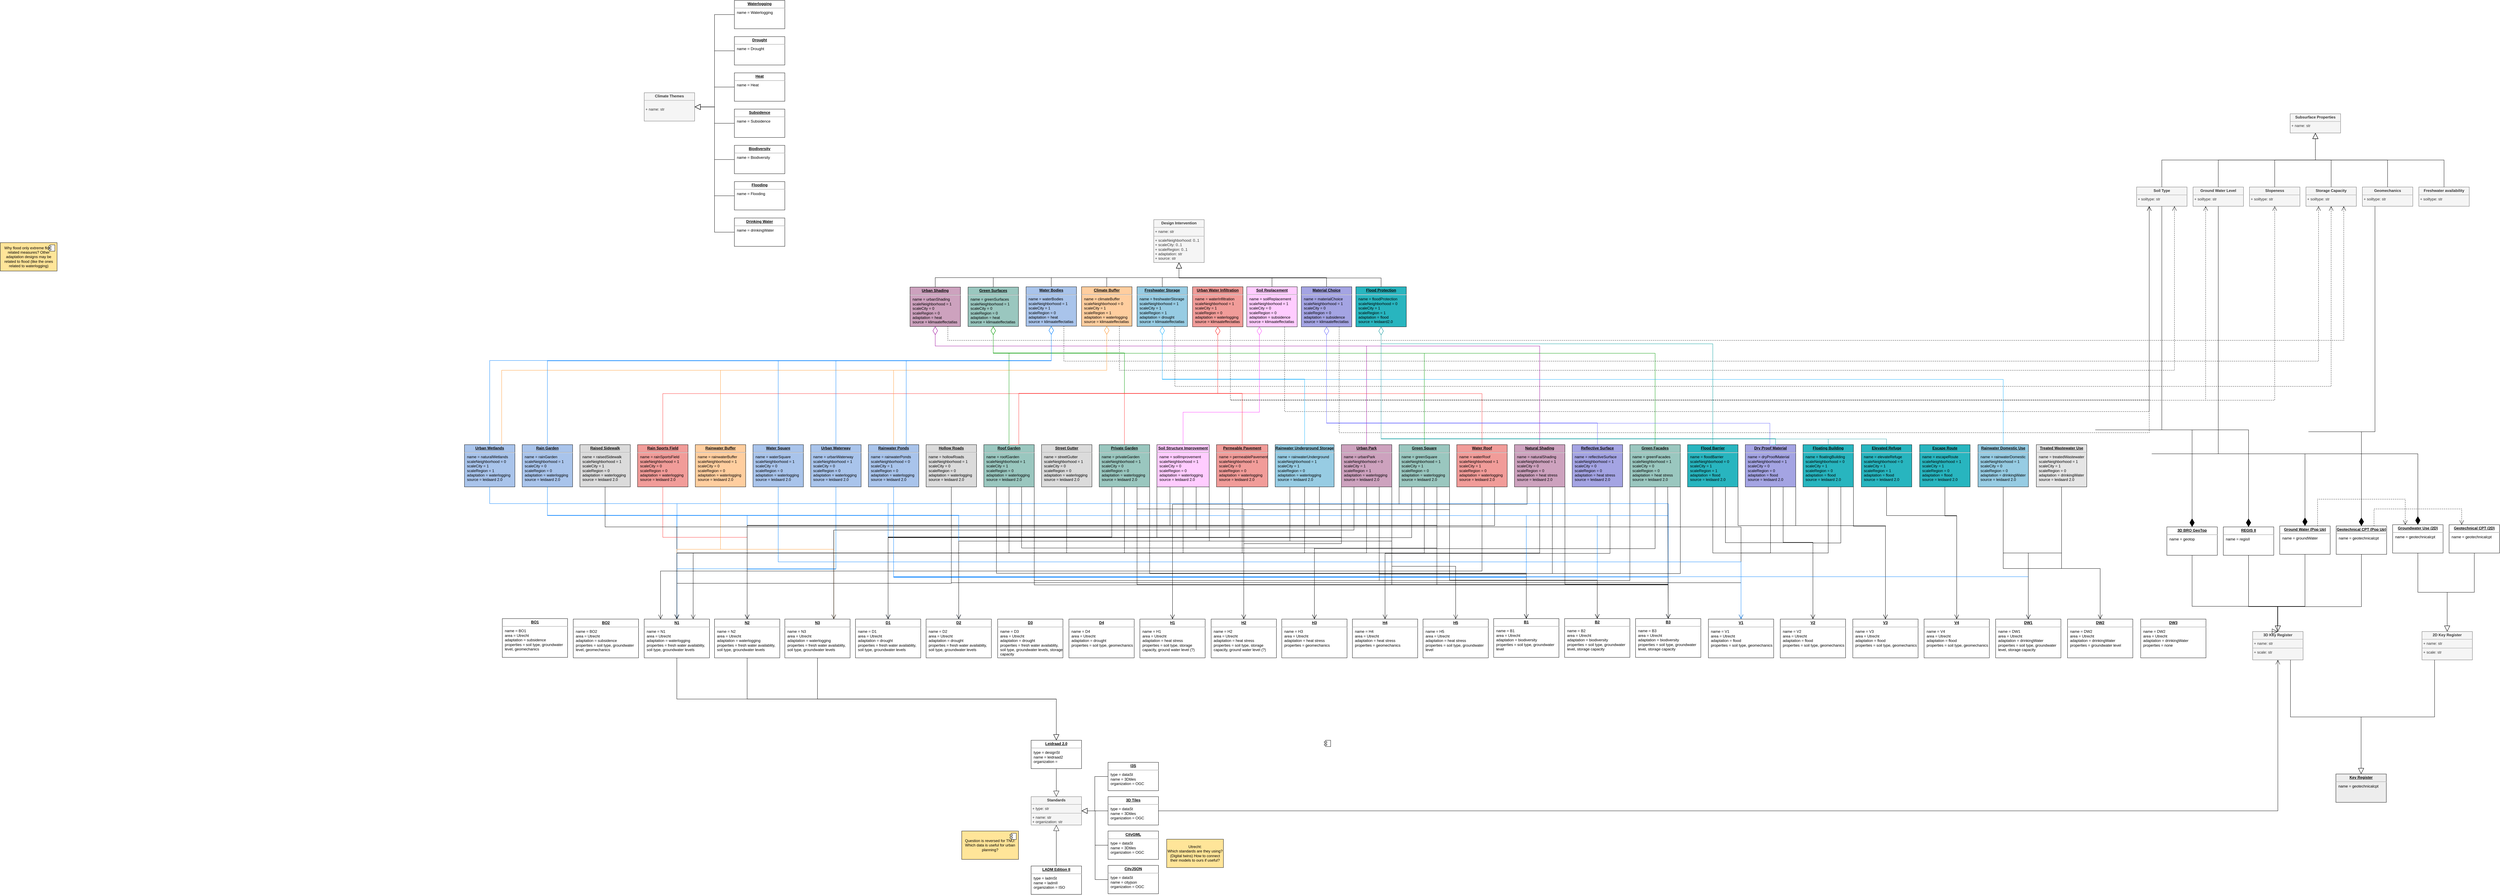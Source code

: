 <mxfile version="22.1.15" type="github">
  <diagram name="Page-1" id="c4acf3e9-155e-7222-9cf6-157b1a14988f">
    <mxGraphModel dx="8492" dy="4036" grid="0" gridSize="10" guides="1" tooltips="1" connect="1" arrows="1" fold="1" page="0" pageScale="1" pageWidth="1169" pageHeight="827" background="none" math="0" shadow="0">
      <root>
        <mxCell id="0" />
        <mxCell id="1" parent="0" />
        <mxCell id="XL4-3dp0tsTEwj-AfAvo-24" value="&lt;p style=&quot;margin:0px;margin-top:4px;text-align:center;text-decoration:underline;&quot;&gt;&lt;b&gt;H3&lt;/b&gt;&lt;/p&gt;&lt;hr&gt;&lt;p style=&quot;margin:0px;margin-left:8px;&quot;&gt;&lt;span style=&quot;background-color: initial;&quot;&gt;name = H3&lt;/span&gt;&lt;/p&gt;&lt;p style=&quot;margin:0px;margin-left:8px;&quot;&gt;&lt;span style=&quot;background-color: initial;&quot;&gt;area = Utrecht&lt;/span&gt;&lt;/p&gt;&lt;p style=&quot;margin:0px;margin-left:8px;&quot;&gt;adaptation = heat stress&lt;/p&gt;&lt;p style=&quot;margin:0px;margin-left:8px;&quot;&gt;properties = geomechanics&lt;/p&gt;&lt;p style=&quot;margin:0px;margin-left:8px;&quot;&gt;&lt;span style=&quot;background-color: initial;&quot;&gt;&lt;br&gt;&lt;/span&gt;&lt;/p&gt;" style="verticalAlign=top;align=left;overflow=fill;fontSize=12;fontFamily=Helvetica;html=1;whiteSpace=wrap;" vertex="1" parent="1">
          <mxGeometry x="-10" y="79.5" width="207" height="123" as="geometry" />
        </mxCell>
        <mxCell id="0FXop1k1lJmk01pZkUKz-18" value="&lt;p style=&quot;border-color: var(--border-color); text-decoration-line: underline; margin: 4px 0px 0px; text-align: center;&quot;&gt;&lt;b style=&quot;border-color: var(--border-color);&quot;&gt;Urban Water Infiltration&lt;/b&gt;&lt;/p&gt;&lt;hr style=&quot;border-color: var(--border-color);&quot;&gt;&lt;p style=&quot;border-color: var(--border-color); margin: 0px 0px 0px 8px;&quot;&gt;name = waterInfiltration&lt;br style=&quot;border-color: var(--border-color);&quot;&gt;&lt;/p&gt;&lt;p style=&quot;border-color: var(--border-color); margin: 0px 0px 0px 8px;&quot;&gt;scaleNeighborhood = 1&lt;/p&gt;&lt;p style=&quot;border-color: var(--border-color); margin: 0px 0px 0px 8px;&quot;&gt;scaleCity = 1&lt;/p&gt;&lt;p style=&quot;border-color: var(--border-color); margin: 0px 0px 0px 8px;&quot;&gt;scaleRegion = 0&lt;/p&gt;&lt;p style=&quot;border-color: var(--border-color); margin: 0px 0px 0px 8px;&quot;&gt;adaptation = waterlogging&lt;/p&gt;&lt;p style=&quot;border-color: var(--border-color); margin: 0px 0px 0px 8px;&quot;&gt;source = klimaateffectatlas&lt;br&gt;&lt;/p&gt;" style="verticalAlign=top;align=left;overflow=fill;fontSize=12;fontFamily=Helvetica;html=1;whiteSpace=wrap;fillColor=#F19C99;" parent="1" vertex="1">
          <mxGeometry x="-293" y="-975" width="160" height="127" as="geometry" />
        </mxCell>
        <mxCell id="0FXop1k1lJmk01pZkUKz-20" value="&lt;p style=&quot;margin:0px;margin-top:4px;text-align:center;&quot;&gt;&lt;b&gt;Design Intervention&lt;/b&gt;&lt;/p&gt;&lt;hr size=&quot;1&quot;&gt;&lt;p style=&quot;margin:0px;margin-left:4px;&quot;&gt;+ name: str&lt;/p&gt;&lt;hr size=&quot;1&quot;&gt;&lt;p style=&quot;margin:0px;margin-left:4px;&quot;&gt;+ scaleNeighborhood: 0..1&lt;/p&gt;&lt;p style=&quot;margin:0px;margin-left:4px;&quot;&gt;+ scaleCity: 0..1&lt;/p&gt;&lt;p style=&quot;margin:0px;margin-left:4px;&quot;&gt;+ scaleRegion: 0..1&lt;/p&gt;&lt;p style=&quot;margin:0px;margin-left:4px;&quot;&gt;+ adaptation: str&lt;/p&gt;&lt;p style=&quot;margin:0px;margin-left:4px;&quot;&gt;+ source: str&lt;/p&gt;" style="verticalAlign=top;align=left;overflow=fill;fontSize=12;fontFamily=Helvetica;html=1;whiteSpace=wrap;fillColor=#f5f5f5;strokeColor=#666666;fontColor=#333333;" parent="1" vertex="1">
          <mxGeometry x="-416" y="-1188" width="160" height="136" as="geometry" />
        </mxCell>
        <mxCell id="0FXop1k1lJmk01pZkUKz-21" value="&lt;p style=&quot;margin:0px;margin-top:4px;text-align:center;&quot;&gt;&lt;b&gt;Subsurface Properties&lt;/b&gt;&lt;/p&gt;&lt;hr size=&quot;1&quot;&gt;&lt;p style=&quot;margin:0px;margin-left:4px;&quot;&gt;+ name: str&lt;/p&gt;" style="verticalAlign=top;align=left;overflow=fill;fontSize=12;fontFamily=Helvetica;html=1;whiteSpace=wrap;fillColor=#f5f5f5;strokeColor=#666666;fontColor=#333333;" parent="1" vertex="1">
          <mxGeometry x="3188" y="-1524" width="160" height="61" as="geometry" />
        </mxCell>
        <mxCell id="0FXop1k1lJmk01pZkUKz-29" value="&lt;p style=&quot;margin:0px;margin-top:4px;text-align:center;&quot;&gt;&lt;b&gt;Soil Type&lt;/b&gt;&lt;/p&gt;&lt;hr size=&quot;1&quot;&gt;&lt;p style=&quot;margin:0px;margin-left:4px;&quot;&gt;+ soiltype: str&lt;/p&gt;" style="verticalAlign=top;align=left;overflow=fill;fontSize=12;fontFamily=Helvetica;html=1;whiteSpace=wrap;fillColor=#f5f5f5;strokeColor=#666666;fontColor=#333333;" parent="1" vertex="1">
          <mxGeometry x="2701" y="-1291.5" width="160" height="61" as="geometry" />
        </mxCell>
        <mxCell id="0FXop1k1lJmk01pZkUKz-30" value="" style="endArrow=open;endSize=12;dashed=1;html=1;rounded=0;entryX=0.25;entryY=1;entryDx=0;entryDy=0;edgeStyle=orthogonalEdgeStyle;exitX=0.75;exitY=1;exitDx=0;exitDy=0;" parent="1" source="0FXop1k1lJmk01pZkUKz-18" target="0FXop1k1lJmk01pZkUKz-29" edge="1">
          <mxGeometry width="160" relative="1" as="geometry">
            <mxPoint x="-151" y="-825" as="sourcePoint" />
            <mxPoint x="350" y="-723" as="targetPoint" />
            <mxPoint as="offset" />
            <Array as="points">
              <mxPoint x="-173" y="-616" />
              <mxPoint x="2741" y="-616" />
            </Array>
          </mxGeometry>
        </mxCell>
        <mxCell id="0FXop1k1lJmk01pZkUKz-32" value="" style="endArrow=block;endSize=16;endFill=0;html=1;rounded=0;exitX=0.5;exitY=0;exitDx=0;exitDy=0;entryX=0.5;entryY=1;entryDx=0;entryDy=0;edgeStyle=orthogonalEdgeStyle;" parent="1" source="XrivS-1WhvhdIYvPr3YK-95" target="0FXop1k1lJmk01pZkUKz-20" edge="1">
          <mxGeometry width="160" relative="1" as="geometry">
            <mxPoint x="217" y="-969" as="sourcePoint" />
            <mxPoint x="377" y="-969" as="targetPoint" />
            <Array as="points">
              <mxPoint x="-389" y="-1004" />
              <mxPoint x="-336" y="-1004" />
            </Array>
          </mxGeometry>
        </mxCell>
        <mxCell id="0FXop1k1lJmk01pZkUKz-33" value="" style="endArrow=block;endSize=16;endFill=0;html=1;rounded=0;exitX=0.5;exitY=0;exitDx=0;exitDy=0;entryX=0.5;entryY=1;entryDx=0;entryDy=0;edgeStyle=orthogonalEdgeStyle;" parent="1" source="0FXop1k1lJmk01pZkUKz-29" target="0FXop1k1lJmk01pZkUKz-21" edge="1">
          <mxGeometry width="160" relative="1" as="geometry">
            <mxPoint x="2781" y="-1330.5" as="sourcePoint" />
            <mxPoint x="2876.47" y="-1438" as="targetPoint" />
          </mxGeometry>
        </mxCell>
        <mxCell id="0FXop1k1lJmk01pZkUKz-34" value="&lt;p style=&quot;margin:0px;margin-top:4px;text-align:center;&quot;&gt;&lt;b&gt;Ground Water Level&lt;/b&gt;&lt;/p&gt;&lt;hr size=&quot;1&quot;&gt;&lt;p style=&quot;margin:0px;margin-left:4px;&quot;&gt;+ soiltype: str&lt;/p&gt;" style="verticalAlign=top;align=left;overflow=fill;fontSize=12;fontFamily=Helvetica;html=1;whiteSpace=wrap;fillColor=#f5f5f5;strokeColor=#666666;fontColor=#333333;" parent="1" vertex="1">
          <mxGeometry x="2880" y="-1291.5" width="160" height="61" as="geometry" />
        </mxCell>
        <mxCell id="0FXop1k1lJmk01pZkUKz-40" value="" style="endArrow=block;endSize=16;endFill=0;html=1;rounded=0;exitX=0.5;exitY=0;exitDx=0;exitDy=0;edgeStyle=orthogonalEdgeStyle;entryX=0.5;entryY=1;entryDx=0;entryDy=0;" parent="1" source="0FXop1k1lJmk01pZkUKz-34" target="0FXop1k1lJmk01pZkUKz-21" edge="1">
          <mxGeometry width="160" relative="1" as="geometry">
            <mxPoint x="2960.0" y="-1330.5" as="sourcePoint" />
            <mxPoint x="2951" y="-1421" as="targetPoint" />
          </mxGeometry>
        </mxCell>
        <mxCell id="0FXop1k1lJmk01pZkUKz-41" value="&lt;p style=&quot;margin:0px;margin-top:4px;text-align:center;&quot;&gt;&lt;b&gt;3D Key Register&lt;/b&gt;&lt;/p&gt;&lt;hr size=&quot;1&quot;&gt;&lt;p style=&quot;margin:0px;margin-left:4px;&quot;&gt;+ name: str&lt;/p&gt;&lt;hr size=&quot;1&quot;&gt;&lt;p style=&quot;margin:0px;margin-left:4px;&quot;&gt;+ scale: str&lt;/p&gt;" style="verticalAlign=top;align=left;overflow=fill;fontSize=12;fontFamily=Helvetica;html=1;whiteSpace=wrap;fillColor=#f5f5f5;strokeColor=#666666;fontColor=#333333;" parent="1" vertex="1">
          <mxGeometry x="3069" y="119" width="160" height="90" as="geometry" />
        </mxCell>
        <mxCell id="0FXop1k1lJmk01pZkUKz-42" value="&lt;p style=&quot;margin:0px;margin-top:4px;text-align:center;text-decoration:underline;&quot;&gt;&lt;b&gt;3D BRO GeoTop&lt;/b&gt;&lt;/p&gt;&lt;hr&gt;&lt;p style=&quot;margin:0px;margin-left:8px;&quot;&gt;name = geotop&lt;/p&gt;" style="verticalAlign=top;align=left;overflow=fill;fontSize=12;fontFamily=Helvetica;html=1;whiteSpace=wrap;" parent="1" vertex="1">
          <mxGeometry x="2797" y="-213" width="160" height="90" as="geometry" />
        </mxCell>
        <mxCell id="0FXop1k1lJmk01pZkUKz-44" value="" style="endArrow=block;endSize=16;endFill=0;html=1;rounded=0;exitX=0.5;exitY=1;exitDx=0;exitDy=0;entryX=0.5;entryY=0;entryDx=0;entryDy=0;edgeStyle=orthogonalEdgeStyle;" parent="1" source="0FXop1k1lJmk01pZkUKz-42" target="0FXop1k1lJmk01pZkUKz-41" edge="1">
          <mxGeometry width="160" relative="1" as="geometry">
            <mxPoint x="2877" y="-17" as="sourcePoint" />
            <mxPoint x="2982" y="80" as="targetPoint" />
            <Array as="points">
              <mxPoint x="2877" y="39" />
              <mxPoint x="3149" y="39" />
            </Array>
          </mxGeometry>
        </mxCell>
        <mxCell id="XrivS-1WhvhdIYvPr3YK-7" value="" style="endArrow=open;endSize=12;dashed=1;html=1;rounded=0;entryX=0.25;entryY=1;entryDx=0;entryDy=0;edgeStyle=orthogonalEdgeStyle;exitX=0.75;exitY=1;exitDx=0;exitDy=0;" parent="1" source="0FXop1k1lJmk01pZkUKz-18" target="0FXop1k1lJmk01pZkUKz-34" edge="1">
          <mxGeometry width="160" relative="1" as="geometry">
            <mxPoint x="-154" y="-828" as="sourcePoint" />
            <mxPoint x="502" y="-715.5" as="targetPoint" />
            <mxPoint as="offset" />
            <Array as="points">
              <mxPoint x="-173" y="-615" />
              <mxPoint x="2920" y="-615" />
            </Array>
          </mxGeometry>
        </mxCell>
        <mxCell id="XrivS-1WhvhdIYvPr3YK-8" value="&lt;p style=&quot;margin:0px;margin-top:4px;text-align:center;text-decoration:underline;&quot;&gt;&lt;b&gt;REGIS II&lt;/b&gt;&lt;/p&gt;&lt;hr&gt;&lt;p style=&quot;margin:0px;margin-left:8px;&quot;&gt;name = regisII&lt;/p&gt;" style="verticalAlign=top;align=left;overflow=fill;fontSize=12;fontFamily=Helvetica;html=1;whiteSpace=wrap;" parent="1" vertex="1">
          <mxGeometry x="2976" y="-213" width="160" height="90" as="geometry" />
        </mxCell>
        <mxCell id="XrivS-1WhvhdIYvPr3YK-10" value="&lt;p style=&quot;margin:0px;margin-top:4px;text-align:center;&quot;&gt;&lt;b&gt;Slopeness&lt;/b&gt;&lt;/p&gt;&lt;hr size=&quot;1&quot;&gt;&lt;p style=&quot;margin:0px;margin-left:4px;&quot;&gt;+ soiltype: str&lt;/p&gt;" style="verticalAlign=top;align=left;overflow=fill;fontSize=12;fontFamily=Helvetica;html=1;whiteSpace=wrap;fillColor=#f5f5f5;strokeColor=#666666;fontColor=#333333;" parent="1" vertex="1">
          <mxGeometry x="3059" y="-1291.5" width="160" height="61" as="geometry" />
        </mxCell>
        <mxCell id="XrivS-1WhvhdIYvPr3YK-11" value="" style="endArrow=block;endSize=16;endFill=0;html=1;rounded=0;exitX=0.5;exitY=0;exitDx=0;exitDy=0;edgeStyle=orthogonalEdgeStyle;" parent="1" source="XrivS-1WhvhdIYvPr3YK-13" target="0FXop1k1lJmk01pZkUKz-21" edge="1">
          <mxGeometry width="160" relative="1" as="geometry">
            <mxPoint x="3318" y="-1330.5" as="sourcePoint" />
            <mxPoint x="2944" y="-1421" as="targetPoint" />
          </mxGeometry>
        </mxCell>
        <mxCell id="XrivS-1WhvhdIYvPr3YK-12" value="" style="endArrow=open;endSize=12;dashed=1;html=1;rounded=0;entryX=0.5;entryY=1;entryDx=0;entryDy=0;edgeStyle=orthogonalEdgeStyle;exitX=0.75;exitY=1;exitDx=0;exitDy=0;" parent="1" source="0FXop1k1lJmk01pZkUKz-18" target="XrivS-1WhvhdIYvPr3YK-10" edge="1">
          <mxGeometry width="160" relative="1" as="geometry">
            <mxPoint x="-154" y="-834" as="sourcePoint" />
            <mxPoint x="512" y="-705.5" as="targetPoint" />
            <mxPoint as="offset" />
            <Array as="points">
              <mxPoint x="-173" y="-615" />
              <mxPoint x="3139" y="-615" />
            </Array>
          </mxGeometry>
        </mxCell>
        <mxCell id="XrivS-1WhvhdIYvPr3YK-13" value="&lt;p style=&quot;margin:0px;margin-top:4px;text-align:center;&quot;&gt;&lt;b&gt;Storage Capacity&lt;/b&gt;&lt;/p&gt;&lt;hr size=&quot;1&quot;&gt;&lt;p style=&quot;margin:0px;margin-left:4px;&quot;&gt;+ soiltype: str&lt;/p&gt;" style="verticalAlign=top;align=left;overflow=fill;fontSize=12;fontFamily=Helvetica;html=1;whiteSpace=wrap;fillColor=#f5f5f5;strokeColor=#666666;fontColor=#333333;" parent="1" vertex="1">
          <mxGeometry x="3238" y="-1291.5" width="160" height="61" as="geometry" />
        </mxCell>
        <mxCell id="XrivS-1WhvhdIYvPr3YK-14" value="" style="endArrow=block;endSize=16;endFill=0;html=1;rounded=0;exitX=0.5;exitY=0;exitDx=0;exitDy=0;edgeStyle=orthogonalEdgeStyle;entryX=0.5;entryY=1;entryDx=0;entryDy=0;" parent="1" source="XrivS-1WhvhdIYvPr3YK-10" target="0FXop1k1lJmk01pZkUKz-21" edge="1">
          <mxGeometry width="160" relative="1" as="geometry">
            <mxPoint x="3139" y="-1330.5" as="sourcePoint" />
            <mxPoint x="2887" y="-1428" as="targetPoint" />
          </mxGeometry>
        </mxCell>
        <mxCell id="XrivS-1WhvhdIYvPr3YK-17" value="" style="endArrow=block;endSize=16;endFill=0;html=1;rounded=0;exitX=0.5;exitY=1;exitDx=0;exitDy=0;edgeStyle=orthogonalEdgeStyle;entryX=0.5;entryY=0;entryDx=0;entryDy=0;" parent="1" source="XrivS-1WhvhdIYvPr3YK-8" target="0FXop1k1lJmk01pZkUKz-41" edge="1">
          <mxGeometry width="160" relative="1" as="geometry">
            <mxPoint x="3056" y="-17" as="sourcePoint" />
            <mxPoint x="3107" y="60" as="targetPoint" />
            <Array as="points">
              <mxPoint x="3056" y="40" />
              <mxPoint x="3148" y="40" />
              <mxPoint x="3148" y="119" />
            </Array>
          </mxGeometry>
        </mxCell>
        <mxCell id="XrivS-1WhvhdIYvPr3YK-18" value="&lt;p style=&quot;margin:0px;margin-top:4px;text-align:center;text-decoration:underline;&quot;&gt;&lt;b&gt;Soil Replacement&lt;/b&gt;&lt;/p&gt;&lt;hr&gt;&lt;p style=&quot;margin:0px;margin-left:8px;&quot;&gt;name = soilReplacement&lt;br&gt;&lt;/p&gt;&lt;p style=&quot;margin:0px;margin-left:8px;&quot;&gt;scaleNeighborhood = 1&lt;/p&gt;&lt;p style=&quot;margin:0px;margin-left:8px;&quot;&gt;scaleCity = 0&lt;/p&gt;&lt;p style=&quot;margin:0px;margin-left:8px;&quot;&gt;scaleRegion = 0&lt;/p&gt;&lt;p style=&quot;margin:0px;margin-left:8px;&quot;&gt;adaptation = subsidence&lt;/p&gt;&lt;p style=&quot;margin:0px;margin-left:8px;&quot;&gt;source = klimaateffectatlas&lt;br&gt;&lt;/p&gt;" style="verticalAlign=top;align=left;overflow=fill;fontSize=12;fontFamily=Helvetica;html=1;whiteSpace=wrap;fillColor=#FFCCFF;" parent="1" vertex="1">
          <mxGeometry x="-121" y="-975" width="160" height="127" as="geometry" />
        </mxCell>
        <mxCell id="XrivS-1WhvhdIYvPr3YK-19" value="" style="endArrow=block;endSize=16;endFill=0;html=1;rounded=0;exitX=0.5;exitY=0;exitDx=0;exitDy=0;entryX=0.5;entryY=1;entryDx=0;entryDy=0;edgeStyle=orthogonalEdgeStyle;" parent="1" source="XrivS-1WhvhdIYvPr3YK-18" target="0FXop1k1lJmk01pZkUKz-20" edge="1">
          <mxGeometry width="160" relative="1" as="geometry">
            <mxPoint x="-203" y="-965" as="sourcePoint" />
            <mxPoint x="-194" y="-999" as="targetPoint" />
            <Array as="points">
              <mxPoint x="-41" y="-1004" />
              <mxPoint x="-336" y="-1004" />
            </Array>
          </mxGeometry>
        </mxCell>
        <mxCell id="XrivS-1WhvhdIYvPr3YK-20" value="" style="endArrow=open;endSize=12;dashed=1;html=1;rounded=0;exitX=0.75;exitY=1;exitDx=0;exitDy=0;entryX=0.25;entryY=1;entryDx=0;entryDy=0;edgeStyle=orthogonalEdgeStyle;" parent="1" source="XrivS-1WhvhdIYvPr3YK-18" target="0FXop1k1lJmk01pZkUKz-29" edge="1">
          <mxGeometry width="160" relative="1" as="geometry">
            <mxPoint x="740" y="-848.0" as="sourcePoint" />
            <mxPoint x="1026" y="-744" as="targetPoint" />
            <Array as="points">
              <mxPoint x="-1" y="-579" />
              <mxPoint x="2741" y="-579" />
            </Array>
          </mxGeometry>
        </mxCell>
        <mxCell id="XrivS-1WhvhdIYvPr3YK-24" value="&lt;p style=&quot;margin:0px;margin-top:4px;text-align:center;text-decoration:underline;&quot;&gt;&lt;b&gt;Material Choice&lt;/b&gt;&lt;/p&gt;&lt;hr&gt;&lt;p style=&quot;margin:0px;margin-left:8px;&quot;&gt;name = materialChoice&lt;br&gt;&lt;/p&gt;&lt;p style=&quot;margin:0px;margin-left:8px;&quot;&gt;scaleNeighborhood = 1&lt;/p&gt;&lt;p style=&quot;margin:0px;margin-left:8px;&quot;&gt;scaleCity = 0&lt;/p&gt;&lt;p style=&quot;margin:0px;margin-left:8px;&quot;&gt;scaleRegion = 0&lt;/p&gt;&lt;p style=&quot;margin:0px;margin-left:8px;&quot;&gt;adaptation = subsidence&lt;/p&gt;&lt;p style=&quot;margin:0px;margin-left:8px;&quot;&gt;source = klimaateffectatlas&lt;br&gt;&lt;/p&gt;" style="verticalAlign=top;align=left;overflow=fill;fontSize=12;fontFamily=Helvetica;html=1;whiteSpace=wrap;fillColor=#A4A4E3;" parent="1" vertex="1">
          <mxGeometry x="52" y="-975" width="160" height="127" as="geometry" />
        </mxCell>
        <mxCell id="XrivS-1WhvhdIYvPr3YK-27" value="" style="endArrow=block;endSize=16;endFill=0;html=1;rounded=0;exitX=0.5;exitY=0;exitDx=0;exitDy=0;entryX=0.5;entryY=1;entryDx=0;entryDy=0;edgeStyle=orthogonalEdgeStyle;" parent="1" source="XrivS-1WhvhdIYvPr3YK-24" target="0FXop1k1lJmk01pZkUKz-20" edge="1">
          <mxGeometry width="160" relative="1" as="geometry">
            <mxPoint x="-243" y="-967" as="sourcePoint" />
            <mxPoint x="-83" y="-967" as="targetPoint" />
            <Array as="points">
              <mxPoint x="132" y="-1004" />
              <mxPoint x="-336" y="-1004" />
            </Array>
          </mxGeometry>
        </mxCell>
        <mxCell id="XrivS-1WhvhdIYvPr3YK-28" value="" style="endArrow=open;endSize=12;dashed=1;html=1;rounded=0;entryX=0.25;entryY=1;entryDx=0;entryDy=0;edgeStyle=orthogonalEdgeStyle;exitX=0.75;exitY=1;exitDx=0;exitDy=0;" parent="1" source="XrivS-1WhvhdIYvPr3YK-24" target="0FXop1k1lJmk01pZkUKz-29" edge="1">
          <mxGeometry width="160" relative="1" as="geometry">
            <mxPoint x="216" y="-820" as="sourcePoint" />
            <mxPoint x="1191" y="-698" as="targetPoint" />
            <Array as="points">
              <mxPoint x="172" y="-512" />
              <mxPoint x="2741" y="-512" />
            </Array>
          </mxGeometry>
        </mxCell>
        <mxCell id="XrivS-1WhvhdIYvPr3YK-95" value="&lt;p style=&quot;border-color: var(--border-color); text-decoration-line: underline; margin: 4px 0px 0px; text-align: center;&quot;&gt;&lt;b style=&quot;border-color: var(--border-color);&quot;&gt;Freshwater Storage&lt;/b&gt;&lt;/p&gt;&lt;hr style=&quot;border-color: var(--border-color);&quot;&gt;&lt;p style=&quot;border-color: var(--border-color); margin: 0px 0px 0px 8px;&quot;&gt;name = freshwaterStorage&lt;br style=&quot;border-color: var(--border-color);&quot;&gt;&lt;/p&gt;&lt;p style=&quot;border-color: var(--border-color); margin: 0px 0px 0px 8px;&quot;&gt;scaleNeighborhood = 1&lt;/p&gt;&lt;p style=&quot;border-color: var(--border-color); margin: 0px 0px 0px 8px;&quot;&gt;scaleCity = 1&lt;/p&gt;&lt;p style=&quot;border-color: var(--border-color); margin: 0px 0px 0px 8px;&quot;&gt;scaleRegion = 1&lt;/p&gt;&lt;p style=&quot;border-color: var(--border-color); margin: 0px 0px 0px 8px;&quot;&gt;adaptation = drought&lt;/p&gt;&lt;p style=&quot;border-color: var(--border-color); margin: 0px 0px 0px 8px;&quot;&gt;source = klimaateffectatlas&lt;br&gt;&lt;/p&gt;" style="verticalAlign=top;align=left;overflow=fill;fontSize=12;fontFamily=Helvetica;html=1;whiteSpace=wrap;fillColor=#97CCE3;" parent="1" vertex="1">
          <mxGeometry x="-469" y="-975" width="160" height="126" as="geometry" />
        </mxCell>
        <mxCell id="XrivS-1WhvhdIYvPr3YK-96" value="&lt;p style=&quot;margin:0px;margin-top:4px;text-align:center;text-decoration:underline;&quot;&gt;&lt;b style=&quot;border-color: var(--border-color);&quot;&gt;Climate Buffer&lt;/b&gt;&lt;br&gt;&lt;/p&gt;&lt;hr&gt;&lt;p style=&quot;margin:0px;margin-left:8px;&quot;&gt;name = climateBuffer&lt;br&gt;&lt;/p&gt;&lt;p style=&quot;margin:0px;margin-left:8px;&quot;&gt;scaleNeighborhood = 0&lt;/p&gt;&lt;p style=&quot;margin:0px;margin-left:8px;&quot;&gt;scaleCity = 1&lt;/p&gt;&lt;p style=&quot;margin:0px;margin-left:8px;&quot;&gt;scaleRegion = 1&lt;/p&gt;&lt;p style=&quot;margin:0px;margin-left:8px;&quot;&gt;adaptation = waterlogging&lt;/p&gt;&lt;p style=&quot;margin:0px;margin-left:8px;&quot;&gt;source = klimaateffectatlas&lt;br&gt;&lt;/p&gt;" style="verticalAlign=top;align=left;overflow=fill;fontSize=12;fontFamily=Helvetica;html=1;whiteSpace=wrap;fillColor=#FFCE9F;" parent="1" vertex="1">
          <mxGeometry x="-645" y="-975" width="160" height="125" as="geometry" />
        </mxCell>
        <mxCell id="XrivS-1WhvhdIYvPr3YK-97" value="&lt;p style=&quot;margin:0px;margin-top:4px;text-align:center;text-decoration:underline;&quot;&gt;&lt;b&gt;Water Bodies&lt;/b&gt;&lt;/p&gt;&lt;hr&gt;&lt;p style=&quot;margin:0px;margin-left:8px;&quot;&gt;name = waterBodies&lt;br&gt;&lt;/p&gt;&lt;p style=&quot;margin:0px;margin-left:8px;&quot;&gt;scaleNeighborhood = 1&lt;/p&gt;&lt;p style=&quot;margin:0px;margin-left:8px;&quot;&gt;scaleCity = 1&lt;/p&gt;&lt;p style=&quot;margin:0px;margin-left:8px;&quot;&gt;scaleRegion = 0&lt;/p&gt;&lt;p style=&quot;margin:0px;margin-left:8px;&quot;&gt;adaptation = heat&lt;/p&gt;&lt;p style=&quot;margin:0px;margin-left:8px;&quot;&gt;source =&amp;nbsp;klimaateffectatlas&lt;/p&gt;" style="verticalAlign=top;align=left;overflow=fill;fontSize=12;fontFamily=Helvetica;html=1;whiteSpace=wrap;fillColor=#A9C4EB;" parent="1" vertex="1">
          <mxGeometry x="-821" y="-975" width="160" height="125" as="geometry" />
        </mxCell>
        <mxCell id="XrivS-1WhvhdIYvPr3YK-99" value="" style="endArrow=open;endSize=12;dashed=1;html=1;rounded=0;exitX=0.75;exitY=1;exitDx=0;exitDy=0;entryX=0.25;entryY=1;entryDx=0;entryDy=0;edgeStyle=orthogonalEdgeStyle;" parent="1" source="XrivS-1WhvhdIYvPr3YK-95" target="0FXop1k1lJmk01pZkUKz-29" edge="1">
          <mxGeometry width="160" relative="1" as="geometry">
            <mxPoint x="-377" y="-611" as="sourcePoint" />
            <mxPoint x="-217" y="-611" as="targetPoint" />
            <Array as="points">
              <mxPoint x="-349" y="-659" />
              <mxPoint x="2741" y="-659" />
            </Array>
          </mxGeometry>
        </mxCell>
        <mxCell id="XrivS-1WhvhdIYvPr3YK-103" value="" style="endArrow=open;endSize=12;dashed=1;html=1;rounded=0;exitX=0.75;exitY=1;exitDx=0;exitDy=0;entryX=0.5;entryY=1;entryDx=0;entryDy=0;edgeStyle=orthogonalEdgeStyle;" parent="1" source="XrivS-1WhvhdIYvPr3YK-95" target="XrivS-1WhvhdIYvPr3YK-13" edge="1">
          <mxGeometry width="160" relative="1" as="geometry">
            <mxPoint x="-230" y="-545" as="sourcePoint" />
            <mxPoint x="768" y="-642" as="targetPoint" />
            <Array as="points">
              <mxPoint x="-349" y="-659" />
              <mxPoint x="3318" y="-659" />
            </Array>
          </mxGeometry>
        </mxCell>
        <mxCell id="XrivS-1WhvhdIYvPr3YK-108" value="&lt;p style=&quot;margin:0px;margin-top:4px;text-align:center;text-decoration:underline;&quot;&gt;&lt;b style=&quot;border-color: var(--border-color);&quot;&gt;Green Surfaces&lt;/b&gt;&lt;/p&gt;&lt;hr&gt;&lt;p style=&quot;margin:0px;margin-left:8px;&quot;&gt;name = greenSurfaces&lt;br&gt;&lt;/p&gt;&lt;p style=&quot;margin:0px;margin-left:8px;&quot;&gt;scaleNeighborhood = 1&lt;/p&gt;&lt;p style=&quot;margin:0px;margin-left:8px;&quot;&gt;scaleCity = 0&lt;/p&gt;&lt;p style=&quot;margin:0px;margin-left:8px;&quot;&gt;scaleRegion = 0&lt;/p&gt;&lt;p style=&quot;margin:0px;margin-left:8px;&quot;&gt;adaptation = heat&lt;/p&gt;&lt;p style=&quot;margin:0px;margin-left:8px;&quot;&gt;source =&amp;nbsp;klimaateffectatlas&lt;/p&gt;" style="verticalAlign=top;align=left;overflow=fill;fontSize=12;fontFamily=Helvetica;html=1;whiteSpace=wrap;fillColor=#9AC7BF;" parent="1" vertex="1">
          <mxGeometry x="-1005" y="-974" width="160" height="125" as="geometry" />
        </mxCell>
        <mxCell id="XrivS-1WhvhdIYvPr3YK-109" value="&lt;p style=&quot;margin:0px;margin-top:4px;text-align:center;text-decoration:underline;&quot;&gt;&lt;b&gt;Urban Shading&lt;/b&gt;&lt;/p&gt;&lt;hr&gt;&lt;p style=&quot;margin:0px;margin-left:8px;&quot;&gt;name = urbanShading&lt;br&gt;&lt;/p&gt;&lt;p style=&quot;margin:0px;margin-left:8px;&quot;&gt;scaleNeighborhood = 1&lt;/p&gt;&lt;p style=&quot;margin:0px;margin-left:8px;&quot;&gt;scaleCity = 0&lt;/p&gt;&lt;p style=&quot;margin:0px;margin-left:8px;&quot;&gt;scaleRegion = 0&lt;/p&gt;&lt;p style=&quot;margin:0px;margin-left:8px;&quot;&gt;adaptation = heat&lt;/p&gt;&lt;p style=&quot;margin:0px;margin-left:8px;&quot;&gt;source =&amp;nbsp;klimaateffectatlas&lt;/p&gt;" style="verticalAlign=top;align=left;overflow=fill;fontSize=12;fontFamily=Helvetica;html=1;whiteSpace=wrap;fillColor=#CDA2BE;" parent="1" vertex="1">
          <mxGeometry x="-1189" y="-974" width="160" height="125" as="geometry" />
        </mxCell>
        <mxCell id="XrivS-1WhvhdIYvPr3YK-110" value="" style="endArrow=open;endSize=12;dashed=1;html=1;rounded=0;entryX=0.75;entryY=1;entryDx=0;entryDy=0;edgeStyle=orthogonalEdgeStyle;exitX=0.75;exitY=1;exitDx=0;exitDy=0;" parent="1" source="XrivS-1WhvhdIYvPr3YK-109" target="XrivS-1WhvhdIYvPr3YK-13" edge="1">
          <mxGeometry width="160" relative="1" as="geometry">
            <mxPoint x="-1163" y="-794" as="sourcePoint" />
            <mxPoint x="309" y="-534" as="targetPoint" />
            <Array as="points">
              <mxPoint x="-1069" y="-805" />
              <mxPoint x="3358" y="-805" />
            </Array>
          </mxGeometry>
        </mxCell>
        <mxCell id="XrivS-1WhvhdIYvPr3YK-111" value="" style="endArrow=open;endSize=12;dashed=1;html=1;rounded=0;exitX=0.75;exitY=1;exitDx=0;exitDy=0;entryX=0.25;entryY=1;entryDx=0;entryDy=0;edgeStyle=orthogonalEdgeStyle;" parent="1" source="XrivS-1WhvhdIYvPr3YK-97" target="XrivS-1WhvhdIYvPr3YK-13" edge="1">
          <mxGeometry width="160" relative="1" as="geometry">
            <mxPoint x="-749" y="-649" as="sourcePoint" />
            <mxPoint x="81" y="-548" as="targetPoint" />
            <Array as="points">
              <mxPoint x="-701" y="-739" />
              <mxPoint x="3278" y="-739" />
            </Array>
          </mxGeometry>
        </mxCell>
        <mxCell id="XrivS-1WhvhdIYvPr3YK-113" value="" style="endArrow=open;endSize=12;dashed=1;html=1;rounded=0;exitX=0.75;exitY=1;exitDx=0;exitDy=0;entryX=0.75;entryY=1;entryDx=0;entryDy=0;edgeStyle=orthogonalEdgeStyle;" parent="1" source="XrivS-1WhvhdIYvPr3YK-96" target="0FXop1k1lJmk01pZkUKz-29" edge="1">
          <mxGeometry width="160" relative="1" as="geometry">
            <mxPoint x="-557" y="-642" as="sourcePoint" />
            <mxPoint x="-220" y="-563" as="targetPoint" />
            <Array as="points">
              <mxPoint x="-525" y="-710" />
              <mxPoint x="2821" y="-710" />
            </Array>
          </mxGeometry>
        </mxCell>
        <mxCell id="XrivS-1WhvhdIYvPr3YK-114" value="" style="endArrow=block;endSize=16;endFill=0;html=1;rounded=0;entryX=0.5;entryY=1;entryDx=0;entryDy=0;exitX=0.5;exitY=0;exitDx=0;exitDy=0;edgeStyle=orthogonalEdgeStyle;" parent="1" source="XrivS-1WhvhdIYvPr3YK-96" target="0FXop1k1lJmk01pZkUKz-20" edge="1">
          <mxGeometry x="1" y="186" width="160" relative="1" as="geometry">
            <mxPoint x="-933" y="-1069" as="sourcePoint" />
            <mxPoint x="-534" y="-1078" as="targetPoint" />
            <Array as="points">
              <mxPoint x="-565" y="-1004" />
              <mxPoint x="-336" y="-1004" />
            </Array>
            <mxPoint x="186" y="178" as="offset" />
          </mxGeometry>
        </mxCell>
        <mxCell id="XrivS-1WhvhdIYvPr3YK-115" value="" style="endArrow=block;endSize=16;endFill=0;html=1;rounded=0;exitX=0.5;exitY=0;exitDx=0;exitDy=0;entryX=0.5;entryY=1;entryDx=0;entryDy=0;edgeStyle=orthogonalEdgeStyle;" parent="1" source="XrivS-1WhvhdIYvPr3YK-108" target="0FXop1k1lJmk01pZkUKz-20" edge="1">
          <mxGeometry width="160" relative="1" as="geometry">
            <mxPoint x="-1070" y="-1110" as="sourcePoint" />
            <mxPoint x="-369" y="-1023" as="targetPoint" />
            <Array as="points">
              <mxPoint x="-925" y="-1004" />
              <mxPoint x="-336" y="-1004" />
            </Array>
          </mxGeometry>
        </mxCell>
        <mxCell id="XrivS-1WhvhdIYvPr3YK-117" value="" style="endArrow=block;endSize=16;endFill=0;html=1;rounded=0;exitX=0.5;exitY=0;exitDx=0;exitDy=0;entryX=0.5;entryY=1;entryDx=0;entryDy=0;edgeStyle=orthogonalEdgeStyle;" parent="1" source="XrivS-1WhvhdIYvPr3YK-97" target="0FXop1k1lJmk01pZkUKz-20" edge="1">
          <mxGeometry width="160" relative="1" as="geometry">
            <mxPoint x="-743" y="-1062" as="sourcePoint" />
            <mxPoint x="-410" y="-1011" as="targetPoint" />
            <Array as="points">
              <mxPoint x="-741" y="-1004" />
              <mxPoint x="-336" y="-1004" />
            </Array>
          </mxGeometry>
        </mxCell>
        <mxCell id="XrivS-1WhvhdIYvPr3YK-118" value="" style="endArrow=block;endSize=16;endFill=0;html=1;rounded=0;exitX=0.5;exitY=0;exitDx=0;exitDy=0;entryX=0.5;entryY=1;entryDx=0;entryDy=0;edgeStyle=orthogonalEdgeStyle;" parent="1" source="XrivS-1WhvhdIYvPr3YK-109" target="0FXop1k1lJmk01pZkUKz-20" edge="1">
          <mxGeometry x="1" y="220" width="160" relative="1" as="geometry">
            <mxPoint x="-1259" y="-1168" as="sourcePoint" />
            <mxPoint x="-381" y="-1035" as="targetPoint" />
            <Array as="points">
              <mxPoint x="-1109" y="-1004" />
              <mxPoint x="-336" y="-1004" />
            </Array>
            <mxPoint x="194" y="116" as="offset" />
          </mxGeometry>
        </mxCell>
        <mxCell id="XrivS-1WhvhdIYvPr3YK-121" value="&lt;p style=&quot;margin:0px;margin-top:4px;text-align:center;text-decoration:underline;&quot;&gt;&lt;b&gt;Ground Water (Pop Up)&lt;/b&gt;&lt;/p&gt;&lt;hr&gt;&lt;p style=&quot;margin:0px;margin-left:8px;&quot;&gt;name = groundWater&lt;/p&gt;" style="verticalAlign=top;align=left;overflow=fill;fontSize=12;fontFamily=Helvetica;html=1;whiteSpace=wrap;" parent="1" vertex="1">
          <mxGeometry x="3155" y="-216" width="160" height="90" as="geometry" />
        </mxCell>
        <mxCell id="XrivS-1WhvhdIYvPr3YK-124" value="&lt;p style=&quot;margin:0px;margin-top:4px;text-align:center;text-decoration:underline;&quot;&gt;&lt;b&gt;Geotechnical CPT (Pop Up)&lt;/b&gt;&lt;/p&gt;&lt;hr&gt;&lt;p style=&quot;margin:0px;margin-left:8px;&quot;&gt;name = geotechnicalcpt&lt;/p&gt;" style="verticalAlign=top;align=left;overflow=fill;fontSize=12;fontFamily=Helvetica;html=1;whiteSpace=wrap;" parent="1" vertex="1">
          <mxGeometry x="3334" y="-216" width="160" height="90" as="geometry" />
        </mxCell>
        <mxCell id="XrivS-1WhvhdIYvPr3YK-125" value="" style="endArrow=block;endSize=16;endFill=0;html=1;rounded=0;exitX=0.5;exitY=1;exitDx=0;exitDy=0;entryX=0.5;entryY=0;entryDx=0;entryDy=0;edgeStyle=orthogonalEdgeStyle;" parent="1" source="XrivS-1WhvhdIYvPr3YK-121" target="0FXop1k1lJmk01pZkUKz-41" edge="1">
          <mxGeometry width="160" relative="1" as="geometry">
            <mxPoint x="3235" y="-20" as="sourcePoint" />
            <mxPoint x="3493" y="253" as="targetPoint" />
            <Array as="points">
              <mxPoint x="3235" y="39" />
              <mxPoint x="3149" y="39" />
            </Array>
          </mxGeometry>
        </mxCell>
        <mxCell id="XrivS-1WhvhdIYvPr3YK-127" value="" style="endArrow=block;endSize=16;endFill=0;html=1;rounded=0;exitX=0.5;exitY=1;exitDx=0;exitDy=0;entryX=0.5;entryY=0;entryDx=0;entryDy=0;edgeStyle=orthogonalEdgeStyle;" parent="1" source="XrivS-1WhvhdIYvPr3YK-124" target="0FXop1k1lJmk01pZkUKz-41" edge="1">
          <mxGeometry width="160" relative="1" as="geometry">
            <mxPoint x="3414" y="-20" as="sourcePoint" />
            <mxPoint x="3690" y="151" as="targetPoint" />
            <Array as="points">
              <mxPoint x="3414" y="40" />
              <mxPoint x="3149" y="40" />
            </Array>
          </mxGeometry>
        </mxCell>
        <mxCell id="XrivS-1WhvhdIYvPr3YK-131" value="&lt;p style=&quot;margin:0px;margin-top:4px;text-align:center;&quot;&gt;&lt;b&gt;Standards&lt;/b&gt;&lt;/p&gt;&lt;hr size=&quot;1&quot;&gt;&lt;p style=&quot;margin:0px;margin-left:4px;&quot;&gt;+ type: str&lt;/p&gt;&lt;hr size=&quot;1&quot;&gt;&lt;p style=&quot;margin:0px;margin-left:4px;&quot;&gt;+ name: str&lt;/p&gt;&lt;p style=&quot;margin:0px;margin-left:4px;&quot;&gt;+ organization: str&lt;/p&gt;" style="verticalAlign=top;align=left;overflow=fill;fontSize=12;fontFamily=Helvetica;html=1;whiteSpace=wrap;fillColor=#f5f5f5;strokeColor=#666666;fontColor=#333333;" parent="1" vertex="1">
          <mxGeometry x="-805" y="643" width="160" height="90" as="geometry" />
        </mxCell>
        <mxCell id="XrivS-1WhvhdIYvPr3YK-132" value="&lt;p style=&quot;margin:0px;margin-top:4px;text-align:center;text-decoration:underline;&quot;&gt;&lt;b&gt;I3S&lt;/b&gt;&lt;/p&gt;&lt;hr&gt;&lt;p style=&quot;margin:0px;margin-left:8px;&quot;&gt;type = dataSt&lt;/p&gt;&lt;p style=&quot;margin:0px;margin-left:8px;&quot;&gt;name = 3Dtiles&lt;/p&gt;&lt;p style=&quot;margin:0px;margin-left:8px;&quot;&gt;organization = OGC&lt;/p&gt;" style="verticalAlign=top;align=left;overflow=fill;fontSize=12;fontFamily=Helvetica;html=1;whiteSpace=wrap;" parent="1" vertex="1">
          <mxGeometry x="-561" y="534" width="160" height="90" as="geometry" />
        </mxCell>
        <mxCell id="XrivS-1WhvhdIYvPr3YK-133" value="&lt;p style=&quot;margin:0px;margin-top:4px;text-align:center;text-decoration:underline;&quot;&gt;&lt;b&gt;3D Tiles&lt;/b&gt;&lt;/p&gt;&lt;hr&gt;&lt;p style=&quot;margin:0px;margin-left:8px;&quot;&gt;type = dataSt&lt;/p&gt;&lt;p style=&quot;margin:0px;margin-left:8px;&quot;&gt;name = 3Dtiles&lt;/p&gt;&lt;p style=&quot;margin:0px;margin-left:8px;&quot;&gt;organization = OGC&lt;br&gt;&lt;/p&gt;" style="verticalAlign=top;align=left;overflow=fill;fontSize=12;fontFamily=Helvetica;html=1;whiteSpace=wrap;" parent="1" vertex="1">
          <mxGeometry x="-561" y="643" width="160" height="90" as="geometry" />
        </mxCell>
        <mxCell id="XrivS-1WhvhdIYvPr3YK-135" value="&lt;p style=&quot;margin:0px;margin-top:4px;text-align:center;text-decoration:underline;&quot;&gt;&lt;b&gt;CityGML&lt;/b&gt;&lt;/p&gt;&lt;hr&gt;&lt;p style=&quot;margin:0px;margin-left:8px;&quot;&gt;type = dataSt&lt;/p&gt;&lt;p style=&quot;margin:0px;margin-left:8px;&quot;&gt;name = 3Dtiles&lt;/p&gt;&lt;p style=&quot;margin:0px;margin-left:8px;&quot;&gt;organization = OGC&lt;br&gt;&lt;/p&gt;" style="verticalAlign=top;align=left;overflow=fill;fontSize=12;fontFamily=Helvetica;html=1;whiteSpace=wrap;" parent="1" vertex="1">
          <mxGeometry x="-561" y="752" width="160" height="90" as="geometry" />
        </mxCell>
        <mxCell id="XrivS-1WhvhdIYvPr3YK-139" value="" style="endArrow=block;endSize=16;endFill=0;html=1;rounded=0;exitX=0;exitY=0.5;exitDx=0;exitDy=0;entryX=1;entryY=0.5;entryDx=0;entryDy=0;edgeStyle=orthogonalEdgeStyle;" parent="1" source="XrivS-1WhvhdIYvPr3YK-132" target="XrivS-1WhvhdIYvPr3YK-131" edge="1">
          <mxGeometry width="160" relative="1" as="geometry">
            <mxPoint x="-750" y="774" as="sourcePoint" />
            <mxPoint x="-590" y="774" as="targetPoint" />
          </mxGeometry>
        </mxCell>
        <mxCell id="XrivS-1WhvhdIYvPr3YK-140" value="" style="endArrow=block;endSize=16;endFill=0;html=1;rounded=0;exitX=0;exitY=0.5;exitDx=0;exitDy=0;entryX=1;entryY=0.5;entryDx=0;entryDy=0;" parent="1" source="XrivS-1WhvhdIYvPr3YK-133" target="XrivS-1WhvhdIYvPr3YK-131" edge="1">
          <mxGeometry width="160" relative="1" as="geometry">
            <mxPoint x="-802" y="816" as="sourcePoint" />
            <mxPoint x="-642" y="816" as="targetPoint" />
          </mxGeometry>
        </mxCell>
        <mxCell id="XrivS-1WhvhdIYvPr3YK-141" value="" style="endArrow=block;endSize=16;endFill=0;html=1;rounded=0;exitX=0;exitY=0.5;exitDx=0;exitDy=0;entryX=1;entryY=0.5;entryDx=0;entryDy=0;edgeStyle=orthogonalEdgeStyle;" parent="1" source="XrivS-1WhvhdIYvPr3YK-135" target="XrivS-1WhvhdIYvPr3YK-131" edge="1">
          <mxGeometry width="160" relative="1" as="geometry">
            <mxPoint x="-815" y="855" as="sourcePoint" />
            <mxPoint x="-655" y="855" as="targetPoint" />
            <Array as="points">
              <mxPoint x="-602" y="797" />
              <mxPoint x="-602" y="688" />
            </Array>
          </mxGeometry>
        </mxCell>
        <mxCell id="XrivS-1WhvhdIYvPr3YK-143" value="" style="endArrow=open;endFill=1;endSize=12;html=1;rounded=0;exitX=1;exitY=0.5;exitDx=0;exitDy=0;edgeStyle=orthogonalEdgeStyle;entryX=0.5;entryY=1;entryDx=0;entryDy=0;" parent="1" source="XrivS-1WhvhdIYvPr3YK-133" target="0FXop1k1lJmk01pZkUKz-41" edge="1">
          <mxGeometry width="160" relative="1" as="geometry">
            <mxPoint x="-284" y="433" as="sourcePoint" />
            <mxPoint x="200" y="377" as="targetPoint" />
          </mxGeometry>
        </mxCell>
        <mxCell id="XrivS-1WhvhdIYvPr3YK-145" value="&lt;p style=&quot;margin:0px;margin-top:4px;text-align:center;text-decoration:underline;&quot;&gt;&lt;b&gt;Leidraad 2.0&lt;/b&gt;&lt;/p&gt;&lt;hr&gt;&lt;p style=&quot;margin:0px;margin-left:8px;&quot;&gt;type = designSt&lt;/p&gt;&lt;p style=&quot;margin:0px;margin-left:8px;&quot;&gt;name = leidraad2&lt;/p&gt;&lt;p style=&quot;margin:0px;margin-left:8px;&quot;&gt;organization =&lt;/p&gt;" style="verticalAlign=top;align=left;overflow=fill;fontSize=12;fontFamily=Helvetica;html=1;whiteSpace=wrap;" parent="1" vertex="1">
          <mxGeometry x="-805" y="464" width="160" height="90" as="geometry" />
        </mxCell>
        <mxCell id="XrivS-1WhvhdIYvPr3YK-146" value="&lt;p style=&quot;margin:0px;margin-top:4px;text-align:center;text-decoration:underline;&quot;&gt;&lt;b&gt;CityJSON&lt;/b&gt;&lt;/p&gt;&lt;hr&gt;&lt;p style=&quot;margin:0px;margin-left:8px;&quot;&gt;type = dataSt&lt;/p&gt;&lt;p style=&quot;margin:0px;margin-left:8px;&quot;&gt;&lt;span style=&quot;background-color: initial;&quot;&gt;name = cityjson&lt;/span&gt;&lt;/p&gt;&lt;p style=&quot;margin:0px;margin-left:8px;&quot;&gt;organization = OGC&lt;span style=&quot;background-color: initial;&quot;&gt;&lt;br&gt;&lt;/span&gt;&lt;/p&gt;" style="verticalAlign=top;align=left;overflow=fill;fontSize=12;fontFamily=Helvetica;html=1;whiteSpace=wrap;" parent="1" vertex="1">
          <mxGeometry x="-561" y="861" width="160" height="90" as="geometry" />
        </mxCell>
        <mxCell id="XrivS-1WhvhdIYvPr3YK-147" value="" style="endArrow=block;endSize=16;endFill=0;html=1;rounded=0;entryX=1;entryY=0.5;entryDx=0;entryDy=0;exitX=0;exitY=0.5;exitDx=0;exitDy=0;edgeStyle=orthogonalEdgeStyle;" parent="1" source="XrivS-1WhvhdIYvPr3YK-146" target="XrivS-1WhvhdIYvPr3YK-131" edge="1">
          <mxGeometry width="160" relative="1" as="geometry">
            <mxPoint x="-820" y="950" as="sourcePoint" />
            <mxPoint x="-660" y="950" as="targetPoint" />
            <Array as="points">
              <mxPoint x="-602" y="906" />
              <mxPoint x="-602" y="688" />
            </Array>
          </mxGeometry>
        </mxCell>
        <mxCell id="XrivS-1WhvhdIYvPr3YK-153" value="" style="endArrow=block;endSize=16;endFill=0;html=1;rounded=0;exitX=0.5;exitY=1;exitDx=0;exitDy=0;entryX=0.5;entryY=0;entryDx=0;entryDy=0;edgeStyle=orthogonalEdgeStyle;" parent="1" source="XrivS-1WhvhdIYvPr3YK-145" target="XrivS-1WhvhdIYvPr3YK-131" edge="1">
          <mxGeometry width="160" relative="1" as="geometry">
            <mxPoint x="-1127" y="609" as="sourcePoint" />
            <mxPoint x="-967" y="609" as="targetPoint" />
          </mxGeometry>
        </mxCell>
        <mxCell id="XrivS-1WhvhdIYvPr3YK-154" value="&lt;p style=&quot;margin:0px;margin-top:4px;text-align:center;&quot;&gt;&lt;b&gt;Geomechanics&lt;/b&gt;&lt;/p&gt;&lt;hr size=&quot;1&quot;&gt;&lt;p style=&quot;margin:0px;margin-left:4px;&quot;&gt;+ soiltype: str&lt;/p&gt;" style="verticalAlign=top;align=left;overflow=fill;fontSize=12;fontFamily=Helvetica;html=1;whiteSpace=wrap;fillColor=#f5f5f5;strokeColor=#666666;fontColor=#333333;" parent="1" vertex="1">
          <mxGeometry x="3417" y="-1291.5" width="160" height="61" as="geometry" />
        </mxCell>
        <mxCell id="XrivS-1WhvhdIYvPr3YK-155" value="&lt;p style=&quot;margin:0px;margin-top:4px;text-align:center;text-decoration:underline;&quot;&gt;&lt;b&gt;Groundwater Use (2D)&lt;/b&gt;&lt;/p&gt;&lt;hr&gt;&lt;p style=&quot;margin:0px;margin-left:8px;&quot;&gt;name = geotechnicalcpt&lt;/p&gt;" style="verticalAlign=top;align=left;overflow=fill;fontSize=12;fontFamily=Helvetica;html=1;whiteSpace=wrap;" parent="1" vertex="1">
          <mxGeometry x="3513" y="-220" width="160" height="90" as="geometry" />
        </mxCell>
        <mxCell id="XrivS-1WhvhdIYvPr3YK-158" value="&lt;p style=&quot;margin:0px;margin-top:4px;text-align:center;text-decoration:underline;&quot;&gt;&lt;b&gt;Key Register&lt;/b&gt;&lt;/p&gt;&lt;hr&gt;&lt;p style=&quot;margin:0px;margin-left:8px;&quot;&gt;name = geotechnicalcpt&lt;/p&gt;" style="verticalAlign=top;align=left;overflow=fill;fontSize=12;fontFamily=Helvetica;html=1;whiteSpace=wrap;fillColor=#EDEDED;" parent="1" vertex="1">
          <mxGeometry x="3333" y="571" width="160" height="90" as="geometry" />
        </mxCell>
        <mxCell id="XrivS-1WhvhdIYvPr3YK-161" value="&lt;p style=&quot;margin:0px;margin-top:4px;text-align:center;text-decoration:underline;&quot;&gt;&lt;b&gt;N2&lt;/b&gt;&lt;/p&gt;&lt;hr&gt;&lt;p style=&quot;margin:0px;margin-left:8px;&quot;&gt;&lt;span style=&quot;background-color: initial;&quot;&gt;name = N2&lt;/span&gt;&lt;/p&gt;&lt;p style=&quot;margin:0px;margin-left:8px;&quot;&gt;&lt;span style=&quot;background-color: initial;&quot;&gt;area = Utrecht&lt;/span&gt;&lt;/p&gt;&lt;p style=&quot;margin:0px;margin-left:8px;&quot;&gt;adaptation = waterlogging&lt;/p&gt;&lt;p style=&quot;margin:0px;margin-left:8px;&quot;&gt;properties = fresh water availablity, soil type, groundwater levels&lt;/p&gt;&lt;p style=&quot;margin:0px;margin-left:8px;&quot;&gt;&lt;span style=&quot;background-color: initial;&quot;&gt;&lt;br&gt;&lt;/span&gt;&lt;/p&gt;" style="verticalAlign=top;align=left;overflow=fill;fontSize=12;fontFamily=Helvetica;html=1;whiteSpace=wrap;" parent="1" vertex="1">
          <mxGeometry x="-1809" y="79.5" width="207" height="123" as="geometry" />
        </mxCell>
        <mxCell id="XrivS-1WhvhdIYvPr3YK-162" value="&lt;p style=&quot;margin:0px;margin-top:4px;text-align:center;&quot;&gt;&lt;b&gt;Climate Themes&lt;/b&gt;&lt;/p&gt;&lt;hr size=&quot;1&quot;&gt;&lt;p style=&quot;margin:0px;margin-left:4px;&quot;&gt;&lt;br&gt;&lt;/p&gt;&lt;p style=&quot;margin:0px;margin-left:4px;&quot;&gt;+ name: str&lt;/p&gt;" style="verticalAlign=top;align=left;overflow=fill;fontSize=12;fontFamily=Helvetica;html=1;whiteSpace=wrap;fillColor=#f5f5f5;strokeColor=#666666;fontColor=#333333;" parent="1" vertex="1">
          <mxGeometry x="-2032" y="-1590.75" width="160" height="90" as="geometry" />
        </mxCell>
        <mxCell id="XrivS-1WhvhdIYvPr3YK-163" value="&lt;p style=&quot;margin:0px;margin-top:4px;text-align:center;text-decoration:underline;&quot;&gt;&lt;b&gt;Heat&lt;/b&gt;&lt;/p&gt;&lt;hr&gt;&lt;p style=&quot;margin:0px;margin-left:8px;&quot;&gt;&lt;span style=&quot;background-color: initial;&quot;&gt;name = Heat&lt;/span&gt;&lt;/p&gt;&lt;p style=&quot;margin:0px;margin-left:8px;&quot;&gt;&lt;span style=&quot;background-color: initial;&quot;&gt;&lt;br&gt;&lt;/span&gt;&lt;/p&gt;" style="verticalAlign=top;align=left;overflow=fill;fontSize=12;fontFamily=Helvetica;html=1;whiteSpace=wrap;" parent="1" vertex="1">
          <mxGeometry x="-1746" y="-1653.75" width="160" height="90" as="geometry" />
        </mxCell>
        <mxCell id="XrivS-1WhvhdIYvPr3YK-167" value="&lt;p style=&quot;margin:0px;margin-top:4px;text-align:center;text-decoration:underline;&quot;&gt;&lt;b&gt;Drought&lt;/b&gt;&lt;/p&gt;&lt;hr&gt;&lt;p style=&quot;margin:0px;margin-left:8px;&quot;&gt;&lt;span style=&quot;background-color: initial;&quot;&gt;name = Drought&lt;/span&gt;&lt;/p&gt;&lt;p style=&quot;margin:0px;margin-left:8px;&quot;&gt;&lt;span style=&quot;background-color: initial;&quot;&gt;&lt;br&gt;&lt;/span&gt;&lt;/p&gt;" style="verticalAlign=top;align=left;overflow=fill;fontSize=12;fontFamily=Helvetica;html=1;whiteSpace=wrap;" parent="1" vertex="1">
          <mxGeometry x="-1746" y="-1768.75" width="160" height="90" as="geometry" />
        </mxCell>
        <mxCell id="XrivS-1WhvhdIYvPr3YK-169" value="&lt;p style=&quot;margin:0px;margin-top:4px;text-align:center;text-decoration:underline;&quot;&gt;&lt;b&gt;Waterlogging&lt;/b&gt;&lt;/p&gt;&lt;hr&gt;&lt;p style=&quot;margin:0px;margin-left:8px;&quot;&gt;&lt;span style=&quot;background-color: initial;&quot;&gt;name = Waterlogging&lt;/span&gt;&lt;/p&gt;&lt;p style=&quot;margin:0px;margin-left:8px;&quot;&gt;&lt;span style=&quot;background-color: initial;&quot;&gt;&lt;br&gt;&lt;/span&gt;&lt;/p&gt;" style="verticalAlign=top;align=left;overflow=fill;fontSize=12;fontFamily=Helvetica;html=1;whiteSpace=wrap;" parent="1" vertex="1">
          <mxGeometry x="-1746" y="-1883.75" width="160" height="90" as="geometry" />
        </mxCell>
        <mxCell id="XrivS-1WhvhdIYvPr3YK-170" value="&lt;p style=&quot;margin:0px;margin-top:4px;text-align:center;text-decoration:underline;&quot;&gt;&lt;b&gt;Biodiversity&lt;/b&gt;&lt;/p&gt;&lt;hr&gt;&lt;p style=&quot;margin:0px;margin-left:8px;&quot;&gt;&lt;span style=&quot;background-color: initial;&quot;&gt;name = Biodiversity&lt;/span&gt;&lt;/p&gt;&lt;p style=&quot;margin:0px;margin-left:8px;&quot;&gt;&lt;span style=&quot;background-color: initial;&quot;&gt;&lt;br&gt;&lt;/span&gt;&lt;/p&gt;" style="verticalAlign=top;align=left;overflow=fill;fontSize=12;fontFamily=Helvetica;html=1;whiteSpace=wrap;" parent="1" vertex="1">
          <mxGeometry x="-1746" y="-1423.75" width="160" height="90" as="geometry" />
        </mxCell>
        <mxCell id="XrivS-1WhvhdIYvPr3YK-171" value="&lt;p style=&quot;margin:0px;margin-top:4px;text-align:center;text-decoration:underline;&quot;&gt;&lt;b&gt;Subsidence&lt;/b&gt;&lt;/p&gt;&lt;hr&gt;&lt;p style=&quot;margin:0px;margin-left:8px;&quot;&gt;&lt;span style=&quot;background-color: initial;&quot;&gt;name = Subsidence&lt;/span&gt;&lt;/p&gt;&lt;p style=&quot;margin:0px;margin-left:8px;&quot;&gt;&lt;span style=&quot;background-color: initial;&quot;&gt;&lt;br&gt;&lt;/span&gt;&lt;/p&gt;" style="verticalAlign=top;align=left;overflow=fill;fontSize=12;fontFamily=Helvetica;html=1;whiteSpace=wrap;" parent="1" vertex="1">
          <mxGeometry x="-1746" y="-1538.75" width="160" height="90" as="geometry" />
        </mxCell>
        <mxCell id="XrivS-1WhvhdIYvPr3YK-172" value="&lt;p style=&quot;margin:0px;margin-top:4px;text-align:center;text-decoration:underline;&quot;&gt;&lt;b&gt;Flooding&lt;/b&gt;&lt;/p&gt;&lt;hr&gt;&lt;p style=&quot;margin:0px;margin-left:8px;&quot;&gt;&lt;span style=&quot;background-color: initial;&quot;&gt;name = Flooding&lt;/span&gt;&lt;/p&gt;&lt;p style=&quot;margin:0px;margin-left:8px;&quot;&gt;&lt;span style=&quot;background-color: initial;&quot;&gt;&lt;br&gt;&lt;/span&gt;&lt;/p&gt;" style="verticalAlign=top;align=left;overflow=fill;fontSize=12;fontFamily=Helvetica;html=1;whiteSpace=wrap;" parent="1" vertex="1">
          <mxGeometry x="-1746" y="-1308.75" width="160" height="90" as="geometry" />
        </mxCell>
        <mxCell id="4yrR79o98_Yk7ZibqLWb-1" value="&lt;p style=&quot;margin:0px;margin-top:4px;text-align:center;text-decoration:underline;&quot;&gt;&lt;b&gt;N3&lt;/b&gt;&lt;/p&gt;&lt;hr&gt;&lt;p style=&quot;margin:0px;margin-left:8px;&quot;&gt;&lt;span style=&quot;background-color: initial;&quot;&gt;name = N3&lt;/span&gt;&lt;/p&gt;&lt;p style=&quot;margin:0px;margin-left:8px;&quot;&gt;&lt;span style=&quot;background-color: initial;&quot;&gt;area = Utrecht&lt;/span&gt;&lt;/p&gt;&lt;p style=&quot;margin:0px;margin-left:8px;&quot;&gt;adaptation = waterlogging&lt;/p&gt;&lt;p style=&quot;margin:0px;margin-left:8px;&quot;&gt;properties = fresh water availablity, soil type, groundwater levels&lt;/p&gt;&lt;p style=&quot;margin:0px;margin-left:8px;&quot;&gt;&lt;span style=&quot;background-color: initial;&quot;&gt;&lt;br&gt;&lt;/span&gt;&lt;/p&gt;" style="verticalAlign=top;align=left;overflow=fill;fontSize=12;fontFamily=Helvetica;html=1;whiteSpace=wrap;" parent="1" vertex="1">
          <mxGeometry x="-1586" y="79.5" width="207" height="123" as="geometry" />
        </mxCell>
        <mxCell id="4yrR79o98_Yk7ZibqLWb-2" value="&lt;p style=&quot;margin:0px;margin-top:4px;text-align:center;&quot;&gt;&lt;b&gt;Freshwater availability&lt;/b&gt;&lt;/p&gt;&lt;hr size=&quot;1&quot;&gt;&lt;p style=&quot;margin:0px;margin-left:4px;&quot;&gt;+ soiltype: str&lt;/p&gt;" style="verticalAlign=top;align=left;overflow=fill;fontSize=12;fontFamily=Helvetica;html=1;whiteSpace=wrap;fillColor=#f5f5f5;strokeColor=#666666;fontColor=#333333;" parent="1" vertex="1">
          <mxGeometry x="3596" y="-1291.5" width="160" height="61" as="geometry" />
        </mxCell>
        <mxCell id="4yrR79o98_Yk7ZibqLWb-3" value="&lt;p style=&quot;margin:0px;margin-top:4px;text-align:center;text-decoration:underline;&quot;&gt;&lt;b&gt;N1&lt;/b&gt;&lt;/p&gt;&lt;hr&gt;&lt;p style=&quot;margin:0px;margin-left:8px;&quot;&gt;&lt;span style=&quot;background-color: initial;&quot;&gt;name = N1&lt;/span&gt;&lt;/p&gt;&lt;p style=&quot;margin:0px;margin-left:8px;&quot;&gt;&lt;span style=&quot;background-color: initial;&quot;&gt;area = Utrecht&lt;/span&gt;&lt;/p&gt;&lt;p style=&quot;margin:0px;margin-left:8px;&quot;&gt;adaptation = waterlogging&lt;/p&gt;&lt;p style=&quot;margin:0px;margin-left:8px;&quot;&gt;properties = fresh water availablity, soil type, groundwater levels&lt;/p&gt;&lt;p style=&quot;margin:0px;margin-left:8px;&quot;&gt;&lt;span style=&quot;background-color: initial;&quot;&gt;&lt;br&gt;&lt;/span&gt;&lt;/p&gt;" style="verticalAlign=top;align=left;overflow=fill;fontSize=12;fontFamily=Helvetica;html=1;whiteSpace=wrap;" parent="1" vertex="1">
          <mxGeometry x="-2032" y="79.5" width="207" height="123" as="geometry" />
        </mxCell>
        <mxCell id="4yrR79o98_Yk7ZibqLWb-5" value="&lt;p style=&quot;margin:0px;margin-top:4px;text-align:center;text-decoration:underline;&quot;&gt;&lt;b&gt;Urban Wetlands&lt;/b&gt;&lt;/p&gt;&lt;hr&gt;&lt;p style=&quot;margin:0px;margin-left:8px;&quot;&gt;name = naturalWetlands&lt;/p&gt;&lt;p style=&quot;margin:0px;margin-left:8px;&quot;&gt;scaleNeighborhood = 0&lt;/p&gt;&lt;p style=&quot;margin:0px;margin-left:8px;&quot;&gt;scaleCity = 1&lt;/p&gt;&lt;p style=&quot;margin:0px;margin-left:8px;&quot;&gt;scaleRegion = 1&lt;/p&gt;&lt;p style=&quot;margin:0px;margin-left:8px;&quot;&gt;adaptation = waterlogging&lt;/p&gt;&lt;p style=&quot;margin:0px;margin-left:8px;&quot;&gt;source = leidaard 2.0&lt;/p&gt;" style="verticalAlign=top;align=left;overflow=fill;fontSize=12;fontFamily=Helvetica;html=1;whiteSpace=wrap;fillColor=#A9C4EB;" parent="1" vertex="1">
          <mxGeometry x="-2602" y="-474" width="160" height="134" as="geometry" />
        </mxCell>
        <mxCell id="4yrR79o98_Yk7ZibqLWb-6" value="" style="endArrow=block;endSize=16;endFill=0;html=1;rounded=0;edgeStyle=orthogonalEdgeStyle;exitX=0;exitY=0.5;exitDx=0;exitDy=0;entryX=1;entryY=0.5;entryDx=0;entryDy=0;" parent="1" source="XrivS-1WhvhdIYvPr3YK-167" target="XrivS-1WhvhdIYvPr3YK-162" edge="1">
          <mxGeometry width="160" relative="1" as="geometry">
            <mxPoint x="-2024" y="-1239.75" as="sourcePoint" />
            <mxPoint x="-1864" y="-1239.75" as="targetPoint" />
          </mxGeometry>
        </mxCell>
        <mxCell id="4yrR79o98_Yk7ZibqLWb-7" value="" style="endArrow=block;endSize=16;endFill=0;html=1;rounded=0;edgeStyle=orthogonalEdgeStyle;exitX=0;exitY=0.5;exitDx=0;exitDy=0;entryX=1;entryY=0.5;entryDx=0;entryDy=0;" parent="1" source="XrivS-1WhvhdIYvPr3YK-171" target="XrivS-1WhvhdIYvPr3YK-162" edge="1">
          <mxGeometry width="160" relative="1" as="geometry">
            <mxPoint x="-2192" y="-1214.75" as="sourcePoint" />
            <mxPoint x="-2032" y="-1214.75" as="targetPoint" />
          </mxGeometry>
        </mxCell>
        <mxCell id="4yrR79o98_Yk7ZibqLWb-8" value="" style="endArrow=block;endSize=16;endFill=0;html=1;rounded=0;edgeStyle=orthogonalEdgeStyle;entryX=1;entryY=0.5;entryDx=0;entryDy=0;exitX=0;exitY=0.5;exitDx=0;exitDy=0;" parent="1" source="XrivS-1WhvhdIYvPr3YK-163" target="XrivS-1WhvhdIYvPr3YK-162" edge="1">
          <mxGeometry width="160" relative="1" as="geometry">
            <mxPoint x="-2005" y="-1432.25" as="sourcePoint" />
            <mxPoint x="-1845" y="-1432.25" as="targetPoint" />
          </mxGeometry>
        </mxCell>
        <mxCell id="4yrR79o98_Yk7ZibqLWb-9" value="" style="endArrow=block;endSize=16;endFill=0;html=1;rounded=0;edgeStyle=orthogonalEdgeStyle;entryX=1;entryY=0.5;entryDx=0;entryDy=0;exitX=0;exitY=0.5;exitDx=0;exitDy=0;" parent="1" source="XrivS-1WhvhdIYvPr3YK-169" target="XrivS-1WhvhdIYvPr3YK-162" edge="1">
          <mxGeometry width="160" relative="1" as="geometry">
            <mxPoint x="-2436" y="-1324.75" as="sourcePoint" />
            <mxPoint x="-2276" y="-1324.75" as="targetPoint" />
            <Array as="points">
              <mxPoint x="-1809" y="-1838.75" />
              <mxPoint x="-1809" y="-1545.75" />
            </Array>
          </mxGeometry>
        </mxCell>
        <mxCell id="4yrR79o98_Yk7ZibqLWb-10" value="" style="endArrow=block;endSize=16;endFill=0;html=1;rounded=0;edgeStyle=orthogonalEdgeStyle;entryX=1;entryY=0.5;entryDx=0;entryDy=0;exitX=0;exitY=0.5;exitDx=0;exitDy=0;" parent="1" source="XrivS-1WhvhdIYvPr3YK-172" target="XrivS-1WhvhdIYvPr3YK-162" edge="1">
          <mxGeometry width="160" relative="1" as="geometry">
            <mxPoint x="-2032" y="-1392.75" as="sourcePoint" />
            <mxPoint x="-1872" y="-1392.75" as="targetPoint" />
          </mxGeometry>
        </mxCell>
        <mxCell id="4yrR79o98_Yk7ZibqLWb-11" value="" style="endArrow=block;endSize=16;endFill=0;html=1;rounded=0;edgeStyle=orthogonalEdgeStyle;entryX=1;entryY=0.5;entryDx=0;entryDy=0;exitX=0;exitY=0.5;exitDx=0;exitDy=0;" parent="1" source="XrivS-1WhvhdIYvPr3YK-170" target="XrivS-1WhvhdIYvPr3YK-162" edge="1">
          <mxGeometry width="160" relative="1" as="geometry">
            <mxPoint x="-2309" y="-1159.75" as="sourcePoint" />
            <mxPoint x="-2149" y="-1159.75" as="targetPoint" />
          </mxGeometry>
        </mxCell>
        <mxCell id="4yrR79o98_Yk7ZibqLWb-15" value="" style="endArrow=block;endSize=16;endFill=0;html=1;rounded=0;edgeStyle=orthogonalEdgeStyle;entryX=0.5;entryY=0;entryDx=0;entryDy=0;exitX=0.5;exitY=1;exitDx=0;exitDy=0;" parent="1" source="4yrR79o98_Yk7ZibqLWb-3" target="XrivS-1WhvhdIYvPr3YK-145" edge="1">
          <mxGeometry width="160" relative="1" as="geometry">
            <mxPoint x="-1935" y="120" as="sourcePoint" />
            <mxPoint x="-1761" y="255" as="targetPoint" />
          </mxGeometry>
        </mxCell>
        <mxCell id="4yrR79o98_Yk7ZibqLWb-16" value="" style="endArrow=block;endSize=16;endFill=0;html=1;rounded=0;edgeStyle=orthogonalEdgeStyle;entryX=0.5;entryY=0;entryDx=0;entryDy=0;exitX=0.5;exitY=1;exitDx=0;exitDy=0;" parent="1" source="XrivS-1WhvhdIYvPr3YK-161" target="XrivS-1WhvhdIYvPr3YK-145" edge="1">
          <mxGeometry width="160" relative="1" as="geometry">
            <mxPoint x="-1917" y="237" as="sourcePoint" />
            <mxPoint x="-1757" y="237" as="targetPoint" />
          </mxGeometry>
        </mxCell>
        <mxCell id="4yrR79o98_Yk7ZibqLWb-17" value="" style="endArrow=block;endSize=16;endFill=0;html=1;rounded=0;edgeStyle=orthogonalEdgeStyle;entryX=0.5;entryY=0;entryDx=0;entryDy=0;exitX=0.5;exitY=1;exitDx=0;exitDy=0;" parent="1" source="4yrR79o98_Yk7ZibqLWb-1" target="XrivS-1WhvhdIYvPr3YK-145" edge="1">
          <mxGeometry width="160" relative="1" as="geometry">
            <mxPoint x="-1940" y="269" as="sourcePoint" />
            <mxPoint x="-1780" y="269" as="targetPoint" />
          </mxGeometry>
        </mxCell>
        <mxCell id="4yrR79o98_Yk7ZibqLWb-18" value="" style="endArrow=diamondThin;endFill=0;endSize=24;html=1;rounded=0;edgeStyle=orthogonalEdgeStyle;entryX=0.5;entryY=1;entryDx=0;entryDy=0;exitX=0.5;exitY=0;exitDx=0;exitDy=0;strokeColor=#007FFF;" parent="1" source="4yrR79o98_Yk7ZibqLWb-5" target="XrivS-1WhvhdIYvPr3YK-97" edge="1">
          <mxGeometry width="160" relative="1" as="geometry">
            <mxPoint x="-635" y="-556" as="sourcePoint" />
            <mxPoint x="-921" y="-406" as="targetPoint" />
            <Array as="points">
              <mxPoint x="-2522" y="-741" />
              <mxPoint x="-741" y="-741" />
            </Array>
          </mxGeometry>
        </mxCell>
        <mxCell id="4yrR79o98_Yk7ZibqLWb-19" value="" style="endArrow=diamondThin;endFill=0;endSize=24;html=1;rounded=0;edgeStyle=orthogonalEdgeStyle;entryX=0.5;entryY=1;entryDx=0;entryDy=0;exitX=0.75;exitY=0;exitDx=0;exitDy=0;strokeColor=#FF9933;" parent="1" source="4yrR79o98_Yk7ZibqLWb-5" target="XrivS-1WhvhdIYvPr3YK-96" edge="1">
          <mxGeometry width="160" relative="1" as="geometry">
            <mxPoint x="-564" y="-347" as="sourcePoint" />
            <mxPoint x="-404" y="-347" as="targetPoint" />
            <Array as="points">
              <mxPoint x="-2484" y="-474" />
              <mxPoint x="-2484" y="-710" />
              <mxPoint x="-565" y="-710" />
            </Array>
          </mxGeometry>
        </mxCell>
        <mxCell id="4yrR79o98_Yk7ZibqLWb-20" value="" style="endArrow=open;endFill=1;endSize=12;html=1;rounded=0;edgeStyle=orthogonalEdgeStyle;exitX=0.5;exitY=1;exitDx=0;exitDy=0;strokeColor=#007FFF;" parent="1" source="4yrR79o98_Yk7ZibqLWb-5" target="4yrR79o98_Yk7ZibqLWb-3" edge="1">
          <mxGeometry width="160" relative="1" as="geometry">
            <mxPoint x="-1792" y="-290" as="sourcePoint" />
            <mxPoint x="-1632" y="-290" as="targetPoint" />
            <Array as="points">
              <mxPoint x="-2522" y="-287" />
              <mxPoint x="-1928" y="-287" />
            </Array>
          </mxGeometry>
        </mxCell>
        <mxCell id="4yrR79o98_Yk7ZibqLWb-22" value="&lt;p style=&quot;margin:0px;margin-top:4px;text-align:center;text-decoration:underline;&quot;&gt;&lt;b&gt;Rain Garden&lt;/b&gt;&lt;/p&gt;&lt;hr&gt;&lt;p style=&quot;margin:0px;margin-left:8px;&quot;&gt;name = rainGarden&lt;/p&gt;&lt;p style=&quot;margin:0px;margin-left:8px;&quot;&gt;scaleNeighborhood = 1&lt;/p&gt;&lt;p style=&quot;margin:0px;margin-left:8px;&quot;&gt;scaleCity = 0&lt;/p&gt;&lt;p style=&quot;margin:0px;margin-left:8px;&quot;&gt;scaleRegion = 0&lt;/p&gt;&lt;p style=&quot;margin:0px;margin-left:8px;&quot;&gt;adaptation = waterlogging&lt;/p&gt;&lt;p style=&quot;margin:0px;margin-left:8px;&quot;&gt;source = leidaard 2.0&lt;/p&gt;" style="verticalAlign=top;align=left;overflow=fill;fontSize=12;fontFamily=Helvetica;html=1;whiteSpace=wrap;fillColor=#A9C4EB;" parent="1" vertex="1">
          <mxGeometry x="-2419" y="-474" width="160" height="134" as="geometry" />
        </mxCell>
        <mxCell id="4yrR79o98_Yk7ZibqLWb-23" value="&lt;p style=&quot;margin:0px;margin-top:4px;text-align:center;text-decoration:underline;&quot;&gt;&lt;b&gt;Raised Sidewalk&lt;/b&gt;&lt;/p&gt;&lt;hr&gt;&lt;p style=&quot;margin:0px;margin-left:8px;&quot;&gt;name = raisedSidewalk&lt;/p&gt;&lt;p style=&quot;margin:0px;margin-left:8px;&quot;&gt;scaleNeighborhood = 1&lt;/p&gt;&lt;p style=&quot;margin:0px;margin-left:8px;&quot;&gt;scaleCity = 1&lt;/p&gt;&lt;p style=&quot;margin:0px;margin-left:8px;&quot;&gt;scaleRegion = 0&lt;/p&gt;&lt;p style=&quot;margin:0px;margin-left:8px;&quot;&gt;adaptation = waterlogging&lt;/p&gt;&lt;p style=&quot;margin:0px;margin-left:8px;&quot;&gt;source = leidaard 2.0&lt;/p&gt;" style="verticalAlign=top;align=left;overflow=fill;fontSize=12;fontFamily=Helvetica;html=1;whiteSpace=wrap;fillColor=#DBDBDB;" parent="1" vertex="1">
          <mxGeometry x="-2236" y="-474" width="160" height="134" as="geometry" />
        </mxCell>
        <mxCell id="4yrR79o98_Yk7ZibqLWb-24" value="&lt;p style=&quot;margin:0px;margin-top:4px;text-align:center;text-decoration:underline;&quot;&gt;&lt;b&gt;Rain Sports Field&lt;/b&gt;&lt;/p&gt;&lt;hr&gt;&lt;p style=&quot;margin:0px;margin-left:8px;&quot;&gt;name = rainSportsField&lt;/p&gt;&lt;p style=&quot;margin:0px;margin-left:8px;&quot;&gt;scaleNeighborhood = 1&lt;/p&gt;&lt;p style=&quot;margin:0px;margin-left:8px;&quot;&gt;scaleCity = 0&lt;/p&gt;&lt;p style=&quot;margin:0px;margin-left:8px;&quot;&gt;scaleRegion = 0&lt;/p&gt;&lt;p style=&quot;margin:0px;margin-left:8px;&quot;&gt;adaptation = waterlogging&lt;/p&gt;&lt;p style=&quot;margin:0px;margin-left:8px;&quot;&gt;source = leidaard 2.0&lt;/p&gt;" style="verticalAlign=top;align=left;overflow=fill;fontSize=12;fontFamily=Helvetica;html=1;whiteSpace=wrap;fillColor=#F19C99;" parent="1" vertex="1">
          <mxGeometry x="-2053" y="-474" width="160" height="134" as="geometry" />
        </mxCell>
        <mxCell id="4yrR79o98_Yk7ZibqLWb-27" value="" style="endArrow=diamondThin;endFill=0;endSize=24;html=1;rounded=0;edgeStyle=orthogonalEdgeStyle;entryX=0.5;entryY=1;entryDx=0;entryDy=0;exitX=0.5;exitY=0;exitDx=0;exitDy=0;strokeColor=#007FFF;" parent="1" source="4yrR79o98_Yk7ZibqLWb-22" target="XrivS-1WhvhdIYvPr3YK-97" edge="1">
          <mxGeometry width="160" relative="1" as="geometry">
            <mxPoint x="-1071" y="-674" as="sourcePoint" />
            <mxPoint x="-911" y="-674" as="targetPoint" />
            <Array as="points">
              <mxPoint x="-2339" y="-740" />
              <mxPoint x="-741" y="-740" />
            </Array>
          </mxGeometry>
        </mxCell>
        <mxCell id="4yrR79o98_Yk7ZibqLWb-28" value="" style="endArrow=diamondThin;endFill=0;endSize=24;html=1;rounded=0;edgeStyle=orthogonalEdgeStyle;entryX=0.5;entryY=1;entryDx=0;entryDy=0;exitX=0.5;exitY=0;exitDx=0;exitDy=0;strokeColor=#FF3333;" parent="1" source="4yrR79o98_Yk7ZibqLWb-24" target="0FXop1k1lJmk01pZkUKz-18" edge="1">
          <mxGeometry width="160" relative="1" as="geometry">
            <mxPoint x="-566" y="-419" as="sourcePoint" />
            <mxPoint x="-406" y="-419" as="targetPoint" />
            <Array as="points">
              <mxPoint x="-1973" y="-636" />
              <mxPoint x="-213" y="-636" />
            </Array>
          </mxGeometry>
        </mxCell>
        <mxCell id="4yrR79o98_Yk7ZibqLWb-29" value="&lt;p style=&quot;margin:0px;margin-top:4px;text-align:center;text-decoration:underline;&quot;&gt;&lt;b&gt;Rainwater Buffer&lt;/b&gt;&lt;/p&gt;&lt;hr&gt;&lt;p style=&quot;margin:0px;margin-left:8px;&quot;&gt;name = rainwaterBuffer&lt;/p&gt;&lt;p style=&quot;margin:0px;margin-left:8px;&quot;&gt;scaleNeighborhood = 1&lt;/p&gt;&lt;p style=&quot;margin:0px;margin-left:8px;&quot;&gt;scaleCity = 0&lt;/p&gt;&lt;p style=&quot;margin:0px;margin-left:8px;&quot;&gt;scaleRegion = 0&lt;/p&gt;&lt;p style=&quot;margin:0px;margin-left:8px;&quot;&gt;adaptation = waterlogging&lt;/p&gt;&lt;p style=&quot;margin:0px;margin-left:8px;&quot;&gt;source = leidaard 2.0&lt;/p&gt;" style="verticalAlign=top;align=left;overflow=fill;fontSize=12;fontFamily=Helvetica;html=1;whiteSpace=wrap;fillColor=#FFCE9F;" parent="1" vertex="1">
          <mxGeometry x="-1870" y="-474" width="160" height="134" as="geometry" />
        </mxCell>
        <mxCell id="4yrR79o98_Yk7ZibqLWb-32" value="" style="endArrow=diamondThin;endFill=0;endSize=24;html=1;rounded=0;edgeStyle=orthogonalEdgeStyle;entryX=0.5;entryY=1;entryDx=0;entryDy=0;exitX=0.5;exitY=0;exitDx=0;exitDy=0;strokeColor=#FF9933;fillColor=#FF9933;" parent="1" source="4yrR79o98_Yk7ZibqLWb-29" target="XrivS-1WhvhdIYvPr3YK-96" edge="1">
          <mxGeometry width="160" relative="1" as="geometry">
            <mxPoint x="-350" y="-376" as="sourcePoint" />
            <mxPoint x="-260" y="-826" as="targetPoint" />
            <Array as="points">
              <mxPoint x="-1790" y="-710" />
              <mxPoint x="-565" y="-710" />
            </Array>
          </mxGeometry>
        </mxCell>
        <mxCell id="4yrR79o98_Yk7ZibqLWb-33" value="&lt;p style=&quot;margin:0px;margin-top:4px;text-align:center;text-decoration:underline;&quot;&gt;&lt;b&gt;Water Square&lt;/b&gt;&lt;/p&gt;&lt;hr&gt;&lt;p style=&quot;margin:0px;margin-left:8px;&quot;&gt;name = waterSquare&lt;/p&gt;&lt;p style=&quot;margin:0px;margin-left:8px;&quot;&gt;scaleNeighborhood = 1&lt;/p&gt;&lt;p style=&quot;margin:0px;margin-left:8px;&quot;&gt;scaleCity = 0&lt;/p&gt;&lt;p style=&quot;margin:0px;margin-left:8px;&quot;&gt;scaleRegion = 0&lt;/p&gt;&lt;p style=&quot;margin:0px;margin-left:8px;&quot;&gt;adaptation = waterlogging&lt;/p&gt;&lt;p style=&quot;margin:0px;margin-left:8px;&quot;&gt;source = leidaard 2.0&lt;/p&gt;" style="verticalAlign=top;align=left;overflow=fill;fontSize=12;fontFamily=Helvetica;html=1;whiteSpace=wrap;fillColor=#A9C4EB;" parent="1" vertex="1">
          <mxGeometry x="-1687" y="-474" width="160" height="134" as="geometry" />
        </mxCell>
        <mxCell id="4yrR79o98_Yk7ZibqLWb-34" value="" style="endArrow=diamondThin;endFill=0;endSize=24;html=1;rounded=0;edgeStyle=orthogonalEdgeStyle;entryX=0.5;entryY=1;entryDx=0;entryDy=0;exitX=0.5;exitY=0;exitDx=0;exitDy=0;strokeColor=#007FFF;" parent="1" source="4yrR79o98_Yk7ZibqLWb-33" target="XrivS-1WhvhdIYvPr3YK-97" edge="1">
          <mxGeometry width="160" relative="1" as="geometry">
            <mxPoint x="-759" y="-708" as="sourcePoint" />
            <mxPoint x="-599" y="-708" as="targetPoint" />
            <Array as="points">
              <mxPoint x="-1607" y="-741" />
              <mxPoint x="-741" y="-741" />
            </Array>
          </mxGeometry>
        </mxCell>
        <mxCell id="4yrR79o98_Yk7ZibqLWb-35" value="&lt;p style=&quot;margin:0px;margin-top:4px;text-align:center;text-decoration:underline;&quot;&gt;&lt;b&gt;Urban Waterway&lt;/b&gt;&lt;/p&gt;&lt;hr&gt;&lt;p style=&quot;margin:0px;margin-left:8px;&quot;&gt;name = urbanWaterway&lt;/p&gt;&lt;p style=&quot;margin:0px;margin-left:8px;&quot;&gt;scaleNeighborhood = 1&lt;/p&gt;&lt;p style=&quot;margin:0px;margin-left:8px;&quot;&gt;scaleCity = 0&lt;/p&gt;&lt;p style=&quot;margin:0px;margin-left:8px;&quot;&gt;scaleRegion = 0&lt;/p&gt;&lt;p style=&quot;margin:0px;margin-left:8px;&quot;&gt;adaptation = waterlogging&lt;/p&gt;&lt;p style=&quot;margin:0px;margin-left:8px;&quot;&gt;source = leidaard 2.0&lt;/p&gt;" style="verticalAlign=top;align=left;overflow=fill;fontSize=12;fontFamily=Helvetica;html=1;whiteSpace=wrap;fillColor=#A9C4EB;" parent="1" vertex="1">
          <mxGeometry x="-1504" y="-474" width="160" height="134" as="geometry" />
        </mxCell>
        <mxCell id="4yrR79o98_Yk7ZibqLWb-36" value="" style="endArrow=diamondThin;endFill=0;endSize=24;html=1;rounded=0;edgeStyle=orthogonalEdgeStyle;exitX=0.5;exitY=0;exitDx=0;exitDy=0;entryX=0.5;entryY=1;entryDx=0;entryDy=0;fillColor=#007FFF;strokeColor=#007FFF;" parent="1" source="4yrR79o98_Yk7ZibqLWb-35" target="XrivS-1WhvhdIYvPr3YK-97" edge="1">
          <mxGeometry width="160" relative="1" as="geometry">
            <mxPoint x="-741" y="-738" as="sourcePoint" />
            <mxPoint x="-770" y="-844" as="targetPoint" />
            <Array as="points">
              <mxPoint x="-1424" y="-740" />
              <mxPoint x="-741" y="-740" />
            </Array>
          </mxGeometry>
        </mxCell>
        <mxCell id="4yrR79o98_Yk7ZibqLWb-41" value="&lt;p style=&quot;margin:0px;margin-top:4px;text-align:center;text-decoration:underline;&quot;&gt;&lt;b&gt;Rainwater Ponds&lt;/b&gt;&lt;/p&gt;&lt;hr&gt;&lt;p style=&quot;margin:0px;margin-left:8px;&quot;&gt;name = rainwaterPonds&lt;/p&gt;&lt;p style=&quot;margin:0px;margin-left:8px;&quot;&gt;scaleNeighborhood = 0&lt;/p&gt;&lt;p style=&quot;margin:0px;margin-left:8px;&quot;&gt;scaleCity = 1&lt;/p&gt;&lt;p style=&quot;margin:0px;margin-left:8px;&quot;&gt;scaleRegion = 0&lt;/p&gt;&lt;p style=&quot;margin:0px;margin-left:8px;&quot;&gt;adaptation = waterlogging&lt;/p&gt;&lt;p style=&quot;margin:0px;margin-left:8px;&quot;&gt;source = leidaard 2.0&lt;/p&gt;" style="verticalAlign=top;align=left;overflow=fill;fontSize=12;fontFamily=Helvetica;html=1;whiteSpace=wrap;fillColor=#A9C4EB;" parent="1" vertex="1">
          <mxGeometry x="-1321" y="-474" width="160" height="134" as="geometry" />
        </mxCell>
        <mxCell id="4yrR79o98_Yk7ZibqLWb-42" value="" style="endArrow=diamondThin;endFill=0;endSize=24;html=1;rounded=0;edgeStyle=orthogonalEdgeStyle;entryX=0.5;entryY=1;entryDx=0;entryDy=0;exitX=0.5;exitY=0;exitDx=0;exitDy=0;strokeColor=#FF9933;fillColor=#FF9933;" parent="1" source="4yrR79o98_Yk7ZibqLWb-41" target="XrivS-1WhvhdIYvPr3YK-96" edge="1">
          <mxGeometry width="160" relative="1" as="geometry">
            <mxPoint x="-72" y="-560" as="sourcePoint" />
            <mxPoint x="-605" y="-850" as="targetPoint" />
            <Array as="points">
              <mxPoint x="-1241" y="-710" />
              <mxPoint x="-565" y="-710" />
            </Array>
          </mxGeometry>
        </mxCell>
        <mxCell id="4yrR79o98_Yk7ZibqLWb-43" value="" style="endArrow=open;endFill=1;endSize=12;html=1;rounded=0;edgeStyle=orthogonalEdgeStyle;entryX=0.5;entryY=0;entryDx=0;entryDy=0;exitX=0.5;exitY=1;exitDx=0;exitDy=0;strokeColor=#007FFF;" parent="1" source="4yrR79o98_Yk7ZibqLWb-22" target="4yrR79o98_Yk7ZibqLWb-3" edge="1">
          <mxGeometry width="160" relative="1" as="geometry">
            <mxPoint x="-1615" y="-258" as="sourcePoint" />
            <mxPoint x="-1455" y="-258" as="targetPoint" />
            <Array as="points">
              <mxPoint x="-2339" y="-250" />
              <mxPoint x="-1928" y="-250" />
            </Array>
          </mxGeometry>
        </mxCell>
        <mxCell id="4yrR79o98_Yk7ZibqLWb-44" value="" style="endArrow=open;endFill=1;endSize=12;html=1;rounded=0;edgeStyle=orthogonalEdgeStyle;entryX=0.5;entryY=0;entryDx=0;entryDy=0;exitX=0.5;exitY=1;exitDx=0;exitDy=0;strokeColor=#007FFF;" parent="1" source="4yrR79o98_Yk7ZibqLWb-35" target="4yrR79o98_Yk7ZibqLWb-3" edge="1">
          <mxGeometry width="160" relative="1" as="geometry">
            <mxPoint x="-1222" y="-91" as="sourcePoint" />
            <mxPoint x="-1062" y="-91" as="targetPoint" />
            <Array as="points">
              <mxPoint x="-1424" y="-80" />
              <mxPoint x="-1928" y="-80" />
            </Array>
          </mxGeometry>
        </mxCell>
        <mxCell id="4yrR79o98_Yk7ZibqLWb-45" value="" style="endArrow=open;endFill=1;endSize=12;html=1;rounded=0;edgeStyle=orthogonalEdgeStyle;entryX=0.5;entryY=0;entryDx=0;entryDy=0;exitX=0.5;exitY=1;exitDx=0;exitDy=0;" parent="1" source="4yrR79o98_Yk7ZibqLWb-33" target="4yrR79o98_Yk7ZibqLWb-3" edge="1">
          <mxGeometry width="160" relative="1" as="geometry">
            <mxPoint x="-1337" y="-245" as="sourcePoint" />
            <mxPoint x="-1177" y="-245" as="targetPoint" />
          </mxGeometry>
        </mxCell>
        <mxCell id="4yrR79o98_Yk7ZibqLWb-46" value="" style="endArrow=open;endFill=1;endSize=12;html=1;rounded=0;edgeStyle=orthogonalEdgeStyle;entryX=0.5;entryY=0;entryDx=0;entryDy=0;exitX=0.5;exitY=1;exitDx=0;exitDy=0;strokeColor=#FF3333;" parent="1" source="4yrR79o98_Yk7ZibqLWb-24" target="4yrR79o98_Yk7ZibqLWb-3" edge="1">
          <mxGeometry width="160" relative="1" as="geometry">
            <mxPoint x="-1646" y="-264" as="sourcePoint" />
            <mxPoint x="-1486" y="-264" as="targetPoint" />
            <Array as="points">
              <mxPoint x="-1973" y="-180" />
              <mxPoint x="-1928" y="-180" />
            </Array>
          </mxGeometry>
        </mxCell>
        <mxCell id="4yrR79o98_Yk7ZibqLWb-47" value="" style="endArrow=open;endFill=1;endSize=12;html=1;rounded=0;edgeStyle=orthogonalEdgeStyle;entryX=0.5;entryY=0;entryDx=0;entryDy=0;exitX=0.5;exitY=1;exitDx=0;exitDy=0;" parent="1" source="4yrR79o98_Yk7ZibqLWb-23" target="4yrR79o98_Yk7ZibqLWb-3" edge="1">
          <mxGeometry width="160" relative="1" as="geometry">
            <mxPoint x="-1723" y="-212" as="sourcePoint" />
            <mxPoint x="-1563" y="-212" as="targetPoint" />
            <Array as="points">
              <mxPoint x="-2156" y="-213" />
              <mxPoint x="-1928" y="-213" />
            </Array>
          </mxGeometry>
        </mxCell>
        <mxCell id="4yrR79o98_Yk7ZibqLWb-48" value="" style="endArrow=open;endFill=1;endSize=12;html=1;rounded=0;edgeStyle=orthogonalEdgeStyle;entryX=0.5;entryY=0;entryDx=0;entryDy=0;exitX=0.5;exitY=1;exitDx=0;exitDy=0;strokeColor=#FF9933;" parent="1" source="4yrR79o98_Yk7ZibqLWb-29" target="4yrR79o98_Yk7ZibqLWb-3" edge="1">
          <mxGeometry width="160" relative="1" as="geometry">
            <mxPoint x="-1507" y="-206" as="sourcePoint" />
            <mxPoint x="-1373" y="-192" as="targetPoint" />
            <Array as="points">
              <mxPoint x="-1790" y="-142" />
              <mxPoint x="-1929" y="-142" />
            </Array>
          </mxGeometry>
        </mxCell>
        <mxCell id="4yrR79o98_Yk7ZibqLWb-49" value="" style="endArrow=open;endFill=1;endSize=12;html=1;rounded=0;edgeStyle=orthogonalEdgeStyle;exitX=0.5;exitY=1;exitDx=0;exitDy=0;" parent="1" source="4yrR79o98_Yk7ZibqLWb-41" target="4yrR79o98_Yk7ZibqLWb-3" edge="1">
          <mxGeometry width="160" relative="1" as="geometry">
            <mxPoint x="-1209" y="-149" as="sourcePoint" />
            <mxPoint x="-1957" y="-174" as="targetPoint" />
          </mxGeometry>
        </mxCell>
        <mxCell id="4yrR79o98_Yk7ZibqLWb-50" value="&lt;p style=&quot;margin:0px;margin-top:4px;text-align:center;text-decoration:underline;&quot;&gt;&lt;b&gt;LADM Edition II&lt;/b&gt;&lt;/p&gt;&lt;hr&gt;&lt;p style=&quot;margin:0px;margin-left:8px;&quot;&gt;type = ladmSt&lt;/p&gt;&lt;p style=&quot;margin:0px;margin-left:8px;&quot;&gt;&lt;span style=&quot;background-color: initial;&quot;&gt;name = ladmII&lt;/span&gt;&lt;/p&gt;&lt;p style=&quot;margin:0px;margin-left:8px;&quot;&gt;organization = ISO&lt;span style=&quot;background-color: initial;&quot;&gt;&lt;br&gt;&lt;/span&gt;&lt;/p&gt;" style="verticalAlign=top;align=left;overflow=fill;fontSize=12;fontFamily=Helvetica;html=1;whiteSpace=wrap;" parent="1" vertex="1">
          <mxGeometry x="-805" y="863" width="160" height="90" as="geometry" />
        </mxCell>
        <mxCell id="4yrR79o98_Yk7ZibqLWb-51" value="" style="endArrow=block;endSize=16;endFill=0;html=1;rounded=0;edgeStyle=orthogonalEdgeStyle;entryX=0.5;entryY=1;entryDx=0;entryDy=0;exitX=0.5;exitY=0;exitDx=0;exitDy=0;" parent="1" source="4yrR79o98_Yk7ZibqLWb-50" target="XrivS-1WhvhdIYvPr3YK-131" edge="1">
          <mxGeometry x="-0.003" width="160" relative="1" as="geometry">
            <mxPoint x="-1190" y="921" as="sourcePoint" />
            <mxPoint x="-1030" y="921" as="targetPoint" />
            <mxPoint as="offset" />
          </mxGeometry>
        </mxCell>
        <mxCell id="4yrR79o98_Yk7ZibqLWb-55" value="&lt;p style=&quot;margin:0px;margin-top:4px;text-align:center;text-decoration:underline;&quot;&gt;&lt;b&gt;Geotechnical CPT (2D)&lt;/b&gt;&lt;/p&gt;&lt;hr&gt;&lt;p style=&quot;margin:0px;margin-left:8px;&quot;&gt;name = geotechnicalcpt&lt;/p&gt;" style="verticalAlign=top;align=left;overflow=fill;fontSize=12;fontFamily=Helvetica;html=1;whiteSpace=wrap;" parent="1" vertex="1">
          <mxGeometry x="3692" y="-220" width="160" height="90" as="geometry" />
        </mxCell>
        <mxCell id="4yrR79o98_Yk7ZibqLWb-56" value="&lt;p style=&quot;margin:0px;margin-top:4px;text-align:center;&quot;&gt;&lt;b&gt;2D Key Register&lt;/b&gt;&lt;/p&gt;&lt;hr size=&quot;1&quot;&gt;&lt;p style=&quot;margin:0px;margin-left:4px;&quot;&gt;+ name: str&lt;/p&gt;&lt;hr size=&quot;1&quot;&gt;&lt;p style=&quot;margin:0px;margin-left:4px;&quot;&gt;+ scale: str&lt;/p&gt;" style="verticalAlign=top;align=left;overflow=fill;fontSize=12;fontFamily=Helvetica;html=1;whiteSpace=wrap;fillColor=#f5f5f5;strokeColor=#666666;fontColor=#333333;" parent="1" vertex="1">
          <mxGeometry x="3606" y="119" width="160" height="90" as="geometry" />
        </mxCell>
        <mxCell id="4yrR79o98_Yk7ZibqLWb-58" value="" style="endArrow=block;endSize=16;endFill=0;html=1;rounded=0;edgeStyle=orthogonalEdgeStyle;entryX=0.5;entryY=0;entryDx=0;entryDy=0;exitX=0.75;exitY=1;exitDx=0;exitDy=0;" parent="1" source="0FXop1k1lJmk01pZkUKz-41" target="XrivS-1WhvhdIYvPr3YK-158" edge="1">
          <mxGeometry width="160" relative="1" as="geometry">
            <mxPoint x="2671" y="561" as="sourcePoint" />
            <mxPoint x="2831" y="561" as="targetPoint" />
          </mxGeometry>
        </mxCell>
        <mxCell id="4yrR79o98_Yk7ZibqLWb-59" value="" style="endArrow=block;endSize=16;endFill=0;html=1;rounded=0;edgeStyle=orthogonalEdgeStyle;entryX=0.5;entryY=0;entryDx=0;entryDy=0;exitX=0.25;exitY=1;exitDx=0;exitDy=0;" parent="1" source="4yrR79o98_Yk7ZibqLWb-56" target="XrivS-1WhvhdIYvPr3YK-158" edge="1">
          <mxGeometry width="160" relative="1" as="geometry">
            <mxPoint x="2886" y="459" as="sourcePoint" />
            <mxPoint x="3046" y="459" as="targetPoint" />
          </mxGeometry>
        </mxCell>
        <mxCell id="4yrR79o98_Yk7ZibqLWb-61" value="" style="endArrow=block;endSize=16;endFill=0;html=1;rounded=0;edgeStyle=orthogonalEdgeStyle;entryX=0.5;entryY=0;entryDx=0;entryDy=0;exitX=0.5;exitY=1;exitDx=0;exitDy=0;" parent="1" source="4yrR79o98_Yk7ZibqLWb-55" target="4yrR79o98_Yk7ZibqLWb-56" edge="1">
          <mxGeometry width="160" relative="1" as="geometry">
            <mxPoint x="3378" y="215" as="sourcePoint" />
            <mxPoint x="3538" y="215" as="targetPoint" />
          </mxGeometry>
        </mxCell>
        <mxCell id="4yrR79o98_Yk7ZibqLWb-62" value="" style="endArrow=block;endSize=16;endFill=0;html=1;rounded=0;edgeStyle=orthogonalEdgeStyle;entryX=0.5;entryY=0;entryDx=0;entryDy=0;exitX=0.5;exitY=1;exitDx=0;exitDy=0;" parent="1" source="XrivS-1WhvhdIYvPr3YK-155" target="4yrR79o98_Yk7ZibqLWb-56" edge="1">
          <mxGeometry width="160" relative="1" as="geometry">
            <mxPoint x="3424" y="93" as="sourcePoint" />
            <mxPoint x="3584" y="93" as="targetPoint" />
          </mxGeometry>
        </mxCell>
        <mxCell id="4yrR79o98_Yk7ZibqLWb-65" value="" style="endArrow=diamondThin;endFill=1;endSize=24;html=1;rounded=0;edgeStyle=orthogonalEdgeStyle;entryX=0.5;entryY=0;entryDx=0;entryDy=0;exitX=0.25;exitY=1;exitDx=0;exitDy=0;" parent="1" source="XrivS-1WhvhdIYvPr3YK-154" target="XrivS-1WhvhdIYvPr3YK-124" edge="1">
          <mxGeometry width="160" relative="1" as="geometry">
            <mxPoint x="3365" y="-274" as="sourcePoint" />
            <mxPoint x="3525" y="-274" as="targetPoint" />
            <Array as="points">
              <mxPoint x="3246" y="-515" />
              <mxPoint x="3092" y="-515" />
            </Array>
          </mxGeometry>
        </mxCell>
        <mxCell id="4yrR79o98_Yk7ZibqLWb-66" value="" style="endArrow=open;endSize=12;dashed=1;html=1;rounded=0;edgeStyle=orthogonalEdgeStyle;exitX=0.75;exitY=0;exitDx=0;exitDy=0;entryX=0.25;entryY=0;entryDx=0;entryDy=0;" parent="1" source="XrivS-1WhvhdIYvPr3YK-124" target="4yrR79o98_Yk7ZibqLWb-55" edge="1">
          <mxGeometry width="160" relative="1" as="geometry">
            <mxPoint x="3552" y="-280" as="sourcePoint" />
            <mxPoint x="3712" y="-280" as="targetPoint" />
            <Array as="points">
              <mxPoint x="3454" y="-270" />
              <mxPoint x="3732" y="-270" />
            </Array>
          </mxGeometry>
        </mxCell>
        <mxCell id="4yrR79o98_Yk7ZibqLWb-68" value="" style="endArrow=diamondThin;endFill=1;endSize=24;html=1;rounded=0;edgeStyle=orthogonalEdgeStyle;exitX=0.5;exitY=1;exitDx=0;exitDy=0;entryX=0.5;entryY=0;entryDx=0;entryDy=0;" parent="1" source="0FXop1k1lJmk01pZkUKz-34" target="XrivS-1WhvhdIYvPr3YK-121" edge="1">
          <mxGeometry width="160" relative="1" as="geometry">
            <mxPoint x="2877" y="-464" as="sourcePoint" />
            <mxPoint x="3037" y="-464" as="targetPoint" />
            <Array as="points">
              <mxPoint x="2749" y="-445" />
              <mxPoint x="2913" y="-445" />
            </Array>
          </mxGeometry>
        </mxCell>
        <mxCell id="4yrR79o98_Yk7ZibqLWb-70" value="" style="endArrow=diamondThin;endFill=1;endSize=24;html=1;rounded=0;edgeStyle=orthogonalEdgeStyle;entryX=0.5;entryY=0;entryDx=0;entryDy=0;exitX=0.5;exitY=1;exitDx=0;exitDy=0;" parent="1" source="0FXop1k1lJmk01pZkUKz-29" target="0FXop1k1lJmk01pZkUKz-42" edge="1">
          <mxGeometry width="160" relative="1" as="geometry">
            <mxPoint x="2317" y="-393" as="sourcePoint" />
            <mxPoint x="2477" y="-393" as="targetPoint" />
            <Array as="points">
              <mxPoint x="2570" y="-521" />
              <mxPoint x="2555" y="-521" />
            </Array>
          </mxGeometry>
        </mxCell>
        <mxCell id="4yrR79o98_Yk7ZibqLWb-71" value="" style="endArrow=open;endSize=12;dashed=1;html=1;rounded=0;edgeStyle=orthogonalEdgeStyle;entryX=0.25;entryY=0;entryDx=0;entryDy=0;exitX=0.75;exitY=0;exitDx=0;exitDy=0;" parent="1" source="XrivS-1WhvhdIYvPr3YK-121" target="XrivS-1WhvhdIYvPr3YK-155" edge="1">
          <mxGeometry width="160" relative="1" as="geometry">
            <mxPoint x="2980" y="-393" as="sourcePoint" />
            <mxPoint x="3140" y="-393" as="targetPoint" />
            <Array as="points">
              <mxPoint x="3275" y="-301" />
              <mxPoint x="3553" y="-301" />
            </Array>
          </mxGeometry>
        </mxCell>
        <mxCell id="4yrR79o98_Yk7ZibqLWb-72" value="" style="endArrow=diamondThin;endFill=1;endSize=24;html=1;rounded=0;edgeStyle=orthogonalEdgeStyle;entryX=0.5;entryY=0;entryDx=0;entryDy=0;exitX=0.5;exitY=1;exitDx=0;exitDy=0;" parent="1" source="0FXop1k1lJmk01pZkUKz-34" target="XrivS-1WhvhdIYvPr3YK-155" edge="1">
          <mxGeometry width="160" relative="1" as="geometry">
            <mxPoint x="2909" y="-447" as="sourcePoint" />
            <mxPoint x="3069" y="-447" as="targetPoint" />
            <Array as="points">
              <mxPoint x="2749" y="-445" />
              <mxPoint x="3271" y="-445" />
            </Array>
          </mxGeometry>
        </mxCell>
        <mxCell id="GK7I_HUZ6tPGz8S25uy2-2" value="Question is reversed for TNO:&lt;br&gt;Which data is useful for urban planning?" style="html=1;dropTarget=0;whiteSpace=wrap;fillColor=#FFE599;" parent="1" vertex="1">
          <mxGeometry x="-1025" y="752" width="180" height="90" as="geometry" />
        </mxCell>
        <mxCell id="GK7I_HUZ6tPGz8S25uy2-3" value="" style="shape=module;jettyWidth=8;jettyHeight=4;" parent="GK7I_HUZ6tPGz8S25uy2-2" vertex="1">
          <mxGeometry x="1" width="20" height="20" relative="1" as="geometry">
            <mxPoint x="-27" y="7" as="offset" />
          </mxGeometry>
        </mxCell>
        <mxCell id="GK7I_HUZ6tPGz8S25uy2-4" value="Utrecht:&lt;br&gt;Which standards are they using?&lt;br&gt;(Digital twins) How to connect their models to ours if useful?" style="html=1;dropTarget=0;whiteSpace=wrap;fillColor=#FFE599;" parent="1" vertex="1">
          <mxGeometry x="-375" y="778" width="180" height="90" as="geometry" />
        </mxCell>
        <mxCell id="GK7I_HUZ6tPGz8S25uy2-5" value="" style="shape=module;jettyWidth=8;jettyHeight=4;" parent="GK7I_HUZ6tPGz8S25uy2-4" vertex="1">
          <mxGeometry x="1" width="20" height="20" relative="1" as="geometry">
            <mxPoint x="320" y="-314" as="offset" />
          </mxGeometry>
        </mxCell>
        <mxCell id="lzSBGGlqFM9TEOrY7YJG-1" value="&lt;p style=&quot;margin:0px;margin-top:4px;text-align:center;text-decoration:underline;&quot;&gt;&lt;b&gt;Hollow Roads&lt;/b&gt;&lt;/p&gt;&lt;hr&gt;&lt;p style=&quot;margin:0px;margin-left:8px;&quot;&gt;name = hollowRoads&lt;/p&gt;&lt;p style=&quot;margin:0px;margin-left:8px;&quot;&gt;scaleNeighborhood = 1&lt;/p&gt;&lt;p style=&quot;margin:0px;margin-left:8px;&quot;&gt;scaleCity = 0&lt;/p&gt;&lt;p style=&quot;margin:0px;margin-left:8px;&quot;&gt;scaleRegion = 0&lt;/p&gt;&lt;p style=&quot;margin:0px;margin-left:8px;&quot;&gt;adaptation = waterlogging&lt;/p&gt;&lt;p style=&quot;margin:0px;margin-left:8px;&quot;&gt;source = leidaard 2.0&lt;/p&gt;" style="verticalAlign=top;align=left;overflow=fill;fontSize=12;fontFamily=Helvetica;html=1;whiteSpace=wrap;fillColor=#DBDBDB;" parent="1" vertex="1">
          <mxGeometry x="-1138" y="-474" width="160" height="134" as="geometry" />
        </mxCell>
        <mxCell id="lzSBGGlqFM9TEOrY7YJG-2" value="" style="endArrow=open;endFill=1;endSize=12;html=1;rounded=0;edgeStyle=orthogonalEdgeStyle;exitX=0.5;exitY=1;exitDx=0;exitDy=0;entryX=0.5;entryY=0;entryDx=0;entryDy=0;" parent="1" source="lzSBGGlqFM9TEOrY7YJG-1" target="4yrR79o98_Yk7ZibqLWb-3" edge="1">
          <mxGeometry width="160" relative="1" as="geometry">
            <mxPoint x="-1231" y="-330" as="sourcePoint" />
            <mxPoint x="-1918" y="-135" as="targetPoint" />
            <Array as="points">
              <mxPoint x="-1058" y="-34" />
              <mxPoint x="-1928" y="-34" />
            </Array>
          </mxGeometry>
        </mxCell>
        <mxCell id="lzSBGGlqFM9TEOrY7YJG-3" value="&lt;p style=&quot;margin:0px;margin-top:4px;text-align:center;text-decoration:underline;&quot;&gt;&lt;b&gt;Roof Garden&lt;/b&gt;&lt;/p&gt;&lt;hr&gt;&lt;p style=&quot;margin:0px;margin-left:8px;&quot;&gt;name = roofGarden&lt;/p&gt;&lt;p style=&quot;margin:0px;margin-left:8px;&quot;&gt;scaleNeighborhood = 1&lt;/p&gt;&lt;p style=&quot;margin:0px;margin-left:8px;&quot;&gt;scaleCity = 1&lt;/p&gt;&lt;p style=&quot;margin:0px;margin-left:8px;&quot;&gt;scaleRegion = 0&lt;/p&gt;&lt;p style=&quot;margin:0px;margin-left:8px;&quot;&gt;adaptation = waterlogging&lt;/p&gt;&lt;p style=&quot;margin:0px;margin-left:8px;&quot;&gt;source = leidaard 2.0&lt;/p&gt;" style="verticalAlign=top;align=left;overflow=fill;fontSize=12;fontFamily=Helvetica;html=1;whiteSpace=wrap;fillColor=#9AC7BF;" parent="1" vertex="1">
          <mxGeometry x="-955" y="-474" width="160" height="134" as="geometry" />
        </mxCell>
        <mxCell id="lzSBGGlqFM9TEOrY7YJG-4" value="" style="endArrow=diamondThin;endFill=0;endSize=24;html=1;rounded=0;edgeStyle=orthogonalEdgeStyle;exitX=0.5;exitY=0;exitDx=0;exitDy=0;entryX=0.5;entryY=1;entryDx=0;entryDy=0;strokeColor=#009900;" parent="1" source="lzSBGGlqFM9TEOrY7YJG-3" target="XrivS-1WhvhdIYvPr3YK-108" edge="1">
          <mxGeometry width="160" relative="1" as="geometry">
            <mxPoint x="-1414" y="-464" as="sourcePoint" />
            <mxPoint x="-771" y="-840" as="targetPoint" />
            <Array as="points">
              <mxPoint x="-875" y="-764" />
              <mxPoint x="-925" y="-764" />
            </Array>
          </mxGeometry>
        </mxCell>
        <mxCell id="lzSBGGlqFM9TEOrY7YJG-5" value="" style="endArrow=diamondThin;endFill=0;endSize=24;html=1;rounded=0;edgeStyle=orthogonalEdgeStyle;exitX=0.5;exitY=0;exitDx=0;exitDy=0;entryX=0.5;entryY=1;entryDx=0;entryDy=0;fillColor=#FF3333;strokeColor=#FF3333;" parent="1" source="lzSBGGlqFM9TEOrY7YJG-3" target="0FXop1k1lJmk01pZkUKz-18" edge="1">
          <mxGeometry width="160" relative="1" as="geometry">
            <mxPoint x="-865" y="-464" as="sourcePoint" />
            <mxPoint x="-1092" y="-841" as="targetPoint" />
            <Array as="points">
              <mxPoint x="-844" y="-474" />
              <mxPoint x="-844" y="-637" />
              <mxPoint x="-213" y="-637" />
            </Array>
          </mxGeometry>
        </mxCell>
        <mxCell id="lzSBGGlqFM9TEOrY7YJG-6" value="&lt;p style=&quot;margin:0px;margin-top:4px;text-align:center;text-decoration:underline;&quot;&gt;&lt;b&gt;Street Gutter&lt;/b&gt;&lt;/p&gt;&lt;hr&gt;&lt;p style=&quot;margin:0px;margin-left:8px;&quot;&gt;name = streetGutter&lt;/p&gt;&lt;p style=&quot;margin:0px;margin-left:8px;&quot;&gt;scaleNeighborhood = 1&lt;/p&gt;&lt;p style=&quot;margin:0px;margin-left:8px;&quot;&gt;scaleCity = 0&lt;/p&gt;&lt;p style=&quot;margin:0px;margin-left:8px;&quot;&gt;scaleRegion = 0&lt;/p&gt;&lt;p style=&quot;margin:0px;margin-left:8px;&quot;&gt;adaptation = waterlogging&lt;/p&gt;&lt;p style=&quot;margin:0px;margin-left:8px;&quot;&gt;source = leidaard 2.0&lt;/p&gt;" style="verticalAlign=top;align=left;overflow=fill;fontSize=12;fontFamily=Helvetica;html=1;whiteSpace=wrap;fillColor=#DBDBDB;" parent="1" vertex="1">
          <mxGeometry x="-772" y="-474" width="160" height="134" as="geometry" />
        </mxCell>
        <mxCell id="lzSBGGlqFM9TEOrY7YJG-7" value="&lt;p style=&quot;margin:0px;margin-top:4px;text-align:center;text-decoration:underline;&quot;&gt;&lt;b&gt;Private Garden&lt;/b&gt;&lt;/p&gt;&lt;hr&gt;&lt;p style=&quot;margin:0px;margin-left:8px;&quot;&gt;name = privateGarden&lt;/p&gt;&lt;p style=&quot;margin:0px;margin-left:8px;&quot;&gt;scaleNeighborhood = 1&lt;/p&gt;&lt;p style=&quot;margin:0px;margin-left:8px;&quot;&gt;scaleCity = 0&lt;/p&gt;&lt;p style=&quot;margin:0px;margin-left:8px;&quot;&gt;scaleRegion = 0&lt;/p&gt;&lt;p style=&quot;margin:0px;margin-left:8px;&quot;&gt;adaptation = waterlogging&lt;/p&gt;&lt;p style=&quot;margin:0px;margin-left:8px;&quot;&gt;source = leidaard 2.0&lt;/p&gt;" style="verticalAlign=top;align=left;overflow=fill;fontSize=12;fontFamily=Helvetica;html=1;whiteSpace=wrap;fillColor=#9AC7BF;" parent="1" vertex="1">
          <mxGeometry x="-589" y="-474" width="160" height="134" as="geometry" />
        </mxCell>
        <mxCell id="lzSBGGlqFM9TEOrY7YJG-8" value="" style="endArrow=diamondThin;endFill=0;endSize=24;html=1;rounded=0;edgeStyle=orthogonalEdgeStyle;exitX=0.5;exitY=0;exitDx=0;exitDy=0;entryX=0.5;entryY=1;entryDx=0;entryDy=0;strokeColor=#009900;" parent="1" source="lzSBGGlqFM9TEOrY7YJG-7" target="XrivS-1WhvhdIYvPr3YK-108" edge="1">
          <mxGeometry width="160" relative="1" as="geometry">
            <mxPoint x="-824" y="-462" as="sourcePoint" />
            <mxPoint x="-1051" y="-839" as="targetPoint" />
            <Array as="points">
              <mxPoint x="-509" y="-765" />
              <mxPoint x="-925" y="-765" />
            </Array>
          </mxGeometry>
        </mxCell>
        <mxCell id="lzSBGGlqFM9TEOrY7YJG-9" value="" style="endArrow=diamondThin;endFill=0;endSize=24;html=1;rounded=0;edgeStyle=orthogonalEdgeStyle;exitX=0.5;exitY=0;exitDx=0;exitDy=0;entryX=0.5;entryY=1;entryDx=0;entryDy=0;strokeColor=#FF3333;" parent="1" source="lzSBGGlqFM9TEOrY7YJG-7" target="0FXop1k1lJmk01pZkUKz-18" edge="1">
          <mxGeometry width="160" relative="1" as="geometry">
            <mxPoint x="-499" y="-464" as="sourcePoint" />
            <mxPoint x="-489" y="-793" as="targetPoint" />
            <Array as="points">
              <mxPoint x="-509" y="-637" />
              <mxPoint x="-213" y="-637" />
            </Array>
          </mxGeometry>
        </mxCell>
        <mxCell id="lzSBGGlqFM9TEOrY7YJG-10" value="&lt;p style=&quot;margin:0px;margin-top:4px;text-align:center;text-decoration:underline;&quot;&gt;&lt;b&gt;Soil Structure Improvement&lt;/b&gt;&lt;/p&gt;&lt;hr&gt;&lt;p style=&quot;margin:0px;margin-left:8px;&quot;&gt;name = soilImprovement&lt;/p&gt;&lt;p style=&quot;margin:0px;margin-left:8px;&quot;&gt;scaleNeighborhood = 1&lt;/p&gt;&lt;p style=&quot;margin:0px;margin-left:8px;&quot;&gt;scaleCity = 0&lt;/p&gt;&lt;p style=&quot;margin:0px;margin-left:8px;&quot;&gt;scaleRegion = 0&lt;/p&gt;&lt;p style=&quot;margin:0px;margin-left:8px;&quot;&gt;adaptation = waterlogging&lt;/p&gt;&lt;p style=&quot;margin:0px;margin-left:8px;&quot;&gt;source = leidaard 2.0&lt;/p&gt;" style="verticalAlign=top;align=left;overflow=fill;fontSize=12;fontFamily=Helvetica;html=1;whiteSpace=wrap;fillColor=#FFCCFF;" parent="1" vertex="1">
          <mxGeometry x="-406" y="-474" width="166" height="134" as="geometry" />
        </mxCell>
        <mxCell id="lzSBGGlqFM9TEOrY7YJG-11" value="" style="endArrow=diamondThin;endFill=0;endSize=24;html=1;rounded=0;edgeStyle=orthogonalEdgeStyle;exitX=0.5;exitY=0;exitDx=0;exitDy=0;entryX=0.25;entryY=1;entryDx=0;entryDy=0;strokeColor=#FF33FF;" parent="1" source="lzSBGGlqFM9TEOrY7YJG-10" target="XrivS-1WhvhdIYvPr3YK-18" edge="1">
          <mxGeometry width="160" relative="1" as="geometry">
            <mxPoint x="-499" y="-464" as="sourcePoint" />
            <mxPoint x="-163" y="-838" as="targetPoint" />
            <Array as="points">
              <mxPoint x="-323" y="-577" />
              <mxPoint x="-81" y="-577" />
            </Array>
          </mxGeometry>
        </mxCell>
        <mxCell id="lzSBGGlqFM9TEOrY7YJG-13" value="&lt;p style=&quot;margin:0px;margin-top:4px;text-align:center;text-decoration:underline;&quot;&gt;&lt;b&gt;Permeable Pavement&lt;/b&gt;&lt;/p&gt;&lt;hr&gt;&lt;p style=&quot;margin:0px;margin-left:8px;&quot;&gt;name = permeablePavement&lt;/p&gt;&lt;p style=&quot;margin:0px;margin-left:8px;&quot;&gt;scaleNeighborhood = 1&lt;/p&gt;&lt;p style=&quot;margin:0px;margin-left:8px;&quot;&gt;scaleCity = 0&lt;/p&gt;&lt;p style=&quot;margin:0px;margin-left:8px;&quot;&gt;scaleRegion = 0&lt;/p&gt;&lt;p style=&quot;margin:0px;margin-left:8px;&quot;&gt;adaptation = waterlogging&lt;/p&gt;&lt;p style=&quot;margin:0px;margin-left:8px;&quot;&gt;source = leidaard 2.0&lt;/p&gt;" style="verticalAlign=top;align=left;overflow=fill;fontSize=12;fontFamily=Helvetica;html=1;whiteSpace=wrap;fillColor=#F19C99;" parent="1" vertex="1">
          <mxGeometry x="-217" y="-474" width="163" height="134" as="geometry" />
        </mxCell>
        <mxCell id="lzSBGGlqFM9TEOrY7YJG-14" value="" style="endArrow=diamondThin;endFill=0;endSize=24;html=1;rounded=0;entryX=0.5;entryY=1;entryDx=0;entryDy=0;exitX=0.5;exitY=0;exitDx=0;exitDy=0;strokeColor=#FF3333;edgeStyle=orthogonalEdgeStyle;" parent="1" source="lzSBGGlqFM9TEOrY7YJG-13" target="0FXop1k1lJmk01pZkUKz-18" edge="1">
          <mxGeometry width="160" relative="1" as="geometry">
            <mxPoint x="-88" y="-616" as="sourcePoint" />
            <mxPoint x="72" y="-616" as="targetPoint" />
            <Array as="points">
              <mxPoint x="-135" y="-637" />
              <mxPoint x="-213" y="-637" />
            </Array>
          </mxGeometry>
        </mxCell>
        <mxCell id="lzSBGGlqFM9TEOrY7YJG-15" value="" style="endArrow=open;endFill=1;endSize=12;html=1;rounded=0;edgeStyle=orthogonalEdgeStyle;exitX=0.5;exitY=1;exitDx=0;exitDy=0;entryX=0.5;entryY=0;entryDx=0;entryDy=0;" parent="1" source="lzSBGGlqFM9TEOrY7YJG-3" target="4yrR79o98_Yk7ZibqLWb-3" edge="1">
          <mxGeometry width="160" relative="1" as="geometry">
            <mxPoint x="-1048" y="-330" as="sourcePoint" />
            <mxPoint x="-1929" y="-146" as="targetPoint" />
          </mxGeometry>
        </mxCell>
        <mxCell id="lzSBGGlqFM9TEOrY7YJG-16" value="" style="endArrow=open;endFill=1;endSize=12;html=1;rounded=0;edgeStyle=orthogonalEdgeStyle;exitX=0.5;exitY=1;exitDx=0;exitDy=0;entryX=0.5;entryY=0;entryDx=0;entryDy=0;" parent="1" source="lzSBGGlqFM9TEOrY7YJG-6" target="4yrR79o98_Yk7ZibqLWb-3" edge="1">
          <mxGeometry width="160" relative="1" as="geometry">
            <mxPoint x="-865" y="-330" as="sourcePoint" />
            <mxPoint x="-1918" y="-135" as="targetPoint" />
          </mxGeometry>
        </mxCell>
        <mxCell id="lzSBGGlqFM9TEOrY7YJG-17" value="" style="endArrow=open;endFill=1;endSize=12;html=1;rounded=0;edgeStyle=orthogonalEdgeStyle;exitX=0.5;exitY=1;exitDx=0;exitDy=0;entryX=0.5;entryY=0;entryDx=0;entryDy=0;" parent="1" source="lzSBGGlqFM9TEOrY7YJG-7" target="4yrR79o98_Yk7ZibqLWb-3" edge="1">
          <mxGeometry width="160" relative="1" as="geometry">
            <mxPoint x="-682" y="-330" as="sourcePoint" />
            <mxPoint x="-1918" y="-135" as="targetPoint" />
          </mxGeometry>
        </mxCell>
        <mxCell id="lzSBGGlqFM9TEOrY7YJG-18" value="" style="endArrow=open;endFill=1;endSize=12;html=1;rounded=0;edgeStyle=orthogonalEdgeStyle;exitX=0.5;exitY=1;exitDx=0;exitDy=0;" parent="1" source="lzSBGGlqFM9TEOrY7YJG-10" target="4yrR79o98_Yk7ZibqLWb-3" edge="1">
          <mxGeometry width="160" relative="1" as="geometry">
            <mxPoint x="-499" y="-330" as="sourcePoint" />
            <mxPoint x="-1901" y="-161" as="targetPoint" />
          </mxGeometry>
        </mxCell>
        <mxCell id="lzSBGGlqFM9TEOrY7YJG-19" value="" style="endArrow=open;endFill=1;endSize=12;html=1;rounded=0;edgeStyle=orthogonalEdgeStyle;exitX=0.5;exitY=1;exitDx=0;exitDy=0;" parent="1" source="lzSBGGlqFM9TEOrY7YJG-13" target="4yrR79o98_Yk7ZibqLWb-3" edge="1">
          <mxGeometry width="160" relative="1" as="geometry">
            <mxPoint x="-313" y="-330" as="sourcePoint" />
            <mxPoint x="-1919" y="-135" as="targetPoint" />
          </mxGeometry>
        </mxCell>
        <mxCell id="lzSBGGlqFM9TEOrY7YJG-22" value="&lt;p style=&quot;margin:0px;margin-top:4px;text-align:center;text-decoration:underline;&quot;&gt;&lt;b&gt;Rainwater Underground Storage&lt;/b&gt;&lt;/p&gt;&lt;hr&gt;&lt;p style=&quot;margin:0px;margin-left:8px;&quot;&gt;name = rainwaterUnderground&lt;/p&gt;&lt;p style=&quot;margin:0px;margin-left:8px;&quot;&gt;scaleNeighborhood = 1&lt;/p&gt;&lt;p style=&quot;margin:0px;margin-left:8px;&quot;&gt;scaleCity = 1&lt;/p&gt;&lt;p style=&quot;margin:0px;margin-left:8px;&quot;&gt;scaleRegion = 0&lt;/p&gt;&lt;p style=&quot;margin:0px;margin-left:8px;&quot;&gt;adaptation = waterlogging&lt;/p&gt;&lt;p style=&quot;margin:0px;margin-left:8px;&quot;&gt;source = leidaard 2.0&lt;/p&gt;" style="verticalAlign=top;align=left;overflow=fill;fontSize=12;fontFamily=Helvetica;html=1;whiteSpace=wrap;fillColor=#97CCE3;" parent="1" vertex="1">
          <mxGeometry x="-31" y="-474" width="187" height="134" as="geometry" />
        </mxCell>
        <mxCell id="lzSBGGlqFM9TEOrY7YJG-27" value="&lt;p style=&quot;margin:0px;margin-top:4px;text-align:center;text-decoration:underline;&quot;&gt;&lt;b&gt;Urban Park&lt;/b&gt;&lt;/p&gt;&lt;hr&gt;&lt;p style=&quot;margin:0px;margin-left:8px;&quot;&gt;name = urbanPark&amp;nbsp;&lt;/p&gt;&lt;p style=&quot;margin:0px;margin-left:8px;&quot;&gt;scaleNeighborhood = 0&lt;/p&gt;&lt;p style=&quot;margin:0px;margin-left:8px;&quot;&gt;scaleCity = 1&lt;/p&gt;&lt;p style=&quot;margin:0px;margin-left:8px;&quot;&gt;scaleRegion = 1&lt;/p&gt;&lt;p style=&quot;margin:0px;margin-left:8px;&quot;&gt;adaptation = waterlogging&lt;/p&gt;&lt;p style=&quot;margin:0px;margin-left:8px;&quot;&gt;source = leidaard 2.0&lt;/p&gt;" style="verticalAlign=top;align=left;overflow=fill;fontSize=12;fontFamily=Helvetica;html=1;whiteSpace=wrap;fillColor=#CDA2BE;" parent="1" vertex="1">
          <mxGeometry x="179" y="-474" width="160" height="134" as="geometry" />
        </mxCell>
        <mxCell id="lzSBGGlqFM9TEOrY7YJG-28" value="" style="endArrow=diamondThin;endFill=0;endSize=24;html=1;rounded=0;entryX=0.5;entryY=1;entryDx=0;entryDy=0;exitX=0.5;exitY=0;exitDx=0;exitDy=0;edgeStyle=orthogonalEdgeStyle;strokeColor=#990099;" parent="1" source="lzSBGGlqFM9TEOrY7YJG-27" target="XrivS-1WhvhdIYvPr3YK-109" edge="1">
          <mxGeometry width="160" relative="1" as="geometry">
            <mxPoint x="-1494" y="-713" as="sourcePoint" />
            <mxPoint x="-1334" y="-713" as="targetPoint" />
            <Array as="points">
              <mxPoint x="259" y="-787" />
              <mxPoint x="-1109" y="-787" />
            </Array>
          </mxGeometry>
        </mxCell>
        <mxCell id="lzSBGGlqFM9TEOrY7YJG-29" value="&lt;p style=&quot;margin:0px;margin-top:4px;text-align:center;text-decoration:underline;&quot;&gt;&lt;b&gt;Green Square&lt;/b&gt;&lt;/p&gt;&lt;hr&gt;&lt;p style=&quot;margin:0px;margin-left:8px;&quot;&gt;name = greenSquare&amp;nbsp;&lt;/p&gt;&lt;p style=&quot;margin:0px;margin-left:8px;&quot;&gt;scaleNeighborhood = 1&lt;/p&gt;&lt;p style=&quot;margin:0px;margin-left:8px;&quot;&gt;scaleCity = 1&lt;/p&gt;&lt;p style=&quot;margin:0px;margin-left:8px;&quot;&gt;scaleRegion = 0&lt;/p&gt;&lt;p style=&quot;margin:0px;margin-left:8px;&quot;&gt;adaptation = waterlogging&lt;/p&gt;&lt;p style=&quot;margin:0px;margin-left:8px;&quot;&gt;source = leidaard 2.0&lt;/p&gt;" style="verticalAlign=top;align=left;overflow=fill;fontSize=12;fontFamily=Helvetica;html=1;whiteSpace=wrap;fillColor=#9AC7BF;" parent="1" vertex="1">
          <mxGeometry x="362" y="-474" width="160" height="134" as="geometry" />
        </mxCell>
        <mxCell id="lzSBGGlqFM9TEOrY7YJG-30" value="" style="endArrow=diamondThin;endFill=0;endSize=24;html=1;rounded=0;edgeStyle=orthogonalEdgeStyle;entryX=0.5;entryY=1;entryDx=0;entryDy=0;exitX=0.5;exitY=0;exitDx=0;exitDy=0;strokeColor=#009900;" parent="1" source="lzSBGGlqFM9TEOrY7YJG-29" target="XrivS-1WhvhdIYvPr3YK-108" edge="1">
          <mxGeometry width="160" relative="1" as="geometry">
            <mxPoint x="44.222" y="-543" as="sourcePoint" />
            <mxPoint x="-1092" y="-841" as="targetPoint" />
            <Array as="points">
              <mxPoint x="442" y="-764" />
              <mxPoint x="-925" y="-764" />
            </Array>
          </mxGeometry>
        </mxCell>
        <mxCell id="lzSBGGlqFM9TEOrY7YJG-31" value="" style="endArrow=open;endFill=1;endSize=12;html=1;rounded=0;entryX=0.5;entryY=0;entryDx=0;entryDy=0;exitX=0.5;exitY=1;exitDx=0;exitDy=0;edgeStyle=orthogonalEdgeStyle;strokeColor=#FF9933;" parent="1" source="4yrR79o98_Yk7ZibqLWb-29" target="XrivS-1WhvhdIYvPr3YK-161" edge="1">
          <mxGeometry width="160" relative="1" as="geometry">
            <mxPoint x="-1803" y="-222" as="sourcePoint" />
            <mxPoint x="-1643" y="-222" as="targetPoint" />
            <Array as="points">
              <mxPoint x="-1790" y="-142" />
              <mxPoint x="-1705" y="-142" />
            </Array>
          </mxGeometry>
        </mxCell>
        <mxCell id="lzSBGGlqFM9TEOrY7YJG-32" value="" style="endArrow=open;endFill=1;endSize=12;html=1;rounded=0;exitX=0.5;exitY=1;exitDx=0;exitDy=0;edgeStyle=orthogonalEdgeStyle;entryX=0.5;entryY=0;entryDx=0;entryDy=0;strokeColor=#FF3333;" parent="1" source="4yrR79o98_Yk7ZibqLWb-24" target="XrivS-1WhvhdIYvPr3YK-161" edge="1">
          <mxGeometry width="160" relative="1" as="geometry">
            <mxPoint x="-1740" y="-330" as="sourcePoint" />
            <mxPoint x="-1658" y="-212" as="targetPoint" />
            <Array as="points">
              <mxPoint x="-1973" y="-180" />
              <mxPoint x="-1705" y="-180" />
            </Array>
          </mxGeometry>
        </mxCell>
        <mxCell id="lzSBGGlqFM9TEOrY7YJG-33" value="" style="endArrow=open;endFill=1;endSize=12;html=1;rounded=0;exitX=0.5;exitY=1;exitDx=0;exitDy=0;edgeStyle=orthogonalEdgeStyle;entryX=0.5;entryY=0;entryDx=0;entryDy=0;strokeColor=#007FFF;" parent="1" source="4yrR79o98_Yk7ZibqLWb-22" target="XrivS-1WhvhdIYvPr3YK-161" edge="1">
          <mxGeometry width="160" relative="1" as="geometry">
            <mxPoint x="-1923" y="-330" as="sourcePoint" />
            <mxPoint x="-1736" y="-178" as="targetPoint" />
            <Array as="points">
              <mxPoint x="-2339" y="-250" />
              <mxPoint x="-1706" y="-250" />
            </Array>
          </mxGeometry>
        </mxCell>
        <mxCell id="lzSBGGlqFM9TEOrY7YJG-34" value="" style="endArrow=open;endFill=1;endSize=12;html=1;rounded=0;exitX=0.25;exitY=1;exitDx=0;exitDy=0;entryX=0.5;entryY=0;entryDx=0;entryDy=0;edgeStyle=orthogonalEdgeStyle;" parent="1" source="lzSBGGlqFM9TEOrY7YJG-10" target="XrivS-1WhvhdIYvPr3YK-161" edge="1">
          <mxGeometry width="160" relative="1" as="geometry">
            <mxPoint x="-570" y="-124" as="sourcePoint" />
            <mxPoint x="-1705" y="-152" as="targetPoint" />
            <Array as="points">
              <mxPoint x="-365" y="-217" />
              <mxPoint x="-1706" y="-217" />
            </Array>
          </mxGeometry>
        </mxCell>
        <mxCell id="lzSBGGlqFM9TEOrY7YJG-35" value="" style="endArrow=open;endFill=1;endSize=12;html=1;rounded=0;exitX=0.5;exitY=1;exitDx=0;exitDy=0;entryX=0.5;entryY=0;entryDx=0;entryDy=0;edgeStyle=orthogonalEdgeStyle;" parent="1" source="4yrR79o98_Yk7ZibqLWb-33" target="XrivS-1WhvhdIYvPr3YK-161" edge="1">
          <mxGeometry width="160" relative="1" as="geometry">
            <mxPoint x="-1387" y="-180" as="sourcePoint" />
            <mxPoint x="-1227" y="-180" as="targetPoint" />
            <Array as="points">
              <mxPoint x="-1607" y="-217" />
              <mxPoint x="-1705" y="-217" />
            </Array>
          </mxGeometry>
        </mxCell>
        <mxCell id="lzSBGGlqFM9TEOrY7YJG-36" value="" style="endArrow=open;endFill=1;endSize=12;html=1;rounded=0;entryX=0.5;entryY=0;entryDx=0;entryDy=0;exitX=0.5;exitY=1;exitDx=0;exitDy=0;edgeStyle=orthogonalEdgeStyle;strokeColor=#007FFF;" parent="1" source="4yrR79o98_Yk7ZibqLWb-41" target="XrivS-1WhvhdIYvPr3YK-161" edge="1">
          <mxGeometry width="160" relative="1" as="geometry">
            <mxPoint x="-1236" y="-116" as="sourcePoint" />
            <mxPoint x="-1076" y="-116" as="targetPoint" />
            <Array as="points">
              <mxPoint x="-1241" y="-217" />
              <mxPoint x="-1706" y="-217" />
            </Array>
          </mxGeometry>
        </mxCell>
        <mxCell id="lzSBGGlqFM9TEOrY7YJG-37" value="" style="endArrow=open;endFill=1;endSize=12;html=1;rounded=0;exitX=0.5;exitY=1;exitDx=0;exitDy=0;entryX=0.5;entryY=0;entryDx=0;entryDy=0;edgeStyle=orthogonalEdgeStyle;strokeColor=#007FFF;" parent="1" source="4yrR79o98_Yk7ZibqLWb-35" target="XrivS-1WhvhdIYvPr3YK-161" edge="1">
          <mxGeometry width="160" relative="1" as="geometry">
            <mxPoint x="-1431" y="-178" as="sourcePoint" />
            <mxPoint x="-1271" y="-178" as="targetPoint" />
            <Array as="points">
              <mxPoint x="-1424" y="-79" />
              <mxPoint x="-1706" y="-79" />
            </Array>
          </mxGeometry>
        </mxCell>
        <mxCell id="lzSBGGlqFM9TEOrY7YJG-38" value="" style="endArrow=open;endFill=1;endSize=12;html=1;rounded=0;exitX=0.75;exitY=1;exitDx=0;exitDy=0;entryX=0.5;entryY=0;entryDx=0;entryDy=0;edgeStyle=orthogonalEdgeStyle;" parent="1" source="lzSBGGlqFM9TEOrY7YJG-22" target="XrivS-1WhvhdIYvPr3YK-161" edge="1">
          <mxGeometry width="160" relative="1" as="geometry">
            <mxPoint x="-278" y="-123" as="sourcePoint" />
            <mxPoint x="-699" y="-84" as="targetPoint" />
            <Array as="points">
              <mxPoint x="109" y="-217" />
              <mxPoint x="-1706" y="-217" />
            </Array>
          </mxGeometry>
        </mxCell>
        <mxCell id="lzSBGGlqFM9TEOrY7YJG-39" value="" style="endArrow=open;endFill=1;endSize=12;html=1;rounded=0;exitX=0.75;exitY=1;exitDx=0;exitDy=0;entryX=0.5;entryY=0;entryDx=0;entryDy=0;edgeStyle=orthogonalEdgeStyle;" parent="1" source="lzSBGGlqFM9TEOrY7YJG-27" target="XrivS-1WhvhdIYvPr3YK-161" edge="1">
          <mxGeometry width="160" relative="1" as="geometry">
            <mxPoint x="-515" y="-87" as="sourcePoint" />
            <mxPoint x="-892" y="-50" as="targetPoint" />
            <Array as="points">
              <mxPoint x="299" y="-218" />
              <mxPoint x="-1706" y="-218" />
            </Array>
          </mxGeometry>
        </mxCell>
        <mxCell id="lzSBGGlqFM9TEOrY7YJG-40" value="" style="endArrow=open;endFill=1;endSize=12;html=1;rounded=0;exitX=0.5;exitY=1;exitDx=0;exitDy=0;entryX=0.5;entryY=0;entryDx=0;entryDy=0;edgeStyle=orthogonalEdgeStyle;" parent="1" source="lzSBGGlqFM9TEOrY7YJG-22" target="4yrR79o98_Yk7ZibqLWb-3" edge="1">
          <mxGeometry width="160" relative="1" as="geometry">
            <mxPoint x="-294" y="-177" as="sourcePoint" />
            <mxPoint x="-1814" y="-170" as="targetPoint" />
          </mxGeometry>
        </mxCell>
        <mxCell id="lzSBGGlqFM9TEOrY7YJG-41" value="" style="endArrow=open;endFill=1;endSize=12;html=1;rounded=0;exitX=0.5;exitY=1;exitDx=0;exitDy=0;entryX=0.5;entryY=0;entryDx=0;entryDy=0;edgeStyle=orthogonalEdgeStyle;" parent="1" source="lzSBGGlqFM9TEOrY7YJG-27" target="4yrR79o98_Yk7ZibqLWb-3" edge="1">
          <mxGeometry width="160" relative="1" as="geometry">
            <mxPoint x="-139" y="-101" as="sourcePoint" />
            <mxPoint x="-876" y="-143" as="targetPoint" />
          </mxGeometry>
        </mxCell>
        <mxCell id="lzSBGGlqFM9TEOrY7YJG-42" value="" style="endArrow=open;endFill=1;endSize=12;html=1;rounded=0;exitX=0.5;exitY=1;exitDx=0;exitDy=0;entryX=0.75;entryY=0;entryDx=0;entryDy=0;edgeStyle=orthogonalEdgeStyle;" parent="1" source="lzSBGGlqFM9TEOrY7YJG-29" target="4yrR79o98_Yk7ZibqLWb-3" edge="1">
          <mxGeometry width="160" relative="1" as="geometry">
            <mxPoint x="-238" y="-91" as="sourcePoint" />
            <mxPoint x="-1927" y="-153" as="targetPoint" />
          </mxGeometry>
        </mxCell>
        <mxCell id="lzSBGGlqFM9TEOrY7YJG-43" value="" style="endArrow=open;endFill=1;endSize=12;html=1;rounded=0;exitX=0.75;exitY=1;exitDx=0;exitDy=0;entryX=0.5;entryY=0;entryDx=0;entryDy=0;edgeStyle=orthogonalEdgeStyle;" parent="1" source="lzSBGGlqFM9TEOrY7YJG-29" target="XrivS-1WhvhdIYvPr3YK-161" edge="1">
          <mxGeometry width="160" relative="1" as="geometry">
            <mxPoint x="-805" y="-65" as="sourcePoint" />
            <mxPoint x="-1689" y="-118" as="targetPoint" />
            <Array as="points">
              <mxPoint x="482" y="-218" />
              <mxPoint x="-1706" y="-218" />
            </Array>
          </mxGeometry>
        </mxCell>
        <mxCell id="lzSBGGlqFM9TEOrY7YJG-44" value="&lt;p style=&quot;margin:0px;margin-top:4px;text-align:center;text-decoration:underline;&quot;&gt;&lt;b&gt;Water Roof&lt;/b&gt;&lt;/p&gt;&lt;hr&gt;&lt;p style=&quot;margin:0px;margin-left:8px;&quot;&gt;name = waterRoof&lt;/p&gt;&lt;p style=&quot;margin:0px;margin-left:8px;&quot;&gt;scaleNeighborhood = 1&lt;/p&gt;&lt;p style=&quot;margin:0px;margin-left:8px;&quot;&gt;scaleCity = 1&lt;/p&gt;&lt;p style=&quot;margin:0px;margin-left:8px;&quot;&gt;scaleRegion = 0&lt;/p&gt;&lt;p style=&quot;margin:0px;margin-left:8px;&quot;&gt;adaptation = waterlogging&lt;/p&gt;&lt;p style=&quot;margin:0px;margin-left:8px;&quot;&gt;source = leidaard 2.0&lt;/p&gt;" style="verticalAlign=top;align=left;overflow=fill;fontSize=12;fontFamily=Helvetica;html=1;whiteSpace=wrap;fillColor=#F19C99;" parent="1" vertex="1">
          <mxGeometry x="545" y="-474" width="160" height="134" as="geometry" />
        </mxCell>
        <mxCell id="lzSBGGlqFM9TEOrY7YJG-45" value="" style="endArrow=open;endFill=1;endSize=12;html=1;rounded=0;exitX=0.5;exitY=1;exitDx=0;exitDy=0;entryX=0.25;entryY=0;entryDx=0;entryDy=0;edgeStyle=orthogonalEdgeStyle;" parent="1" source="lzSBGGlqFM9TEOrY7YJG-44" target="4yrR79o98_Yk7ZibqLWb-3" edge="1">
          <mxGeometry width="160" relative="1" as="geometry">
            <mxPoint x="-248" y="-66" as="sourcePoint" />
            <mxPoint x="-1027" y="-131" as="targetPoint" />
            <Array as="points">
              <mxPoint x="625" y="-73" />
              <mxPoint x="-1980" y="-73" />
            </Array>
          </mxGeometry>
        </mxCell>
        <mxCell id="lzSBGGlqFM9TEOrY7YJG-46" value="" style="endArrow=open;endFill=1;endSize=12;html=1;rounded=0;exitX=0.75;exitY=1;exitDx=0;exitDy=0;entryX=0.5;entryY=0;entryDx=0;entryDy=0;edgeStyle=orthogonalEdgeStyle;" parent="1" source="lzSBGGlqFM9TEOrY7YJG-44" target="XrivS-1WhvhdIYvPr3YK-161" edge="1">
          <mxGeometry width="160" relative="1" as="geometry">
            <mxPoint x="151" y="2" as="sourcePoint" />
            <mxPoint x="-619" y="-33" as="targetPoint" />
            <Array as="points">
              <mxPoint x="665" y="-217" />
              <mxPoint x="-1705" y="-217" />
            </Array>
          </mxGeometry>
        </mxCell>
        <mxCell id="lzSBGGlqFM9TEOrY7YJG-47" value="" style="endArrow=block;endSize=16;endFill=0;html=1;rounded=0;entryX=0.5;entryY=1;entryDx=0;entryDy=0;exitX=0.5;exitY=0;exitDx=0;exitDy=0;edgeStyle=orthogonalEdgeStyle;" parent="1" source="XrivS-1WhvhdIYvPr3YK-154" target="0FXop1k1lJmk01pZkUKz-21" edge="1">
          <mxGeometry width="160" relative="1" as="geometry">
            <mxPoint x="3440" y="-1471" as="sourcePoint" />
            <mxPoint x="3600" y="-1471" as="targetPoint" />
          </mxGeometry>
        </mxCell>
        <mxCell id="lzSBGGlqFM9TEOrY7YJG-48" value="" style="endArrow=block;endSize=16;endFill=0;html=1;rounded=0;entryX=0.5;entryY=1;entryDx=0;entryDy=0;exitX=0.5;exitY=0;exitDx=0;exitDy=0;edgeStyle=orthogonalEdgeStyle;" parent="1" source="4yrR79o98_Yk7ZibqLWb-2" target="0FXop1k1lJmk01pZkUKz-21" edge="1">
          <mxGeometry width="160" relative="1" as="geometry">
            <mxPoint x="3569" y="-1498" as="sourcePoint" />
            <mxPoint x="3729" y="-1498" as="targetPoint" />
          </mxGeometry>
        </mxCell>
        <mxCell id="lzSBGGlqFM9TEOrY7YJG-49" value="" style="endArrow=open;endFill=1;endSize=12;html=1;rounded=0;entryX=0.75;entryY=0;entryDx=0;entryDy=0;exitX=0.75;exitY=1;exitDx=0;exitDy=0;edgeStyle=orthogonalEdgeStyle;" parent="1" source="lzSBGGlqFM9TEOrY7YJG-10" target="4yrR79o98_Yk7ZibqLWb-1" edge="1">
          <mxGeometry width="160" relative="1" as="geometry">
            <mxPoint x="-1044" y="-5" as="sourcePoint" />
            <mxPoint x="-884" y="-5" as="targetPoint" />
            <Array as="points">
              <mxPoint x="-281" y="-203" />
              <mxPoint x="-1431" y="-203" />
            </Array>
          </mxGeometry>
        </mxCell>
        <mxCell id="lzSBGGlqFM9TEOrY7YJG-50" value="" style="endArrow=open;endFill=1;endSize=12;html=1;rounded=0;exitX=0.5;exitY=1;exitDx=0;exitDy=0;entryX=0.75;entryY=0;entryDx=0;entryDy=0;edgeStyle=orthogonalEdgeStyle;strokeColor=#FF9933;" parent="1" source="4yrR79o98_Yk7ZibqLWb-29" target="4yrR79o98_Yk7ZibqLWb-1" edge="1">
          <mxGeometry width="160" relative="1" as="geometry">
            <mxPoint x="-1344" y="114" as="sourcePoint" />
            <mxPoint x="-1184" y="114" as="targetPoint" />
            <Array as="points">
              <mxPoint x="-1790" y="-142" />
              <mxPoint x="-1431" y="-142" />
            </Array>
          </mxGeometry>
        </mxCell>
        <mxCell id="lzSBGGlqFM9TEOrY7YJG-51" value="" style="endArrow=open;endFill=1;endSize=12;html=1;rounded=0;entryX=0.75;entryY=0;entryDx=0;entryDy=0;exitX=0.25;exitY=1;exitDx=0;exitDy=0;edgeStyle=orthogonalEdgeStyle;" parent="1" source="lzSBGGlqFM9TEOrY7YJG-27" target="4yrR79o98_Yk7ZibqLWb-1" edge="1">
          <mxGeometry width="160" relative="1" as="geometry">
            <mxPoint x="27" y="-58" as="sourcePoint" />
            <mxPoint x="-930" y="-58" as="targetPoint" />
            <Array as="points">
              <mxPoint x="219" y="-203" />
              <mxPoint x="-1431" y="-203" />
            </Array>
          </mxGeometry>
        </mxCell>
        <mxCell id="lzSBGGlqFM9TEOrY7YJG-53" value="&lt;p style=&quot;margin:0px;margin-top:4px;text-align:center;text-decoration:underline;&quot;&gt;&lt;b&gt;D1&lt;/b&gt;&lt;/p&gt;&lt;hr&gt;&lt;p style=&quot;margin:0px;margin-left:8px;&quot;&gt;&lt;span style=&quot;background-color: initial;&quot;&gt;name = D1&lt;/span&gt;&lt;/p&gt;&lt;p style=&quot;margin:0px;margin-left:8px;&quot;&gt;&lt;span style=&quot;background-color: initial;&quot;&gt;area = Utrecht&lt;/span&gt;&lt;/p&gt;&lt;p style=&quot;margin:0px;margin-left:8px;&quot;&gt;adaptation = drought&lt;/p&gt;&lt;p style=&quot;margin:0px;margin-left:8px;&quot;&gt;properties = fresh water availablity, soil type, groundwater levels&lt;/p&gt;&lt;p style=&quot;margin:0px;margin-left:8px;&quot;&gt;&lt;span style=&quot;background-color: initial;&quot;&gt;&lt;br&gt;&lt;/span&gt;&lt;/p&gt;" style="verticalAlign=top;align=left;overflow=fill;fontSize=12;fontFamily=Helvetica;html=1;whiteSpace=wrap;" parent="1" vertex="1">
          <mxGeometry x="-1362" y="79.5" width="207" height="123" as="geometry" />
        </mxCell>
        <mxCell id="lzSBGGlqFM9TEOrY7YJG-54" value="" style="endArrow=open;endFill=1;endSize=12;html=1;rounded=0;exitX=0.5;exitY=1;exitDx=0;exitDy=0;entryX=0.5;entryY=0;entryDx=0;entryDy=0;edgeStyle=orthogonalEdgeStyle;strokeColor=#007FFF;" parent="1" source="4yrR79o98_Yk7ZibqLWb-22" target="lzSBGGlqFM9TEOrY7YJG-53" edge="1">
          <mxGeometry width="160" relative="1" as="geometry">
            <mxPoint x="-2247" y="-320" as="sourcePoint" />
            <mxPoint x="-1672" y="-271" as="targetPoint" />
            <Array as="points">
              <mxPoint x="-2339" y="-250" />
              <mxPoint x="-1258" y="-250" />
            </Array>
          </mxGeometry>
        </mxCell>
        <mxCell id="lzSBGGlqFM9TEOrY7YJG-55" value="" style="endArrow=open;endFill=1;endSize=12;html=1;rounded=0;exitX=0.5;exitY=1;exitDx=0;exitDy=0;entryX=0.5;entryY=0;entryDx=0;entryDy=0;edgeStyle=orthogonalEdgeStyle;strokeColor=#007FFF;" parent="1" source="4yrR79o98_Yk7ZibqLWb-5" target="lzSBGGlqFM9TEOrY7YJG-53" edge="1">
          <mxGeometry width="160" relative="1" as="geometry">
            <mxPoint x="-2442" y="-37" as="sourcePoint" />
            <mxPoint x="-2282" y="-37" as="targetPoint" />
            <Array as="points">
              <mxPoint x="-2522" y="-287" />
              <mxPoint x="-1258" y="-287" />
            </Array>
          </mxGeometry>
        </mxCell>
        <mxCell id="lzSBGGlqFM9TEOrY7YJG-56" value="" style="endArrow=open;endFill=1;endSize=12;html=1;rounded=0;exitX=0.25;exitY=1;exitDx=0;exitDy=0;edgeStyle=orthogonalEdgeStyle;entryX=0.5;entryY=0;entryDx=0;entryDy=0;" parent="1" edge="1" target="lzSBGGlqFM9TEOrY7YJG-53">
          <mxGeometry width="160" relative="1" as="geometry">
            <mxPoint x="-549" y="-339" as="sourcePoint" />
            <mxPoint x="-1205" y="-134" as="targetPoint" />
            <Array as="points">
              <mxPoint x="-549" y="-181" />
              <mxPoint x="-1258" y="-181" />
            </Array>
          </mxGeometry>
        </mxCell>
        <mxCell id="lzSBGGlqFM9TEOrY7YJG-57" value="" style="endArrow=open;endFill=1;endSize=12;html=1;rounded=0;exitX=0;exitY=1;exitDx=0;exitDy=0;entryX=0.5;entryY=0;entryDx=0;entryDy=0;edgeStyle=orthogonalEdgeStyle;" parent="1" source="lzSBGGlqFM9TEOrY7YJG-10" target="lzSBGGlqFM9TEOrY7YJG-53" edge="1">
          <mxGeometry width="160" relative="1" as="geometry">
            <mxPoint x="-238" y="-113" as="sourcePoint" />
            <mxPoint x="184" y="-100" as="targetPoint" />
            <Array as="points">
              <mxPoint x="-406" y="-180" />
              <mxPoint x="-1258" y="-180" />
            </Array>
          </mxGeometry>
        </mxCell>
        <mxCell id="lzSBGGlqFM9TEOrY7YJG-58" value="" style="endArrow=open;endFill=1;endSize=12;html=1;rounded=0;exitX=0.25;exitY=1;exitDx=0;exitDy=0;entryX=0.5;entryY=0;entryDx=0;entryDy=0;edgeStyle=orthogonalEdgeStyle;" parent="1" source="lzSBGGlqFM9TEOrY7YJG-13" target="lzSBGGlqFM9TEOrY7YJG-53" edge="1">
          <mxGeometry width="160" relative="1" as="geometry">
            <mxPoint x="-942" y="31" as="sourcePoint" />
            <mxPoint x="-782" y="31" as="targetPoint" />
            <Array as="points">
              <mxPoint x="-176" y="-180" />
              <mxPoint x="-1258" y="-180" />
            </Array>
          </mxGeometry>
        </mxCell>
        <mxCell id="lzSBGGlqFM9TEOrY7YJG-59" value="" style="endArrow=open;endFill=1;endSize=12;html=1;rounded=0;exitX=0.5;exitY=1;exitDx=0;exitDy=0;entryX=0.5;entryY=0;entryDx=0;entryDy=0;edgeStyle=orthogonalEdgeStyle;strokeColor=#007FFF;" parent="1" source="4yrR79o98_Yk7ZibqLWb-41" target="lzSBGGlqFM9TEOrY7YJG-53" edge="1">
          <mxGeometry width="160" relative="1" as="geometry">
            <mxPoint x="-1080" y="-45" as="sourcePoint" />
            <mxPoint x="-920" y="-45" as="targetPoint" />
            <Array as="points">
              <mxPoint x="-1241" y="-180" />
              <mxPoint x="-1258" y="-180" />
            </Array>
          </mxGeometry>
        </mxCell>
        <mxCell id="lzSBGGlqFM9TEOrY7YJG-60" value="" style="endArrow=open;endFill=1;endSize=12;html=1;rounded=0;exitX=0;exitY=1;exitDx=0;exitDy=0;entryX=0.5;entryY=0;entryDx=0;entryDy=0;edgeStyle=orthogonalEdgeStyle;" parent="1" source="lzSBGGlqFM9TEOrY7YJG-27" target="lzSBGGlqFM9TEOrY7YJG-53" edge="1">
          <mxGeometry width="160" relative="1" as="geometry">
            <mxPoint x="-194" y="106" as="sourcePoint" />
            <mxPoint x="-34" y="106" as="targetPoint" />
            <Array as="points">
              <mxPoint x="179" y="-180" />
              <mxPoint x="-1258" y="-180" />
            </Array>
          </mxGeometry>
        </mxCell>
        <mxCell id="lzSBGGlqFM9TEOrY7YJG-61" value="" style="endArrow=open;endFill=1;endSize=12;html=1;rounded=0;exitX=0.25;exitY=1;exitDx=0;exitDy=0;entryX=0.5;entryY=0;entryDx=0;entryDy=0;edgeStyle=orthogonalEdgeStyle;" parent="1" source="lzSBGGlqFM9TEOrY7YJG-29" target="lzSBGGlqFM9TEOrY7YJG-53" edge="1">
          <mxGeometry width="160" relative="1" as="geometry">
            <mxPoint x="-189" y="10" as="sourcePoint" />
            <mxPoint x="-883" y="-81" as="targetPoint" />
            <Array as="points">
              <mxPoint x="402" y="-179" />
              <mxPoint x="-1258" y="-179" />
            </Array>
          </mxGeometry>
        </mxCell>
        <mxCell id="XL4-3dp0tsTEwj-AfAvo-2" value="&lt;p style=&quot;margin:0px;margin-top:4px;text-align:center;text-decoration:underline;&quot;&gt;&lt;b&gt;D2&lt;/b&gt;&lt;/p&gt;&lt;hr&gt;&lt;p style=&quot;margin:0px;margin-left:8px;&quot;&gt;&lt;span style=&quot;background-color: initial;&quot;&gt;name = D2&lt;/span&gt;&lt;/p&gt;&lt;p style=&quot;margin:0px;margin-left:8px;&quot;&gt;&lt;span style=&quot;background-color: initial;&quot;&gt;area = Utrecht&lt;/span&gt;&lt;/p&gt;&lt;p style=&quot;margin:0px;margin-left:8px;&quot;&gt;adaptation = drought&lt;/p&gt;&lt;p style=&quot;margin:0px;margin-left:8px;&quot;&gt;properties = fresh water availablity, soil type, groundwater levels&lt;/p&gt;&lt;p style=&quot;margin:0px;margin-left:8px;&quot;&gt;&lt;span style=&quot;background-color: initial;&quot;&gt;&lt;br&gt;&lt;/span&gt;&lt;/p&gt;" style="verticalAlign=top;align=left;overflow=fill;fontSize=12;fontFamily=Helvetica;html=1;whiteSpace=wrap;" vertex="1" parent="1">
          <mxGeometry x="-1138" y="79.5" width="207" height="123" as="geometry" />
        </mxCell>
        <mxCell id="XL4-3dp0tsTEwj-AfAvo-3" value="" style="endArrow=open;endFill=1;endSize=12;html=1;rounded=0;exitX=0.5;exitY=1;exitDx=0;exitDy=0;entryX=0.5;entryY=0;entryDx=0;entryDy=0;edgeStyle=orthogonalEdgeStyle;strokeColor=#007FFF;" edge="1" parent="1" source="4yrR79o98_Yk7ZibqLWb-22" target="XL4-3dp0tsTEwj-AfAvo-2">
          <mxGeometry width="160" relative="1" as="geometry">
            <mxPoint x="-2313" y="-112" as="sourcePoint" />
            <mxPoint x="-1628" y="-160" as="targetPoint" />
            <Array as="points">
              <mxPoint x="-2339" y="-250" />
              <mxPoint x="-1034" y="-250" />
            </Array>
          </mxGeometry>
        </mxCell>
        <mxCell id="XL4-3dp0tsTEwj-AfAvo-4" value="" style="endArrow=open;endFill=1;endSize=12;html=1;rounded=0;exitX=1;exitY=1;exitDx=0;exitDy=0;entryX=0.5;entryY=0;entryDx=0;entryDy=0;edgeStyle=orthogonalEdgeStyle;" edge="1" parent="1" source="lzSBGGlqFM9TEOrY7YJG-10" target="XL4-3dp0tsTEwj-AfAvo-2">
          <mxGeometry width="160" relative="1" as="geometry">
            <mxPoint x="-548" y="-80" as="sourcePoint" />
            <mxPoint x="-388" y="-80" as="targetPoint" />
            <Array as="points">
              <mxPoint x="-240" y="-168" />
              <mxPoint x="-1034" y="-168" />
            </Array>
          </mxGeometry>
        </mxCell>
        <mxCell id="XL4-3dp0tsTEwj-AfAvo-5" value="" style="endArrow=open;endFill=1;endSize=12;html=1;rounded=0;exitX=0.5;exitY=1;exitDx=0;exitDy=0;entryX=0.5;entryY=0;entryDx=0;entryDy=0;edgeStyle=orthogonalEdgeStyle;strokeColor=#007FFF;" edge="1" parent="1" source="4yrR79o98_Yk7ZibqLWb-41" target="XL4-3dp0tsTEwj-AfAvo-2">
          <mxGeometry width="160" relative="1" as="geometry">
            <mxPoint x="-742" y="-49" as="sourcePoint" />
            <mxPoint x="-582" y="-49" as="targetPoint" />
            <Array as="points">
              <mxPoint x="-1241" y="-53" />
              <mxPoint x="-1034" y="-53" />
            </Array>
          </mxGeometry>
        </mxCell>
        <mxCell id="XL4-3dp0tsTEwj-AfAvo-6" value="" style="endArrow=open;endFill=1;endSize=12;html=1;rounded=0;exitX=0.25;exitY=1;exitDx=0;exitDy=0;entryX=0.5;entryY=0;entryDx=0;entryDy=0;edgeStyle=orthogonalEdgeStyle;" edge="1" parent="1" source="lzSBGGlqFM9TEOrY7YJG-22" target="XL4-3dp0tsTEwj-AfAvo-2">
          <mxGeometry width="160" relative="1" as="geometry">
            <mxPoint x="-190" y="-114" as="sourcePoint" />
            <mxPoint x="-857.778" y="-134" as="targetPoint" />
            <Array as="points">
              <mxPoint x="16" y="-168" />
              <mxPoint x="-1034" y="-168" />
            </Array>
          </mxGeometry>
        </mxCell>
        <mxCell id="XL4-3dp0tsTEwj-AfAvo-7" value="" style="endArrow=open;endFill=1;endSize=12;html=1;rounded=0;exitX=1;exitY=1;exitDx=0;exitDy=0;entryX=0.5;entryY=0;entryDx=0;entryDy=0;edgeStyle=orthogonalEdgeStyle;" edge="1" parent="1" source="lzSBGGlqFM9TEOrY7YJG-27" target="XL4-3dp0tsTEwj-AfAvo-2">
          <mxGeometry width="160" relative="1" as="geometry">
            <mxPoint x="34" y="-42" as="sourcePoint" />
            <mxPoint x="-294" y="-59" as="targetPoint" />
            <Array as="points">
              <mxPoint x="339" y="-168" />
              <mxPoint x="-1035" y="-168" />
            </Array>
          </mxGeometry>
        </mxCell>
        <mxCell id="XL4-3dp0tsTEwj-AfAvo-8" value="&lt;p style=&quot;margin:0px;margin-top:4px;text-align:center;text-decoration:underline;&quot;&gt;&lt;b&gt;D3&lt;/b&gt;&lt;/p&gt;&lt;hr&gt;&lt;p style=&quot;margin:0px;margin-left:8px;&quot;&gt;&lt;span style=&quot;background-color: initial;&quot;&gt;name = D3&lt;/span&gt;&lt;/p&gt;&lt;p style=&quot;margin:0px;margin-left:8px;&quot;&gt;&lt;span style=&quot;background-color: initial;&quot;&gt;area = Utrecht&lt;/span&gt;&lt;/p&gt;&lt;p style=&quot;margin:0px;margin-left:8px;&quot;&gt;adaptation = drought&lt;/p&gt;&lt;p style=&quot;margin:0px;margin-left:8px;&quot;&gt;properties = fresh water availablity, soil type, groundwater levels, storage capacity&lt;/p&gt;&lt;p style=&quot;margin:0px;margin-left:8px;&quot;&gt;&lt;span style=&quot;background-color: initial;&quot;&gt;&lt;br&gt;&lt;/span&gt;&lt;/p&gt;" style="verticalAlign=top;align=left;overflow=fill;fontSize=12;fontFamily=Helvetica;html=1;whiteSpace=wrap;" vertex="1" parent="1">
          <mxGeometry x="-911" y="79.5" width="207" height="123" as="geometry" />
        </mxCell>
        <mxCell id="XL4-3dp0tsTEwj-AfAvo-9" value="&lt;p style=&quot;margin:0px;margin-top:4px;text-align:center;text-decoration:underline;&quot;&gt;&lt;b&gt;D4&lt;/b&gt;&lt;/p&gt;&lt;hr&gt;&lt;p style=&quot;margin:0px;margin-left:8px;&quot;&gt;&lt;span style=&quot;background-color: initial;&quot;&gt;name = D4&lt;/span&gt;&lt;/p&gt;&lt;p style=&quot;margin:0px;margin-left:8px;&quot;&gt;&lt;span style=&quot;background-color: initial;&quot;&gt;area = Utrecht&lt;/span&gt;&lt;/p&gt;&lt;p style=&quot;margin:0px;margin-left:8px;&quot;&gt;adaptation = drought&lt;/p&gt;&lt;p style=&quot;margin:0px;margin-left:8px;&quot;&gt;properties = soil type, geomechanics&lt;/p&gt;&lt;p style=&quot;margin:0px;margin-left:8px;&quot;&gt;&lt;span style=&quot;background-color: initial;&quot;&gt;&lt;br&gt;&lt;/span&gt;&lt;/p&gt;" style="verticalAlign=top;align=left;overflow=fill;fontSize=12;fontFamily=Helvetica;html=1;whiteSpace=wrap;" vertex="1" parent="1">
          <mxGeometry x="-685" y="79.5" width="207" height="123" as="geometry" />
        </mxCell>
        <mxCell id="XL4-3dp0tsTEwj-AfAvo-10" value="&lt;p style=&quot;margin:0px;margin-top:4px;text-align:center;text-decoration:underline;&quot;&gt;&lt;b&gt;H1&lt;/b&gt;&lt;/p&gt;&lt;hr&gt;&lt;p style=&quot;margin:0px;margin-left:8px;&quot;&gt;&lt;span style=&quot;background-color: initial;&quot;&gt;name = H1&lt;/span&gt;&lt;/p&gt;&lt;p style=&quot;margin:0px;margin-left:8px;&quot;&gt;&lt;span style=&quot;background-color: initial;&quot;&gt;area = Utrecht&lt;/span&gt;&lt;/p&gt;&lt;p style=&quot;margin:0px;margin-left:8px;&quot;&gt;adaptation = heat stress&lt;/p&gt;&lt;p style=&quot;margin:0px;margin-left:8px;&quot;&gt;properties = soil type, storage capacity, ground water level (?)&lt;/p&gt;&lt;p style=&quot;margin:0px;margin-left:8px;&quot;&gt;&lt;span style=&quot;background-color: initial;&quot;&gt;&lt;br&gt;&lt;/span&gt;&lt;/p&gt;" style="verticalAlign=top;align=left;overflow=fill;fontSize=12;fontFamily=Helvetica;html=1;whiteSpace=wrap;" vertex="1" parent="1">
          <mxGeometry x="-460" y="79.5" width="207" height="123" as="geometry" />
        </mxCell>
        <mxCell id="XL4-3dp0tsTEwj-AfAvo-11" value="&lt;p style=&quot;margin:0px;margin-top:4px;text-align:center;text-decoration:underline;&quot;&gt;&lt;b&gt;Natural Shading&lt;/b&gt;&lt;/p&gt;&lt;hr&gt;&lt;p style=&quot;margin:0px;margin-left:8px;&quot;&gt;name = naturalShading&lt;/p&gt;&lt;p style=&quot;margin:0px;margin-left:8px;&quot;&gt;scaleNeighborhood = 1&lt;/p&gt;&lt;p style=&quot;margin:0px;margin-left:8px;&quot;&gt;scaleCity = 0&lt;/p&gt;&lt;p style=&quot;margin:0px;margin-left:8px;&quot;&gt;scaleRegion = 0&lt;/p&gt;&lt;p style=&quot;margin:0px;margin-left:8px;&quot;&gt;adaptation = heat stress&lt;/p&gt;&lt;p style=&quot;margin:0px;margin-left:8px;&quot;&gt;source = leidaard 2.0&lt;/p&gt;" style="verticalAlign=top;align=left;overflow=fill;fontSize=12;fontFamily=Helvetica;html=1;whiteSpace=wrap;fillColor=#CDA2BE;" vertex="1" parent="1">
          <mxGeometry x="728" y="-474" width="160" height="134" as="geometry" />
        </mxCell>
        <mxCell id="XL4-3dp0tsTEwj-AfAvo-12" value="" style="endArrow=open;endFill=1;endSize=12;html=1;rounded=0;exitX=0.25;exitY=1;exitDx=0;exitDy=0;entryX=0.5;entryY=0;entryDx=0;entryDy=0;edgeStyle=orthogonalEdgeStyle;" edge="1" parent="1" source="XL4-3dp0tsTEwj-AfAvo-11" target="XL4-3dp0tsTEwj-AfAvo-10">
          <mxGeometry width="160" relative="1" as="geometry">
            <mxPoint x="-212" y="-38" as="sourcePoint" />
            <mxPoint x="-52" y="-38" as="targetPoint" />
            <Array as="points">
              <mxPoint x="768" y="-285" />
              <mxPoint x="-357" y="-285" />
            </Array>
          </mxGeometry>
        </mxCell>
        <mxCell id="XL4-3dp0tsTEwj-AfAvo-13" value="" style="endArrow=open;endFill=1;endSize=12;html=1;rounded=0;exitX=0;exitY=1;exitDx=0;exitDy=0;entryX=0.5;entryY=0;entryDx=0;entryDy=0;edgeStyle=orthogonalEdgeStyle;" edge="1" parent="1" source="lzSBGGlqFM9TEOrY7YJG-29" target="XL4-3dp0tsTEwj-AfAvo-10">
          <mxGeometry width="160" relative="1" as="geometry">
            <mxPoint x="-33" y="-4" as="sourcePoint" />
            <mxPoint x="127" y="-4" as="targetPoint" />
            <Array as="points">
              <mxPoint x="362" y="-285" />
              <mxPoint x="-357" y="-285" />
            </Array>
          </mxGeometry>
        </mxCell>
        <mxCell id="XL4-3dp0tsTEwj-AfAvo-14" value="" style="endArrow=diamondThin;endFill=1;endSize=24;html=1;rounded=0;entryX=0.5;entryY=0;entryDx=0;entryDy=0;exitX=0.5;exitY=1;exitDx=0;exitDy=0;edgeStyle=orthogonalEdgeStyle;" edge="1" parent="1" source="0FXop1k1lJmk01pZkUKz-29" target="XrivS-1WhvhdIYvPr3YK-8">
          <mxGeometry width="160" relative="1" as="geometry">
            <mxPoint x="2652" y="-487" as="sourcePoint" />
            <mxPoint x="2841" y="-313" as="targetPoint" />
            <Array as="points">
              <mxPoint x="2570" y="-521" />
              <mxPoint x="2734" y="-521" />
            </Array>
          </mxGeometry>
        </mxCell>
        <mxCell id="XL4-3dp0tsTEwj-AfAvo-15" value="" style="endArrow=diamondThin;endFill=0;endSize=24;html=1;rounded=0;entryX=0.5;entryY=1;entryDx=0;entryDy=0;edgeStyle=orthogonalEdgeStyle;exitX=0.5;exitY=0;exitDx=0;exitDy=0;strokeColor=#990099;" edge="1" parent="1" source="XL4-3dp0tsTEwj-AfAvo-11" target="XrivS-1WhvhdIYvPr3YK-109">
          <mxGeometry width="160" relative="1" as="geometry">
            <mxPoint x="684" y="-549" as="sourcePoint" />
            <mxPoint x="-1164" y="-791" as="targetPoint" />
            <Array as="points">
              <mxPoint x="808" y="-787" />
              <mxPoint x="-1109" y="-787" />
            </Array>
          </mxGeometry>
        </mxCell>
        <mxCell id="XL4-3dp0tsTEwj-AfAvo-16" value="" style="endArrow=diamondThin;endFill=0;endSize=24;html=1;rounded=0;entryX=0.5;entryY=1;entryDx=0;entryDy=0;exitX=0.5;exitY=0;exitDx=0;exitDy=0;edgeStyle=orthogonalEdgeStyle;strokeColor=#FF3333;" edge="1" parent="1" source="lzSBGGlqFM9TEOrY7YJG-44" target="0FXop1k1lJmk01pZkUKz-18">
          <mxGeometry width="160" relative="1" as="geometry">
            <mxPoint x="58" y="-545" as="sourcePoint" />
            <mxPoint x="-540" y="-757" as="targetPoint" />
            <Array as="points">
              <mxPoint x="625" y="-636" />
              <mxPoint x="-213" y="-636" />
            </Array>
          </mxGeometry>
        </mxCell>
        <mxCell id="XL4-3dp0tsTEwj-AfAvo-17" value="&lt;p style=&quot;margin:0px;margin-top:4px;text-align:center;text-decoration:underline;&quot;&gt;&lt;b&gt;H2&lt;/b&gt;&lt;/p&gt;&lt;hr&gt;&lt;p style=&quot;margin:0px;margin-left:8px;&quot;&gt;&lt;span style=&quot;background-color: initial;&quot;&gt;name = H2&lt;/span&gt;&lt;/p&gt;&lt;p style=&quot;margin:0px;margin-left:8px;&quot;&gt;&lt;span style=&quot;background-color: initial;&quot;&gt;area = Utrecht&lt;/span&gt;&lt;/p&gt;&lt;p style=&quot;margin:0px;margin-left:8px;&quot;&gt;adaptation = heat stress&lt;/p&gt;&lt;p style=&quot;margin:0px;margin-left:8px;&quot;&gt;properties = soil type, storage capacity, ground water level (?)&lt;/p&gt;&lt;p style=&quot;margin:0px;margin-left:8px;&quot;&gt;&lt;span style=&quot;background-color: initial;&quot;&gt;&lt;br&gt;&lt;/span&gt;&lt;/p&gt;" style="verticalAlign=top;align=left;overflow=fill;fontSize=12;fontFamily=Helvetica;html=1;whiteSpace=wrap;" vertex="1" parent="1">
          <mxGeometry x="-234" y="79.5" width="207" height="123" as="geometry" />
        </mxCell>
        <mxCell id="XL4-3dp0tsTEwj-AfAvo-18" value="" style="endArrow=open;endFill=1;endSize=12;html=1;rounded=0;exitX=0.75;exitY=1;exitDx=0;exitDy=0;entryX=0.5;entryY=0;entryDx=0;entryDy=0;edgeStyle=orthogonalEdgeStyle;" edge="1" parent="1" source="lzSBGGlqFM9TEOrY7YJG-7" target="XL4-3dp0tsTEwj-AfAvo-17">
          <mxGeometry width="160" relative="1" as="geometry">
            <mxPoint x="-58" y="-71" as="sourcePoint" />
            <mxPoint x="102" y="-71" as="targetPoint" />
            <Array as="points">
              <mxPoint x="-469" y="-270" />
              <mxPoint x="-130" y="-270" />
            </Array>
          </mxGeometry>
        </mxCell>
        <mxCell id="XL4-3dp0tsTEwj-AfAvo-19" value="" style="endArrow=open;endFill=1;endSize=12;html=1;rounded=0;exitX=0;exitY=1;exitDx=0;exitDy=0;entryX=0.5;entryY=0;entryDx=0;entryDy=0;edgeStyle=orthogonalEdgeStyle;" edge="1" parent="1" source="lzSBGGlqFM9TEOrY7YJG-27" target="XL4-3dp0tsTEwj-AfAvo-17">
          <mxGeometry width="160" relative="1" as="geometry">
            <mxPoint x="-291" y="37" as="sourcePoint" />
            <mxPoint x="-131" y="37" as="targetPoint" />
            <Array as="points">
              <mxPoint x="179" y="-160" />
              <mxPoint x="-130" y="-160" />
            </Array>
          </mxGeometry>
        </mxCell>
        <mxCell id="XL4-3dp0tsTEwj-AfAvo-20" value="" style="endArrow=open;endFill=1;endSize=12;html=1;rounded=0;exitX=1;exitY=1;exitDx=0;exitDy=0;entryX=0.5;entryY=0;entryDx=0;entryDy=0;edgeStyle=orthogonalEdgeStyle;" edge="1" parent="1" source="lzSBGGlqFM9TEOrY7YJG-29" target="XL4-3dp0tsTEwj-AfAvo-17">
          <mxGeometry width="160" relative="1" as="geometry">
            <mxPoint x="59" y="105" as="sourcePoint" />
            <mxPoint x="219" y="105" as="targetPoint" />
            <Array as="points">
              <mxPoint x="522" y="-268" />
              <mxPoint x="-130" y="-268" />
            </Array>
          </mxGeometry>
        </mxCell>
        <mxCell id="XL4-3dp0tsTEwj-AfAvo-21" value="&lt;p style=&quot;margin:0px;margin-top:4px;text-align:center;text-decoration:underline;&quot;&gt;&lt;b&gt;Reflective Surface&lt;/b&gt;&lt;/p&gt;&lt;hr&gt;&lt;p style=&quot;margin:0px;margin-left:8px;&quot;&gt;name = reflectiveSurface&lt;/p&gt;&lt;p style=&quot;margin:0px;margin-left:8px;&quot;&gt;scaleNeighborhood = 1&lt;/p&gt;&lt;p style=&quot;margin:0px;margin-left:8px;&quot;&gt;scaleCity = 0&lt;/p&gt;&lt;p style=&quot;margin:0px;margin-left:8px;&quot;&gt;scaleRegion = 0&lt;/p&gt;&lt;p style=&quot;margin:0px;margin-left:8px;&quot;&gt;adaptation = heat stress&lt;/p&gt;&lt;p style=&quot;margin:0px;margin-left:8px;&quot;&gt;source = leidaard 2.0&lt;/p&gt;" style="verticalAlign=top;align=left;overflow=fill;fontSize=12;fontFamily=Helvetica;html=1;whiteSpace=wrap;fillColor=#A4A4E3;" vertex="1" parent="1">
          <mxGeometry x="911" y="-474" width="160" height="134" as="geometry" />
        </mxCell>
        <mxCell id="XL4-3dp0tsTEwj-AfAvo-23" value="" style="endArrow=diamondThin;endFill=0;endSize=24;html=1;rounded=0;entryX=0.5;entryY=1;entryDx=0;entryDy=0;exitX=0.5;exitY=0;exitDx=0;exitDy=0;edgeStyle=orthogonalEdgeStyle;fillColor=#4C0099;strokeColor=#6666FF;" edge="1" parent="1" source="XL4-3dp0tsTEwj-AfAvo-21" target="XrivS-1WhvhdIYvPr3YK-24">
          <mxGeometry width="160" relative="1" as="geometry">
            <mxPoint x="828" y="-568" as="sourcePoint" />
            <mxPoint x="435" y="-801" as="targetPoint" />
            <Array as="points">
              <mxPoint x="991" y="-543" />
              <mxPoint x="132" y="-543" />
            </Array>
          </mxGeometry>
        </mxCell>
        <mxCell id="XL4-3dp0tsTEwj-AfAvo-25" value="" style="endArrow=open;endFill=1;endSize=12;html=1;rounded=0;exitX=0.75;exitY=1;exitDx=0;exitDy=0;edgeStyle=orthogonalEdgeStyle;entryX=0.5;entryY=0;entryDx=0;entryDy=0;" edge="1" parent="1" source="lzSBGGlqFM9TEOrY7YJG-29" target="XL4-3dp0tsTEwj-AfAvo-24">
          <mxGeometry width="160" relative="1" as="geometry">
            <mxPoint x="562" y="-298" as="sourcePoint" />
            <mxPoint x="299" y="-48" as="targetPoint" />
            <Array as="points">
              <mxPoint x="482" y="-146" />
              <mxPoint x="94" y="-146" />
            </Array>
          </mxGeometry>
        </mxCell>
        <mxCell id="XL4-3dp0tsTEwj-AfAvo-27" value="" style="endArrow=open;endFill=1;endSize=12;html=1;rounded=0;exitX=0.75;exitY=1;exitDx=0;exitDy=0;entryX=0.5;entryY=0;entryDx=0;entryDy=0;edgeStyle=orthogonalEdgeStyle;" edge="1" parent="1" source="lzSBGGlqFM9TEOrY7YJG-3" target="XL4-3dp0tsTEwj-AfAvo-24">
          <mxGeometry width="160" relative="1" as="geometry">
            <mxPoint x="-831" y="-277" as="sourcePoint" />
            <mxPoint x="-446" y="-147" as="targetPoint" />
            <Array as="points">
              <mxPoint x="-835" y="-146" />
              <mxPoint x="93" y="-146" />
            </Array>
          </mxGeometry>
        </mxCell>
        <mxCell id="XL4-3dp0tsTEwj-AfAvo-29" value="" style="endArrow=open;endFill=1;endSize=12;html=1;rounded=0;exitX=0.75;exitY=1;exitDx=0;exitDy=0;entryX=0.5;entryY=0;entryDx=0;entryDy=0;edgeStyle=orthogonalEdgeStyle;" edge="1" parent="1" source="lzSBGGlqFM9TEOrY7YJG-27" target="XL4-3dp0tsTEwj-AfAvo-24">
          <mxGeometry width="160" relative="1" as="geometry">
            <mxPoint x="390" y="-38" as="sourcePoint" />
            <mxPoint x="550" y="-38" as="targetPoint" />
            <Array as="points">
              <mxPoint x="299" y="-146" />
              <mxPoint x="93" y="-146" />
            </Array>
          </mxGeometry>
        </mxCell>
        <mxCell id="XL4-3dp0tsTEwj-AfAvo-31" value="&lt;p style=&quot;margin:0px;margin-top:4px;text-align:center;text-decoration:underline;&quot;&gt;&lt;b&gt;Green Facades&lt;/b&gt;&lt;/p&gt;&lt;hr&gt;&lt;p style=&quot;margin:0px;margin-left:8px;&quot;&gt;name = greenFacades&lt;/p&gt;&lt;p style=&quot;margin:0px;margin-left:8px;&quot;&gt;scaleNeighborhood = 1&lt;/p&gt;&lt;p style=&quot;margin:0px;margin-left:8px;&quot;&gt;scaleCity = 0&lt;/p&gt;&lt;p style=&quot;margin:0px;margin-left:8px;&quot;&gt;scaleRegion = 0&lt;/p&gt;&lt;p style=&quot;margin:0px;margin-left:8px;&quot;&gt;adaptation = heat stress&lt;/p&gt;&lt;p style=&quot;margin:0px;margin-left:8px;&quot;&gt;source = leidaard 2.0&lt;/p&gt;" style="verticalAlign=top;align=left;overflow=fill;fontSize=12;fontFamily=Helvetica;html=1;whiteSpace=wrap;fillColor=#9AC7BF;" vertex="1" parent="1">
          <mxGeometry x="1094" y="-474" width="160" height="134" as="geometry" />
        </mxCell>
        <mxCell id="XL4-3dp0tsTEwj-AfAvo-32" value="" style="endArrow=diamondThin;endFill=0;endSize=24;html=1;rounded=0;entryX=0.5;entryY=1;entryDx=0;entryDy=0;exitX=0.5;exitY=0;exitDx=0;exitDy=0;edgeStyle=orthogonalEdgeStyle;strokeColor=#009900;" edge="1" parent="1" source="XL4-3dp0tsTEwj-AfAvo-31" target="XrivS-1WhvhdIYvPr3YK-108">
          <mxGeometry width="160" relative="1" as="geometry">
            <mxPoint x="716" y="-498" as="sourcePoint" />
            <mxPoint x="-955" y="-720" as="targetPoint" />
            <Array as="points">
              <mxPoint x="1174" y="-764" />
              <mxPoint x="-925" y="-764" />
            </Array>
          </mxGeometry>
        </mxCell>
        <mxCell id="XL4-3dp0tsTEwj-AfAvo-33" value="" style="endArrow=open;endFill=1;endSize=12;html=1;rounded=0;exitX=0.5;exitY=1;exitDx=0;exitDy=0;entryX=0.5;entryY=0;entryDx=0;entryDy=0;edgeStyle=orthogonalEdgeStyle;" edge="1" parent="1" source="XL4-3dp0tsTEwj-AfAvo-31" target="XL4-3dp0tsTEwj-AfAvo-24">
          <mxGeometry width="160" relative="1" as="geometry">
            <mxPoint x="450" y="58" as="sourcePoint" />
            <mxPoint x="610" y="58" as="targetPoint" />
            <Array as="points">
              <mxPoint x="1174" y="-144" />
              <mxPoint x="93" y="-144" />
            </Array>
          </mxGeometry>
        </mxCell>
        <mxCell id="XL4-3dp0tsTEwj-AfAvo-34" value="&lt;p style=&quot;margin:0px;margin-top:4px;text-align:center;text-decoration:underline;&quot;&gt;&lt;b&gt;H4&lt;/b&gt;&lt;/p&gt;&lt;hr&gt;&lt;p style=&quot;margin:0px;margin-left:8px;&quot;&gt;&lt;span style=&quot;background-color: initial;&quot;&gt;name = H4&lt;/span&gt;&lt;/p&gt;&lt;p style=&quot;margin:0px;margin-left:8px;&quot;&gt;&lt;span style=&quot;background-color: initial;&quot;&gt;area = Utrecht&lt;/span&gt;&lt;/p&gt;&lt;p style=&quot;margin:0px;margin-left:8px;&quot;&gt;adaptation = heat stress&lt;/p&gt;&lt;p style=&quot;margin:0px;margin-left:8px;&quot;&gt;properties = geomechanics&lt;/p&gt;&lt;p style=&quot;margin:0px;margin-left:8px;&quot;&gt;&lt;span style=&quot;background-color: initial;&quot;&gt;&lt;br&gt;&lt;/span&gt;&lt;/p&gt;" style="verticalAlign=top;align=left;overflow=fill;fontSize=12;fontFamily=Helvetica;html=1;whiteSpace=wrap;" vertex="1" parent="1">
          <mxGeometry x="214" y="79.5" width="207" height="123" as="geometry" />
        </mxCell>
        <mxCell id="XL4-3dp0tsTEwj-AfAvo-35" value="" style="endArrow=open;endFill=1;endSize=12;html=1;rounded=0;exitX=0.5;exitY=1;exitDx=0;exitDy=0;entryX=0.5;entryY=0;entryDx=0;entryDy=0;edgeStyle=orthogonalEdgeStyle;" edge="1" parent="1" source="XL4-3dp0tsTEwj-AfAvo-11" target="XL4-3dp0tsTEwj-AfAvo-34">
          <mxGeometry width="160" relative="1" as="geometry">
            <mxPoint x="740" y="-21" as="sourcePoint" />
            <mxPoint x="900" y="-21" as="targetPoint" />
            <Array as="points">
              <mxPoint x="808" y="-130" />
              <mxPoint x="318" y="-130" />
            </Array>
          </mxGeometry>
        </mxCell>
        <mxCell id="XL4-3dp0tsTEwj-AfAvo-36" value="" style="endArrow=open;endFill=1;endSize=12;html=1;rounded=0;exitX=0.75;exitY=1;exitDx=0;exitDy=0;entryX=0.5;entryY=0;entryDx=0;entryDy=0;edgeStyle=orthogonalEdgeStyle;" edge="1" parent="1" source="XL4-3dp0tsTEwj-AfAvo-21" target="XL4-3dp0tsTEwj-AfAvo-34">
          <mxGeometry width="160" relative="1" as="geometry">
            <mxPoint x="592" y="3" as="sourcePoint" />
            <mxPoint x="752" y="3" as="targetPoint" />
            <Array as="points">
              <mxPoint x="1031" y="-129" />
              <mxPoint x="318" y="-129" />
            </Array>
          </mxGeometry>
        </mxCell>
        <mxCell id="XL4-3dp0tsTEwj-AfAvo-37" value="&lt;p style=&quot;margin:0px;margin-top:4px;text-align:center;text-decoration:underline;&quot;&gt;&lt;b&gt;H5&lt;/b&gt;&lt;/p&gt;&lt;hr&gt;&lt;p style=&quot;margin:0px;margin-left:8px;&quot;&gt;&lt;span style=&quot;background-color: initial;&quot;&gt;name = H5&lt;/span&gt;&lt;/p&gt;&lt;p style=&quot;margin:0px;margin-left:8px;&quot;&gt;&lt;span style=&quot;background-color: initial;&quot;&gt;area = Utrecht&lt;/span&gt;&lt;/p&gt;&lt;p style=&quot;margin:0px;margin-left:8px;&quot;&gt;adaptation = heat stress&lt;/p&gt;&lt;p style=&quot;margin:0px;margin-left:8px;&quot;&gt;properties = soil type, groundwater level&lt;/p&gt;&lt;p style=&quot;margin:0px;margin-left:8px;&quot;&gt;&lt;span style=&quot;background-color: initial;&quot;&gt;&lt;br&gt;&lt;/span&gt;&lt;/p&gt;" style="verticalAlign=top;align=left;overflow=fill;fontSize=12;fontFamily=Helvetica;html=1;whiteSpace=wrap;" vertex="1" parent="1">
          <mxGeometry x="438" y="79.5" width="207" height="123" as="geometry" />
        </mxCell>
        <mxCell id="XL4-3dp0tsTEwj-AfAvo-38" value="" style="endArrow=open;endFill=1;endSize=12;html=1;rounded=0;exitX=1;exitY=1;exitDx=0;exitDy=0;entryX=0.5;entryY=0;entryDx=0;entryDy=0;edgeStyle=orthogonalEdgeStyle;" edge="1" parent="1" source="lzSBGGlqFM9TEOrY7YJG-27" target="XL4-3dp0tsTEwj-AfAvo-37">
          <mxGeometry width="160" relative="1" as="geometry">
            <mxPoint x="578" y="-195" as="sourcePoint" />
            <mxPoint x="738" y="-195" as="targetPoint" />
            <Array as="points">
              <mxPoint x="339" y="-88" />
              <mxPoint x="542" y="-88" />
            </Array>
          </mxGeometry>
        </mxCell>
        <mxCell id="XL4-3dp0tsTEwj-AfAvo-43" value="&lt;p style=&quot;margin:0px;margin-top:4px;text-align:center;text-decoration:underline;&quot;&gt;&lt;b&gt;B1&lt;/b&gt;&lt;/p&gt;&lt;hr&gt;&lt;p style=&quot;margin:0px;margin-left:8px;&quot;&gt;&lt;span style=&quot;background-color: initial;&quot;&gt;name = B1&lt;/span&gt;&lt;/p&gt;&lt;p style=&quot;margin:0px;margin-left:8px;&quot;&gt;&lt;span style=&quot;background-color: initial;&quot;&gt;area = Utrecht&lt;/span&gt;&lt;/p&gt;&lt;p style=&quot;margin:0px;margin-left:8px;&quot;&gt;adaptation = biodiversity&lt;/p&gt;&lt;p style=&quot;margin:0px;margin-left:8px;&quot;&gt;properties = soil type, groundwater level&lt;/p&gt;&lt;p style=&quot;margin:0px;margin-left:8px;&quot;&gt;&lt;span style=&quot;background-color: initial;&quot;&gt;&lt;br&gt;&lt;/span&gt;&lt;/p&gt;" style="verticalAlign=top;align=left;overflow=fill;fontSize=12;fontFamily=Helvetica;html=1;whiteSpace=wrap;" vertex="1" parent="1">
          <mxGeometry x="662" y="78" width="207" height="123" as="geometry" />
        </mxCell>
        <mxCell id="XL4-3dp0tsTEwj-AfAvo-44" value="" style="endArrow=open;endFill=1;endSize=12;html=1;rounded=0;exitX=0.5;exitY=1;exitDx=0;exitDy=0;entryX=0.5;entryY=0;entryDx=0;entryDy=0;edgeStyle=orthogonalEdgeStyle;strokeColor=#007FFF;" edge="1" parent="1" source="4yrR79o98_Yk7ZibqLWb-22" target="XL4-3dp0tsTEwj-AfAvo-43">
          <mxGeometry width="160" relative="1" as="geometry">
            <mxPoint x="-2296" y="-39" as="sourcePoint" />
            <mxPoint x="876" y="-52" as="targetPoint" />
            <Array as="points">
              <mxPoint x="-2339" y="-249" />
              <mxPoint x="766" y="-249" />
            </Array>
          </mxGeometry>
        </mxCell>
        <mxCell id="XL4-3dp0tsTEwj-AfAvo-46" value="" style="endArrow=open;endFill=1;endSize=12;html=1;rounded=0;exitX=0.25;exitY=1;exitDx=0;exitDy=0;entryX=0.5;entryY=0;entryDx=0;entryDy=0;edgeStyle=orthogonalEdgeStyle;" edge="1" parent="1" source="lzSBGGlqFM9TEOrY7YJG-3" target="XL4-3dp0tsTEwj-AfAvo-43">
          <mxGeometry width="160" relative="1" as="geometry">
            <mxPoint x="-915" y="-90" as="sourcePoint" />
            <mxPoint x="972" y="-90" as="targetPoint" />
            <Array as="points">
              <mxPoint x="-915" y="-66" />
              <mxPoint x="766" y="-66" />
            </Array>
          </mxGeometry>
        </mxCell>
        <mxCell id="XL4-3dp0tsTEwj-AfAvo-47" value="&lt;p style=&quot;margin:0px;margin-top:4px;text-align:center;text-decoration:underline;&quot;&gt;&lt;b&gt;BO1&lt;/b&gt;&lt;/p&gt;&lt;hr&gt;&lt;p style=&quot;margin:0px;margin-left:8px;&quot;&gt;&lt;span style=&quot;background-color: initial;&quot;&gt;name = BO1&lt;/span&gt;&lt;/p&gt;&lt;p style=&quot;margin:0px;margin-left:8px;&quot;&gt;&lt;span style=&quot;background-color: initial;&quot;&gt;area = Utrecht&lt;/span&gt;&lt;/p&gt;&lt;p style=&quot;margin:0px;margin-left:8px;&quot;&gt;adaptation = subsidence&lt;/p&gt;&lt;p style=&quot;margin:0px;margin-left:8px;&quot;&gt;properties = soil type, groundwater level, geomechanics&lt;/p&gt;&lt;p style=&quot;margin:0px;margin-left:8px;&quot;&gt;&lt;span style=&quot;background-color: initial;&quot;&gt;&lt;br&gt;&lt;/span&gt;&lt;/p&gt;" style="verticalAlign=top;align=left;overflow=fill;fontSize=12;fontFamily=Helvetica;html=1;whiteSpace=wrap;" vertex="1" parent="1">
          <mxGeometry x="-2482" y="78" width="207" height="123" as="geometry" />
        </mxCell>
        <mxCell id="XL4-3dp0tsTEwj-AfAvo-48" value="&lt;p style=&quot;margin:0px;margin-top:4px;text-align:center;text-decoration:underline;&quot;&gt;&lt;b&gt;BO2&lt;/b&gt;&lt;/p&gt;&lt;hr&gt;&lt;p style=&quot;margin:0px;margin-left:8px;&quot;&gt;&lt;span style=&quot;background-color: initial;&quot;&gt;name = BO2&lt;/span&gt;&lt;/p&gt;&lt;p style=&quot;margin:0px;margin-left:8px;&quot;&gt;&lt;span style=&quot;background-color: initial;&quot;&gt;area = Utrecht&lt;/span&gt;&lt;/p&gt;&lt;p style=&quot;margin:0px;margin-left:8px;&quot;&gt;adaptation = subsidence&lt;/p&gt;&lt;p style=&quot;margin:0px;margin-left:8px;&quot;&gt;properties = soil type, groundwater level, geomechanics&lt;/p&gt;&lt;p style=&quot;margin:0px;margin-left:8px;&quot;&gt;&lt;span style=&quot;background-color: initial;&quot;&gt;&lt;br&gt;&lt;/span&gt;&lt;/p&gt;" style="verticalAlign=top;align=left;overflow=fill;fontSize=12;fontFamily=Helvetica;html=1;whiteSpace=wrap;" vertex="1" parent="1">
          <mxGeometry x="-2257" y="79.5" width="207" height="123" as="geometry" />
        </mxCell>
        <mxCell id="XL4-3dp0tsTEwj-AfAvo-49" value="" style="endArrow=open;endFill=1;endSize=12;html=1;rounded=0;exitX=1;exitY=1;exitDx=0;exitDy=0;entryX=0.5;entryY=0;entryDx=0;entryDy=0;edgeStyle=orthogonalEdgeStyle;" edge="1" parent="1" source="lzSBGGlqFM9TEOrY7YJG-7" target="XL4-3dp0tsTEwj-AfAvo-43">
          <mxGeometry width="160" relative="1" as="geometry">
            <mxPoint x="-289" y="-92" as="sourcePoint" />
            <mxPoint x="376" y="-42" as="targetPoint" />
            <Array as="points">
              <mxPoint x="-429" y="-65" />
              <mxPoint x="766" y="-65" />
            </Array>
          </mxGeometry>
        </mxCell>
        <mxCell id="XL4-3dp0tsTEwj-AfAvo-50" value="" style="endArrow=open;endFill=1;endSize=12;html=1;rounded=0;exitX=1;exitY=1;exitDx=0;exitDy=0;entryX=0.5;entryY=0;entryDx=0;entryDy=0;edgeStyle=orthogonalEdgeStyle;" edge="1" parent="1" source="XL4-3dp0tsTEwj-AfAvo-31" target="XL4-3dp0tsTEwj-AfAvo-43">
          <mxGeometry width="160" relative="1" as="geometry">
            <mxPoint x="962" y="1" as="sourcePoint" />
            <mxPoint x="1122" y="1" as="targetPoint" />
            <Array as="points">
              <mxPoint x="1254" y="-65" />
              <mxPoint x="766" y="-65" />
            </Array>
          </mxGeometry>
        </mxCell>
        <mxCell id="XL4-3dp0tsTEwj-AfAvo-51" value="" style="endArrow=open;endFill=1;endSize=12;html=1;rounded=0;exitX=0.5;exitY=1;exitDx=0;exitDy=0;entryX=0.5;entryY=0;entryDx=0;entryDy=0;edgeStyle=orthogonalEdgeStyle;strokeColor=#007FFF;" edge="1" parent="1" source="4yrR79o98_Yk7ZibqLWb-41" target="XL4-3dp0tsTEwj-AfAvo-43">
          <mxGeometry width="160" relative="1" as="geometry">
            <mxPoint x="-1161" y="-95" as="sourcePoint" />
            <mxPoint x="665" y="-90" as="targetPoint" />
            <Array as="points">
              <mxPoint x="-1241" y="-53" />
              <mxPoint x="765" y="-53" />
            </Array>
          </mxGeometry>
        </mxCell>
        <mxCell id="XL4-3dp0tsTEwj-AfAvo-52" value="" style="endArrow=open;endFill=1;endSize=12;html=1;rounded=0;exitX=0.75;exitY=1;exitDx=0;exitDy=0;entryX=0.5;entryY=0;entryDx=0;entryDy=0;edgeStyle=orthogonalEdgeStyle;" edge="1" parent="1" source="lzSBGGlqFM9TEOrY7YJG-27" target="XL4-3dp0tsTEwj-AfAvo-43">
          <mxGeometry width="160" relative="1" as="geometry">
            <mxPoint x="883" y="-25" as="sourcePoint" />
            <mxPoint x="1043" y="-25" as="targetPoint" />
            <Array as="points">
              <mxPoint x="299" y="-63" />
              <mxPoint x="765" y="-63" />
            </Array>
          </mxGeometry>
        </mxCell>
        <mxCell id="XL4-3dp0tsTEwj-AfAvo-53" value="" style="endArrow=open;endFill=1;endSize=12;html=1;rounded=0;exitX=0.75;exitY=1;exitDx=0;exitDy=0;entryX=0.5;entryY=0;entryDx=0;entryDy=0;edgeStyle=orthogonalEdgeStyle;" edge="1" parent="1" source="lzSBGGlqFM9TEOrY7YJG-29" target="XL4-3dp0tsTEwj-AfAvo-43">
          <mxGeometry width="160" relative="1" as="geometry">
            <mxPoint x="585" y="172" as="sourcePoint" />
            <mxPoint x="745" y="172" as="targetPoint" />
            <Array as="points">
              <mxPoint x="482" y="-65" />
              <mxPoint x="765" y="-65" />
            </Array>
          </mxGeometry>
        </mxCell>
        <mxCell id="XL4-3dp0tsTEwj-AfAvo-54" value="" style="endArrow=open;endFill=1;endSize=12;html=1;rounded=0;exitX=0.75;exitY=1;exitDx=0;exitDy=0;entryX=0.5;entryY=0;entryDx=0;entryDy=0;edgeStyle=orthogonalEdgeStyle;" edge="1" parent="1" source="XL4-3dp0tsTEwj-AfAvo-11" target="XL4-3dp0tsTEwj-AfAvo-43">
          <mxGeometry width="160" relative="1" as="geometry">
            <mxPoint x="952" y="4" as="sourcePoint" />
            <mxPoint x="1112" y="4" as="targetPoint" />
            <Array as="points">
              <mxPoint x="848" y="-65" />
              <mxPoint x="765" y="-65" />
            </Array>
          </mxGeometry>
        </mxCell>
        <mxCell id="XL4-3dp0tsTEwj-AfAvo-55" value="&lt;p style=&quot;margin:0px;margin-top:4px;text-align:center;text-decoration:underline;&quot;&gt;&lt;b&gt;B2&lt;/b&gt;&lt;/p&gt;&lt;hr&gt;&lt;p style=&quot;margin:0px;margin-left:8px;&quot;&gt;&lt;span style=&quot;background-color: initial;&quot;&gt;name = B2&lt;/span&gt;&lt;/p&gt;&lt;p style=&quot;margin:0px;margin-left:8px;&quot;&gt;&lt;span style=&quot;background-color: initial;&quot;&gt;area = Utrecht&lt;/span&gt;&lt;/p&gt;&lt;p style=&quot;margin:0px;margin-left:8px;&quot;&gt;adaptation = biodiversity&lt;/p&gt;&lt;p style=&quot;margin:0px;margin-left:8px;&quot;&gt;properties = soil type, groundwater level, storage capacity&lt;/p&gt;&lt;p style=&quot;margin:0px;margin-left:8px;&quot;&gt;&lt;span style=&quot;background-color: initial;&quot;&gt;&lt;br&gt;&lt;/span&gt;&lt;/p&gt;" style="verticalAlign=top;align=left;overflow=fill;fontSize=12;fontFamily=Helvetica;html=1;whiteSpace=wrap;" vertex="1" parent="1">
          <mxGeometry x="887" y="78" width="207" height="123" as="geometry" />
        </mxCell>
        <mxCell id="XL4-3dp0tsTEwj-AfAvo-56" value="" style="endArrow=open;endFill=1;endSize=12;html=1;rounded=0;exitX=0.5;exitY=1;exitDx=0;exitDy=0;entryX=0.5;entryY=0;entryDx=0;entryDy=0;edgeStyle=orthogonalEdgeStyle;strokeColor=#007FFF;" edge="1" parent="1" source="4yrR79o98_Yk7ZibqLWb-22" target="XL4-3dp0tsTEwj-AfAvo-55">
          <mxGeometry width="160" relative="1" as="geometry">
            <mxPoint x="-2345" y="-106" as="sourcePoint" />
            <mxPoint x="553" y="183" as="targetPoint" />
            <Array as="points">
              <mxPoint x="-2339" y="-249" />
              <mxPoint x="991" y="-249" />
            </Array>
          </mxGeometry>
        </mxCell>
        <mxCell id="XL4-3dp0tsTEwj-AfAvo-57" value="" style="endArrow=open;endFill=1;endSize=12;html=1;rounded=0;exitX=1;exitY=1;exitDx=0;exitDy=0;entryX=0.5;entryY=0;entryDx=0;entryDy=0;edgeStyle=orthogonalEdgeStyle;" edge="1" parent="1" source="lzSBGGlqFM9TEOrY7YJG-3" target="XL4-3dp0tsTEwj-AfAvo-55">
          <mxGeometry width="160" relative="1" as="geometry">
            <mxPoint x="-866" y="-83" as="sourcePoint" />
            <mxPoint x="707.571" y="-108" as="targetPoint" />
            <Array as="points">
              <mxPoint x="-795" y="-43" />
              <mxPoint x="991" y="-43" />
            </Array>
          </mxGeometry>
        </mxCell>
        <mxCell id="XL4-3dp0tsTEwj-AfAvo-58" value="" style="endArrow=open;endFill=1;endSize=12;html=1;rounded=0;exitX=0.75;exitY=1;exitDx=0;exitDy=0;entryX=0.5;entryY=0;entryDx=0;entryDy=0;edgeStyle=orthogonalEdgeStyle;" edge="1" parent="1" source="lzSBGGlqFM9TEOrY7YJG-27" target="XL4-3dp0tsTEwj-AfAvo-55">
          <mxGeometry width="160" relative="1" as="geometry">
            <mxPoint x="311" y="-244" as="sourcePoint" />
            <mxPoint x="636" y="-96" as="targetPoint" />
            <Array as="points">
              <mxPoint x="299" y="-43" />
              <mxPoint x="991" y="-43" />
            </Array>
          </mxGeometry>
        </mxCell>
        <mxCell id="XL4-3dp0tsTEwj-AfAvo-60" value="" style="endArrow=open;endFill=1;endSize=12;html=1;rounded=0;exitX=0;exitY=1;exitDx=0;exitDy=0;entryX=0.5;entryY=0;entryDx=0;entryDy=0;edgeStyle=orthogonalEdgeStyle;" edge="1" parent="1" source="XL4-3dp0tsTEwj-AfAvo-31" target="XL4-3dp0tsTEwj-AfAvo-55">
          <mxGeometry width="160" relative="1" as="geometry">
            <mxPoint x="1106" y="-41" as="sourcePoint" />
            <mxPoint x="1266" y="-41" as="targetPoint" />
            <Array as="points">
              <mxPoint x="1094" y="-43" />
              <mxPoint x="991" y="-43" />
            </Array>
          </mxGeometry>
        </mxCell>
        <mxCell id="XL4-3dp0tsTEwj-AfAvo-61" value="" style="endArrow=open;endFill=1;endSize=12;html=1;rounded=0;exitX=1;exitY=1;exitDx=0;exitDy=0;entryX=0.5;entryY=0;entryDx=0;entryDy=0;edgeStyle=orthogonalEdgeStyle;" edge="1" parent="1" source="lzSBGGlqFM9TEOrY7YJG-29" target="XL4-3dp0tsTEwj-AfAvo-55">
          <mxGeometry width="160" relative="1" as="geometry">
            <mxPoint x="690" y="-196" as="sourcePoint" />
            <mxPoint x="865" y="-30" as="targetPoint" />
            <Array as="points">
              <mxPoint x="522" y="-44" />
              <mxPoint x="991" y="-44" />
            </Array>
          </mxGeometry>
        </mxCell>
        <mxCell id="XL4-3dp0tsTEwj-AfAvo-62" value="&lt;p style=&quot;margin:0px;margin-top:4px;text-align:center;text-decoration:underline;&quot;&gt;&lt;b&gt;B3&lt;/b&gt;&lt;/p&gt;&lt;hr&gt;&lt;p style=&quot;margin:0px;margin-left:8px;&quot;&gt;&lt;span style=&quot;background-color: initial;&quot;&gt;name = B3&lt;/span&gt;&lt;/p&gt;&lt;p style=&quot;margin:0px;margin-left:8px;&quot;&gt;&lt;span style=&quot;background-color: initial;&quot;&gt;area = Utrecht&lt;/span&gt;&lt;/p&gt;&lt;p style=&quot;margin:0px;margin-left:8px;&quot;&gt;adaptation = biodiversity&lt;/p&gt;&lt;p style=&quot;margin:0px;margin-left:8px;&quot;&gt;properties = soil type, groundwater level, storage capacity&lt;/p&gt;&lt;p style=&quot;margin:0px;margin-left:8px;&quot;&gt;&lt;span style=&quot;background-color: initial;&quot;&gt;&lt;br&gt;&lt;/span&gt;&lt;/p&gt;" style="verticalAlign=top;align=left;overflow=fill;fontSize=12;fontFamily=Helvetica;html=1;whiteSpace=wrap;" vertex="1" parent="1">
          <mxGeometry x="1112" y="78" width="207" height="123" as="geometry" />
        </mxCell>
        <mxCell id="XL4-3dp0tsTEwj-AfAvo-63" value="" style="endArrow=open;endFill=1;endSize=12;html=1;rounded=0;entryX=0.5;entryY=0;entryDx=0;entryDy=0;exitX=0.5;exitY=1;exitDx=0;exitDy=0;edgeStyle=orthogonalEdgeStyle;strokeColor=#007FFF;" edge="1" parent="1" source="4yrR79o98_Yk7ZibqLWb-22" target="XL4-3dp0tsTEwj-AfAvo-62">
          <mxGeometry width="160" relative="1" as="geometry">
            <mxPoint x="-2115" y="-134" as="sourcePoint" />
            <mxPoint x="1375" y="-125" as="targetPoint" />
            <Array as="points">
              <mxPoint x="-2339" y="-249" />
              <mxPoint x="1216" y="-249" />
            </Array>
          </mxGeometry>
        </mxCell>
        <mxCell id="XL4-3dp0tsTEwj-AfAvo-64" value="" style="endArrow=open;endFill=1;endSize=12;html=1;rounded=0;exitX=0.5;exitY=1;exitDx=0;exitDy=0;entryX=0.5;entryY=0;entryDx=0;entryDy=0;edgeStyle=orthogonalEdgeStyle;strokeColor=#007FFF;" edge="1" parent="1" source="4yrR79o98_Yk7ZibqLWb-5" target="XL4-3dp0tsTEwj-AfAvo-62">
          <mxGeometry width="160" relative="1" as="geometry">
            <mxPoint x="-2603" y="-15" as="sourcePoint" />
            <mxPoint x="834" y="30" as="targetPoint" />
            <Array as="points">
              <mxPoint x="-2522" y="-287" />
              <mxPoint x="1215" y="-287" />
            </Array>
          </mxGeometry>
        </mxCell>
        <mxCell id="XL4-3dp0tsTEwj-AfAvo-65" value="" style="endArrow=open;endFill=1;endSize=12;html=1;rounded=0;exitX=1;exitY=1;exitDx=0;exitDy=0;entryX=0.5;entryY=0;entryDx=0;entryDy=0;edgeStyle=orthogonalEdgeStyle;" edge="1" parent="1" source="lzSBGGlqFM9TEOrY7YJG-3" target="XL4-3dp0tsTEwj-AfAvo-62">
          <mxGeometry width="160" relative="1" as="geometry">
            <mxPoint x="-861" y="24" as="sourcePoint" />
            <mxPoint x="922" y="57" as="targetPoint" />
            <Array as="points">
              <mxPoint x="-795" y="-29" />
              <mxPoint x="1216" y="-29" />
            </Array>
          </mxGeometry>
        </mxCell>
        <mxCell id="XL4-3dp0tsTEwj-AfAvo-66" value="" style="endArrow=open;endFill=1;endSize=12;html=1;rounded=0;exitX=0.75;exitY=1;exitDx=0;exitDy=0;entryX=0.5;entryY=0;entryDx=0;entryDy=0;edgeStyle=orthogonalEdgeStyle;" edge="1" parent="1" source="lzSBGGlqFM9TEOrY7YJG-7" target="XL4-3dp0tsTEwj-AfAvo-62">
          <mxGeometry width="160" relative="1" as="geometry">
            <mxPoint x="-271" y="-107" as="sourcePoint" />
            <mxPoint x="1133" y="28" as="targetPoint" />
            <Array as="points">
              <mxPoint x="-469" y="-30" />
              <mxPoint x="1216" y="-30" />
            </Array>
          </mxGeometry>
        </mxCell>
        <mxCell id="XL4-3dp0tsTEwj-AfAvo-67" value="" style="endArrow=open;endFill=1;endSize=12;html=1;rounded=0;exitX=0.5;exitY=1;exitDx=0;exitDy=0;edgeStyle=orthogonalEdgeStyle;entryX=0.5;entryY=0;entryDx=0;entryDy=0;strokeColor=#007FFF;" edge="1" parent="1" source="4yrR79o98_Yk7ZibqLWb-41" target="XL4-3dp0tsTEwj-AfAvo-62">
          <mxGeometry width="160" relative="1" as="geometry">
            <mxPoint x="580" y="-183" as="sourcePoint" />
            <mxPoint x="1146" y="-96" as="targetPoint" />
            <Array as="points">
              <mxPoint x="-1241" y="-54" />
              <mxPoint x="1216" y="-54" />
            </Array>
          </mxGeometry>
        </mxCell>
        <mxCell id="XL4-3dp0tsTEwj-AfAvo-68" value="" style="endArrow=open;endFill=1;endSize=12;html=1;rounded=0;exitX=1;exitY=1;exitDx=0;exitDy=0;entryX=0.5;entryY=0;entryDx=0;entryDy=0;edgeStyle=orthogonalEdgeStyle;" edge="1" parent="1" source="lzSBGGlqFM9TEOrY7YJG-27" target="XL4-3dp0tsTEwj-AfAvo-62">
          <mxGeometry width="160" relative="1" as="geometry">
            <mxPoint x="322" y="-202" as="sourcePoint" />
            <mxPoint x="1127" y="14" as="targetPoint" />
            <Array as="points">
              <mxPoint x="339" y="-30" />
              <mxPoint x="1215" y="-30" />
            </Array>
          </mxGeometry>
        </mxCell>
        <mxCell id="XL4-3dp0tsTEwj-AfAvo-69" value="" style="endArrow=open;endFill=1;endSize=12;html=1;rounded=0;exitX=0.75;exitY=1;exitDx=0;exitDy=0;entryX=0.5;entryY=0;entryDx=0;entryDy=0;" edge="1" parent="1" source="XL4-3dp0tsTEwj-AfAvo-31" target="XL4-3dp0tsTEwj-AfAvo-62">
          <mxGeometry width="160" relative="1" as="geometry">
            <mxPoint x="1286" y="-24" as="sourcePoint" />
            <mxPoint x="1446" y="-24" as="targetPoint" />
          </mxGeometry>
        </mxCell>
        <mxCell id="XL4-3dp0tsTEwj-AfAvo-70" value="" style="endArrow=open;endFill=1;endSize=12;html=1;rounded=0;exitX=0.75;exitY=1;exitDx=0;exitDy=0;entryX=0.5;entryY=0;entryDx=0;entryDy=0;edgeStyle=orthogonalEdgeStyle;" edge="1" parent="1" source="lzSBGGlqFM9TEOrY7YJG-29" target="XL4-3dp0tsTEwj-AfAvo-62">
          <mxGeometry width="160" relative="1" as="geometry">
            <mxPoint x="589" y="-184" as="sourcePoint" />
            <mxPoint x="1069" y="34" as="targetPoint" />
            <Array as="points">
              <mxPoint x="482" y="-30" />
              <mxPoint x="1215" y="-30" />
            </Array>
          </mxGeometry>
        </mxCell>
        <mxCell id="XL4-3dp0tsTEwj-AfAvo-71" value="" style="endArrow=open;endFill=1;endSize=12;html=1;rounded=0;exitX=1;exitY=1;exitDx=0;exitDy=0;entryX=0.5;entryY=0;entryDx=0;entryDy=0;edgeStyle=orthogonalEdgeStyle;" edge="1" parent="1" source="XL4-3dp0tsTEwj-AfAvo-11" target="XL4-3dp0tsTEwj-AfAvo-62">
          <mxGeometry width="160" relative="1" as="geometry">
            <mxPoint x="991" y="-96" as="sourcePoint" />
            <mxPoint x="1151" y="-96" as="targetPoint" />
            <Array as="points">
              <mxPoint x="888" y="-31" />
              <mxPoint x="1215" y="-31" />
            </Array>
          </mxGeometry>
        </mxCell>
        <mxCell id="XL4-3dp0tsTEwj-AfAvo-72" value="&lt;p style=&quot;margin:0px;margin-top:4px;text-align:center;text-decoration:underline;&quot;&gt;&lt;b&gt;V1&lt;/b&gt;&lt;/p&gt;&lt;hr&gt;&lt;p style=&quot;margin:0px;margin-left:8px;&quot;&gt;&lt;span style=&quot;background-color: initial;&quot;&gt;name = V1&lt;/span&gt;&lt;/p&gt;&lt;p style=&quot;margin:0px;margin-left:8px;&quot;&gt;&lt;span style=&quot;background-color: initial;&quot;&gt;area = Utrecht&lt;/span&gt;&lt;/p&gt;&lt;p style=&quot;margin:0px;margin-left:8px;&quot;&gt;adaptation = flood&lt;/p&gt;&lt;p style=&quot;margin:0px;margin-left:8px;&quot;&gt;properties = soil type, geomechanics&lt;/p&gt;&lt;p style=&quot;margin:0px;margin-left:8px;&quot;&gt;&lt;span style=&quot;background-color: initial;&quot;&gt;&lt;br&gt;&lt;/span&gt;&lt;/p&gt;" style="verticalAlign=top;align=left;overflow=fill;fontSize=12;fontFamily=Helvetica;html=1;whiteSpace=wrap;" vertex="1" parent="1">
          <mxGeometry x="1343" y="79.5" width="207" height="123" as="geometry" />
        </mxCell>
        <mxCell id="XL4-3dp0tsTEwj-AfAvo-73" value="&lt;p style=&quot;margin:0px;margin-top:4px;text-align:center;text-decoration:underline;&quot;&gt;&lt;b&gt;Flood Barrier&lt;/b&gt;&lt;/p&gt;&lt;hr&gt;&lt;p style=&quot;margin:0px;margin-left:8px;&quot;&gt;name = floodBarrier&lt;/p&gt;&lt;p style=&quot;margin:0px;margin-left:8px;&quot;&gt;scaleNeighborhood = 0&lt;/p&gt;&lt;p style=&quot;margin:0px;margin-left:8px;&quot;&gt;scaleCity = 1&lt;/p&gt;&lt;p style=&quot;margin:0px;margin-left:8px;&quot;&gt;scaleRegion = 1&lt;/p&gt;&lt;p style=&quot;margin:0px;margin-left:8px;&quot;&gt;adaptation = flood&lt;/p&gt;&lt;p style=&quot;margin:0px;margin-left:8px;&quot;&gt;source = leidaard 2.0&lt;/p&gt;" style="verticalAlign=top;align=left;overflow=fill;fontSize=12;fontFamily=Helvetica;html=1;whiteSpace=wrap;fillColor=#28B5BF;" vertex="1" parent="1">
          <mxGeometry x="1277" y="-474" width="160" height="134" as="geometry" />
        </mxCell>
        <mxCell id="XL4-3dp0tsTEwj-AfAvo-74" value="&lt;p style=&quot;margin:0px;margin-top:4px;text-align:center;text-decoration:underline;&quot;&gt;&lt;b&gt;Flood Protection&lt;/b&gt;&lt;/p&gt;&lt;hr&gt;&lt;p style=&quot;margin:0px;margin-left:8px;&quot;&gt;name = floodProtection&lt;br&gt;&lt;/p&gt;&lt;p style=&quot;margin:0px;margin-left:8px;&quot;&gt;scaleNeighborhood = 0&lt;/p&gt;&lt;p style=&quot;margin:0px;margin-left:8px;&quot;&gt;scaleCity = 1&lt;/p&gt;&lt;p style=&quot;margin:0px;margin-left:8px;&quot;&gt;scaleRegion = 1&lt;/p&gt;&lt;p style=&quot;margin:0px;margin-left:8px;&quot;&gt;adaptation = flood&lt;/p&gt;&lt;p style=&quot;margin:0px;margin-left:8px;&quot;&gt;source = leidaard2.0&lt;br&gt;&lt;/p&gt;" style="verticalAlign=top;align=left;overflow=fill;fontSize=12;fontFamily=Helvetica;html=1;whiteSpace=wrap;fillColor=#28B5BF;" vertex="1" parent="1">
          <mxGeometry x="225" y="-975" width="160" height="127" as="geometry" />
        </mxCell>
        <mxCell id="XL4-3dp0tsTEwj-AfAvo-75" value="" style="endArrow=diamondThin;endFill=0;endSize=24;html=1;rounded=0;entryX=0.5;entryY=1;entryDx=0;entryDy=0;exitX=0.5;exitY=0;exitDx=0;exitDy=0;edgeStyle=orthogonalEdgeStyle;strokeColor=#009C9C;" edge="1" parent="1" source="XL4-3dp0tsTEwj-AfAvo-73" target="XL4-3dp0tsTEwj-AfAvo-74">
          <mxGeometry width="160" relative="1" as="geometry">
            <mxPoint x="1100" y="-504" as="sourcePoint" />
            <mxPoint x="691" y="-815" as="targetPoint" />
            <Array as="points">
              <mxPoint x="1357" y="-794" />
              <mxPoint x="305" y="-794" />
            </Array>
          </mxGeometry>
        </mxCell>
        <mxCell id="XL4-3dp0tsTEwj-AfAvo-76" value="" style="endArrow=open;endFill=1;endSize=12;html=1;rounded=0;exitX=0.5;exitY=1;exitDx=0;exitDy=0;entryX=0.5;entryY=0;entryDx=0;entryDy=0;edgeStyle=orthogonalEdgeStyle;" edge="1" parent="1" source="XL4-3dp0tsTEwj-AfAvo-73" target="XL4-3dp0tsTEwj-AfAvo-72">
          <mxGeometry width="160" relative="1" as="geometry">
            <mxPoint x="1392" y="-143" as="sourcePoint" />
            <mxPoint x="1552" y="-143" as="targetPoint" />
          </mxGeometry>
        </mxCell>
        <mxCell id="XL4-3dp0tsTEwj-AfAvo-77" value="&lt;p style=&quot;margin:0px;margin-top:4px;text-align:center;text-decoration:underline;&quot;&gt;&lt;b&gt;Dry Proof Material&lt;/b&gt;&lt;/p&gt;&lt;hr&gt;&lt;p style=&quot;margin:0px;margin-left:8px;&quot;&gt;name = dryProofMaterial&lt;/p&gt;&lt;p style=&quot;margin:0px;margin-left:8px;&quot;&gt;scaleNeighborhood = 1&lt;/p&gt;&lt;p style=&quot;margin:0px;margin-left:8px;&quot;&gt;scaleCity = 0&lt;/p&gt;&lt;p style=&quot;margin:0px;margin-left:8px;&quot;&gt;scaleRegion = 0&lt;/p&gt;&lt;p style=&quot;margin:0px;margin-left:8px;&quot;&gt;adaptation = flood&lt;/p&gt;&lt;p style=&quot;margin:0px;margin-left:8px;&quot;&gt;source = leidaard 2.0&lt;/p&gt;" style="verticalAlign=top;align=left;overflow=fill;fontSize=12;fontFamily=Helvetica;html=1;whiteSpace=wrap;fillColor=#A4A4E3;" vertex="1" parent="1">
          <mxGeometry x="1460" y="-474" width="160" height="134" as="geometry" />
        </mxCell>
        <mxCell id="XL4-3dp0tsTEwj-AfAvo-78" value="" style="endArrow=diamondThin;endFill=0;endSize=24;html=1;rounded=0;entryX=0.5;entryY=1;entryDx=0;entryDy=0;exitX=0.5;exitY=0;exitDx=0;exitDy=0;edgeStyle=orthogonalEdgeStyle;strokeColor=#009C9C;" edge="1" parent="1" source="XL4-3dp0tsTEwj-AfAvo-77" target="XL4-3dp0tsTEwj-AfAvo-74">
          <mxGeometry width="160" relative="1" as="geometry">
            <mxPoint x="1293" y="-532" as="sourcePoint" />
            <mxPoint x="696" y="-855" as="targetPoint" />
            <Array as="points">
              <mxPoint x="1556" y="-474" />
              <mxPoint x="1556" y="-493" />
              <mxPoint x="305" y="-493" />
            </Array>
          </mxGeometry>
        </mxCell>
        <mxCell id="XL4-3dp0tsTEwj-AfAvo-79" value="" style="endArrow=open;endFill=1;endSize=12;html=1;rounded=0;exitX=0.5;exitY=1;exitDx=0;exitDy=0;entryX=0.5;entryY=0;entryDx=0;entryDy=0;edgeStyle=orthogonalEdgeStyle;" edge="1" parent="1" source="XL4-3dp0tsTEwj-AfAvo-77" target="XL4-3dp0tsTEwj-AfAvo-72">
          <mxGeometry width="160" relative="1" as="geometry">
            <mxPoint x="1434" y="-209" as="sourcePoint" />
            <mxPoint x="1594" y="-209" as="targetPoint" />
          </mxGeometry>
        </mxCell>
        <mxCell id="XL4-3dp0tsTEwj-AfAvo-80" value="" style="endArrow=open;endFill=1;endSize=12;html=1;rounded=0;exitX=0.5;exitY=1;exitDx=0;exitDy=0;entryX=0.5;entryY=0;entryDx=0;entryDy=0;edgeStyle=orthogonalEdgeStyle;" edge="1" parent="1" source="4yrR79o98_Yk7ZibqLWb-23" target="XL4-3dp0tsTEwj-AfAvo-72">
          <mxGeometry width="160" relative="1" as="geometry">
            <mxPoint x="-2116" y="-273" as="sourcePoint" />
            <mxPoint x="1110" y="4" as="targetPoint" />
            <Array as="points">
              <mxPoint x="-2156" y="-213" />
              <mxPoint x="1447" y="-213" />
            </Array>
          </mxGeometry>
        </mxCell>
        <mxCell id="XL4-3dp0tsTEwj-AfAvo-81" value="&lt;p style=&quot;margin:0px;margin-top:4px;text-align:center;text-decoration:underline;&quot;&gt;&lt;b&gt;Floating Building&lt;/b&gt;&lt;/p&gt;&lt;hr&gt;&lt;p style=&quot;margin:0px;margin-left:8px;&quot;&gt;name = floatingBuilding&lt;/p&gt;&lt;p style=&quot;margin:0px;margin-left:8px;&quot;&gt;scaleNeighborhood = 0&lt;/p&gt;&lt;p style=&quot;margin:0px;margin-left:8px;&quot;&gt;scaleCity = 1&lt;/p&gt;&lt;p style=&quot;margin:0px;margin-left:8px;&quot;&gt;scaleRegion = 0&lt;/p&gt;&lt;p style=&quot;margin:0px;margin-left:8px;&quot;&gt;adaptation = flood&lt;/p&gt;&lt;p style=&quot;margin:0px;margin-left:8px;&quot;&gt;source = leidaard 2.0&lt;/p&gt;" style="verticalAlign=top;align=left;overflow=fill;fontSize=12;fontFamily=Helvetica;html=1;whiteSpace=wrap;fillColor=#28B5BF;" vertex="1" parent="1">
          <mxGeometry x="1643" y="-474" width="160" height="134" as="geometry" />
        </mxCell>
        <mxCell id="XL4-3dp0tsTEwj-AfAvo-82" value="" style="endArrow=diamondThin;endFill=0;endSize=24;html=1;rounded=0;entryX=0.5;entryY=1;entryDx=0;entryDy=0;exitX=0.5;exitY=0;exitDx=0;exitDy=0;edgeStyle=orthogonalEdgeStyle;strokeColor=#009C9C;" edge="1" parent="1" source="XL4-3dp0tsTEwj-AfAvo-81" target="XL4-3dp0tsTEwj-AfAvo-74">
          <mxGeometry width="160" relative="1" as="geometry">
            <mxPoint x="719" y="-960" as="sourcePoint" />
            <mxPoint x="879" y="-960" as="targetPoint" />
            <Array as="points">
              <mxPoint x="1723" y="-492" />
              <mxPoint x="305" y="-492" />
            </Array>
          </mxGeometry>
        </mxCell>
        <mxCell id="XL4-3dp0tsTEwj-AfAvo-83" value="" style="endArrow=open;endFill=1;endSize=12;html=1;rounded=0;exitX=0.5;exitY=1;exitDx=0;exitDy=0;entryX=0.5;entryY=0;entryDx=0;entryDy=0;edgeStyle=orthogonalEdgeStyle;" edge="1" parent="1" source="XL4-3dp0tsTEwj-AfAvo-81" target="XL4-3dp0tsTEwj-AfAvo-72">
          <mxGeometry width="160" relative="1" as="geometry">
            <mxPoint x="1610" y="-34" as="sourcePoint" />
            <mxPoint x="1770" y="-34" as="targetPoint" />
          </mxGeometry>
        </mxCell>
        <mxCell id="XL4-3dp0tsTEwj-AfAvo-84" value="" style="endArrow=open;endFill=1;endSize=12;html=1;rounded=0;exitX=0.5;exitY=1;exitDx=0;exitDy=0;entryX=0.5;entryY=0;entryDx=0;entryDy=0;edgeStyle=orthogonalEdgeStyle;" edge="1" parent="1" source="lzSBGGlqFM9TEOrY7YJG-1" target="XL4-3dp0tsTEwj-AfAvo-72">
          <mxGeometry width="160" relative="1" as="geometry">
            <mxPoint x="-1093" y="-258" as="sourcePoint" />
            <mxPoint x="1079" y="2" as="targetPoint" />
            <Array as="points">
              <mxPoint x="-1058" y="-36" />
              <mxPoint x="1446" y="-36" />
            </Array>
          </mxGeometry>
        </mxCell>
        <mxCell id="XL4-3dp0tsTEwj-AfAvo-85" value="" style="endArrow=open;endFill=1;endSize=12;html=1;rounded=0;exitX=0.5;exitY=1;exitDx=0;exitDy=0;entryX=0.5;entryY=0;entryDx=0;entryDy=0;edgeStyle=orthogonalEdgeStyle;strokeColor=#007FFF;" edge="1" parent="1" source="4yrR79o98_Yk7ZibqLWb-33" target="XL4-3dp0tsTEwj-AfAvo-72">
          <mxGeometry width="160" relative="1" as="geometry">
            <mxPoint x="-1612" y="-76" as="sourcePoint" />
            <mxPoint x="1163" y="35" as="targetPoint" />
            <Array as="points">
              <mxPoint x="-1607" y="-102" />
              <mxPoint x="1447" y="-102" />
            </Array>
          </mxGeometry>
        </mxCell>
        <mxCell id="XL4-3dp0tsTEwj-AfAvo-86" value="" style="endArrow=open;endFill=1;endSize=12;html=1;rounded=0;exitX=0.75;exitY=1;exitDx=0;exitDy=0;entryX=0.5;entryY=0;entryDx=0;entryDy=0;edgeStyle=orthogonalEdgeStyle;" edge="1" parent="1" source="XL4-3dp0tsTEwj-AfAvo-73" target="XL4-3dp0tsTEwj-AfAvo-87">
          <mxGeometry width="160" relative="1" as="geometry">
            <mxPoint x="1526" y="18" as="sourcePoint" />
            <mxPoint x="1686" y="18" as="targetPoint" />
            <Array as="points">
              <mxPoint x="1397" y="-163" />
              <mxPoint x="1675" y="-163" />
            </Array>
          </mxGeometry>
        </mxCell>
        <mxCell id="XL4-3dp0tsTEwj-AfAvo-87" value="&lt;p style=&quot;margin:0px;margin-top:4px;text-align:center;text-decoration:underline;&quot;&gt;&lt;b&gt;V2&lt;/b&gt;&lt;/p&gt;&lt;hr&gt;&lt;p style=&quot;margin:0px;margin-left:8px;&quot;&gt;&lt;span style=&quot;background-color: initial;&quot;&gt;name = V2&lt;/span&gt;&lt;/p&gt;&lt;p style=&quot;margin:0px;margin-left:8px;&quot;&gt;&lt;span style=&quot;background-color: initial;&quot;&gt;area = Utrecht&lt;/span&gt;&lt;/p&gt;&lt;p style=&quot;margin:0px;margin-left:8px;&quot;&gt;adaptation = flood&lt;/p&gt;&lt;p style=&quot;margin:0px;margin-left:8px;&quot;&gt;properties = soil type, geomechanics&lt;/p&gt;&lt;p style=&quot;margin:0px;margin-left:8px;&quot;&gt;&lt;span style=&quot;background-color: initial;&quot;&gt;&lt;br&gt;&lt;/span&gt;&lt;/p&gt;" style="verticalAlign=top;align=left;overflow=fill;fontSize=12;fontFamily=Helvetica;html=1;whiteSpace=wrap;" vertex="1" parent="1">
          <mxGeometry x="1571" y="79.5" width="207" height="123" as="geometry" />
        </mxCell>
        <mxCell id="XL4-3dp0tsTEwj-AfAvo-88" value="" style="endArrow=open;endFill=1;endSize=12;html=1;rounded=0;exitX=0.75;exitY=1;exitDx=0;exitDy=0;entryX=0.5;entryY=0;entryDx=0;entryDy=0;edgeStyle=orthogonalEdgeStyle;" edge="1" parent="1" source="XL4-3dp0tsTEwj-AfAvo-81" target="XL4-3dp0tsTEwj-AfAvo-87">
          <mxGeometry width="160" relative="1" as="geometry">
            <mxPoint x="1716" y="-27" as="sourcePoint" />
            <mxPoint x="1876" y="-27" as="targetPoint" />
            <Array as="points">
              <mxPoint x="1763" y="-162" />
              <mxPoint x="1674" y="-162" />
            </Array>
          </mxGeometry>
        </mxCell>
        <mxCell id="XL4-3dp0tsTEwj-AfAvo-89" value="" style="endArrow=open;endFill=1;endSize=12;html=1;rounded=0;exitX=0.75;exitY=1;exitDx=0;exitDy=0;entryX=0.5;entryY=0;entryDx=0;entryDy=0;edgeStyle=orthogonalEdgeStyle;" edge="1" parent="1" source="XL4-3dp0tsTEwj-AfAvo-77" target="XL4-3dp0tsTEwj-AfAvo-87">
          <mxGeometry width="160" relative="1" as="geometry">
            <mxPoint x="1577" y="-198" as="sourcePoint" />
            <mxPoint x="1737" y="-198" as="targetPoint" />
            <Array as="points">
              <mxPoint x="1580" y="-164" />
              <mxPoint x="1675" y="-164" />
            </Array>
          </mxGeometry>
        </mxCell>
        <mxCell id="XL4-3dp0tsTEwj-AfAvo-90" value="&lt;p style=&quot;margin:0px;margin-top:4px;text-align:center;text-decoration:underline;&quot;&gt;&lt;b&gt;V3&lt;/b&gt;&lt;/p&gt;&lt;hr&gt;&lt;p style=&quot;margin:0px;margin-left:8px;&quot;&gt;&lt;span style=&quot;background-color: initial;&quot;&gt;name = V3&lt;/span&gt;&lt;/p&gt;&lt;p style=&quot;margin:0px;margin-left:8px;&quot;&gt;&lt;span style=&quot;background-color: initial;&quot;&gt;area = Utrecht&lt;/span&gt;&lt;/p&gt;&lt;p style=&quot;margin:0px;margin-left:8px;&quot;&gt;adaptation = flood&lt;/p&gt;&lt;p style=&quot;margin:0px;margin-left:8px;&quot;&gt;properties = soil type, geomechanics&lt;/p&gt;&lt;p style=&quot;margin:0px;margin-left:8px;&quot;&gt;&lt;span style=&quot;background-color: initial;&quot;&gt;&lt;br&gt;&lt;/span&gt;&lt;/p&gt;" style="verticalAlign=top;align=left;overflow=fill;fontSize=12;fontFamily=Helvetica;html=1;whiteSpace=wrap;" vertex="1" parent="1">
          <mxGeometry x="1801" y="79.5" width="207" height="123" as="geometry" />
        </mxCell>
        <mxCell id="XL4-3dp0tsTEwj-AfAvo-91" value="Why flood only extreme flood related measures? Other adaptation designs may be related to flood (like the ones related to waterlogging)" style="html=1;dropTarget=0;whiteSpace=wrap;fillColor=#FFE599;" vertex="1" parent="1">
          <mxGeometry x="-4074" y="-1115" width="180" height="90" as="geometry" />
        </mxCell>
        <mxCell id="XL4-3dp0tsTEwj-AfAvo-92" value="" style="shape=module;jettyWidth=8;jettyHeight=4;" vertex="1" parent="XL4-3dp0tsTEwj-AfAvo-91">
          <mxGeometry x="1" width="20" height="20" relative="1" as="geometry">
            <mxPoint x="-27" y="7" as="offset" />
          </mxGeometry>
        </mxCell>
        <mxCell id="XL4-3dp0tsTEwj-AfAvo-95" value="" style="endArrow=open;endFill=1;endSize=12;html=1;rounded=0;exitX=1;exitY=1;exitDx=0;exitDy=0;entryX=0.5;entryY=0;entryDx=0;entryDy=0;edgeStyle=orthogonalEdgeStyle;" edge="1" parent="1" source="XL4-3dp0tsTEwj-AfAvo-73" target="XL4-3dp0tsTEwj-AfAvo-90">
          <mxGeometry width="160" relative="1" as="geometry">
            <mxPoint x="1602" y="9" as="sourcePoint" />
            <mxPoint x="1762" y="9" as="targetPoint" />
            <Array as="points">
              <mxPoint x="1437" y="-217" />
              <mxPoint x="1904" y="-217" />
            </Array>
          </mxGeometry>
        </mxCell>
        <mxCell id="XL4-3dp0tsTEwj-AfAvo-96" value="" style="endArrow=open;endFill=1;endSize=12;html=1;rounded=0;exitX=1;exitY=1;exitDx=0;exitDy=0;entryX=0.5;entryY=0;entryDx=0;entryDy=0;edgeStyle=orthogonalEdgeStyle;" edge="1" parent="1" source="XL4-3dp0tsTEwj-AfAvo-77" target="XL4-3dp0tsTEwj-AfAvo-90">
          <mxGeometry width="160" relative="1" as="geometry">
            <mxPoint x="1722" y="-105" as="sourcePoint" />
            <mxPoint x="1882" y="-105" as="targetPoint" />
            <Array as="points">
              <mxPoint x="1620" y="-217" />
              <mxPoint x="1905" y="-217" />
            </Array>
          </mxGeometry>
        </mxCell>
        <mxCell id="XL4-3dp0tsTEwj-AfAvo-97" value="" style="endArrow=open;endFill=1;endSize=12;html=1;rounded=0;exitX=1;exitY=1;exitDx=0;exitDy=0;entryX=0.5;entryY=0;entryDx=0;entryDy=0;edgeStyle=orthogonalEdgeStyle;" edge="1" parent="1" source="XL4-3dp0tsTEwj-AfAvo-81" target="XL4-3dp0tsTEwj-AfAvo-90">
          <mxGeometry width="160" relative="1" as="geometry">
            <mxPoint x="1775" y="-93" as="sourcePoint" />
            <mxPoint x="1935" y="-93" as="targetPoint" />
            <Array as="points">
              <mxPoint x="1803" y="-215" />
              <mxPoint x="1905" y="-215" />
            </Array>
          </mxGeometry>
        </mxCell>
        <mxCell id="XL4-3dp0tsTEwj-AfAvo-98" value="&lt;p style=&quot;margin:0px;margin-top:4px;text-align:center;text-decoration:underline;&quot;&gt;&lt;b&gt;V4&lt;/b&gt;&lt;/p&gt;&lt;hr&gt;&lt;p style=&quot;margin:0px;margin-left:8px;&quot;&gt;&lt;span style=&quot;background-color: initial;&quot;&gt;name = V4&lt;/span&gt;&lt;/p&gt;&lt;p style=&quot;margin:0px;margin-left:8px;&quot;&gt;&lt;span style=&quot;background-color: initial;&quot;&gt;area = Utrecht&lt;/span&gt;&lt;/p&gt;&lt;p style=&quot;margin:0px;margin-left:8px;&quot;&gt;adaptation = flood&lt;/p&gt;&lt;p style=&quot;margin:0px;margin-left:8px;&quot;&gt;properties = soil type, geomechanics&lt;/p&gt;&lt;p style=&quot;margin:0px;margin-left:8px;&quot;&gt;&lt;span style=&quot;background-color: initial;&quot;&gt;&lt;br&gt;&lt;/span&gt;&lt;/p&gt;" style="verticalAlign=top;align=left;overflow=fill;fontSize=12;fontFamily=Helvetica;html=1;whiteSpace=wrap;" vertex="1" parent="1">
          <mxGeometry x="2027" y="79.5" width="207" height="123" as="geometry" />
        </mxCell>
        <mxCell id="XL4-3dp0tsTEwj-AfAvo-99" value="&lt;p style=&quot;margin:0px;margin-top:4px;text-align:center;text-decoration:underline;&quot;&gt;&lt;b&gt;Elevated Refuge&lt;/b&gt;&lt;/p&gt;&lt;hr&gt;&lt;p style=&quot;margin:0px;margin-left:8px;&quot;&gt;name = elevateRefuge&lt;/p&gt;&lt;p style=&quot;margin:0px;margin-left:8px;&quot;&gt;scaleNeighborhood = 0&lt;/p&gt;&lt;p style=&quot;margin:0px;margin-left:8px;&quot;&gt;scaleCity = 1&lt;/p&gt;&lt;p style=&quot;margin:0px;margin-left:8px;&quot;&gt;scaleRegion = 1&lt;/p&gt;&lt;p style=&quot;margin:0px;margin-left:8px;&quot;&gt;adaptation = flood&lt;/p&gt;&lt;p style=&quot;margin:0px;margin-left:8px;&quot;&gt;source = leidaard 2.0&lt;/p&gt;" style="verticalAlign=top;align=left;overflow=fill;fontSize=12;fontFamily=Helvetica;html=1;whiteSpace=wrap;fillColor=#28B5BF;" vertex="1" parent="1">
          <mxGeometry x="1828" y="-474" width="160" height="134" as="geometry" />
        </mxCell>
        <mxCell id="XL4-3dp0tsTEwj-AfAvo-100" value="&lt;p style=&quot;margin:0px;margin-top:4px;text-align:center;text-decoration:underline;&quot;&gt;&lt;b&gt;Escape Route&lt;/b&gt;&lt;/p&gt;&lt;hr&gt;&lt;p style=&quot;margin:0px;margin-left:8px;&quot;&gt;name = escapeRoute&lt;/p&gt;&lt;p style=&quot;margin:0px;margin-left:8px;&quot;&gt;scaleNeighborhood = 1&lt;/p&gt;&lt;p style=&quot;margin:0px;margin-left:8px;&quot;&gt;scaleCity = 1&lt;/p&gt;&lt;p style=&quot;margin:0px;margin-left:8px;&quot;&gt;scaleRegion = 0&lt;/p&gt;&lt;p style=&quot;margin:0px;margin-left:8px;&quot;&gt;adaptation = flood&lt;/p&gt;&lt;p style=&quot;margin:0px;margin-left:8px;&quot;&gt;source = leidaard 2.0&lt;/p&gt;" style="verticalAlign=top;align=left;overflow=fill;fontSize=12;fontFamily=Helvetica;html=1;whiteSpace=wrap;fillColor=#28B5BF;" vertex="1" parent="1">
          <mxGeometry x="2013" y="-474" width="160" height="134" as="geometry" />
        </mxCell>
        <mxCell id="XL4-3dp0tsTEwj-AfAvo-101" value="" style="endArrow=open;endFill=1;endSize=12;html=1;rounded=0;exitX=0.5;exitY=1;exitDx=0;exitDy=0;entryX=0.5;entryY=0;entryDx=0;entryDy=0;edgeStyle=orthogonalEdgeStyle;" edge="1" parent="1" source="XL4-3dp0tsTEwj-AfAvo-99" target="XL4-3dp0tsTEwj-AfAvo-98">
          <mxGeometry width="160" relative="1" as="geometry">
            <mxPoint x="2000" y="-106" as="sourcePoint" />
            <mxPoint x="2160" y="-106" as="targetPoint" />
            <Array as="points">
              <mxPoint x="1908" y="-249" />
              <mxPoint x="2131" y="-249" />
            </Array>
          </mxGeometry>
        </mxCell>
        <mxCell id="XL4-3dp0tsTEwj-AfAvo-102" value="" style="endArrow=open;endFill=1;endSize=12;html=1;rounded=0;exitX=0.5;exitY=1;exitDx=0;exitDy=0;entryX=0.5;entryY=0;entryDx=0;entryDy=0;edgeStyle=orthogonalEdgeStyle;" edge="1" parent="1" source="XL4-3dp0tsTEwj-AfAvo-100" target="XL4-3dp0tsTEwj-AfAvo-98">
          <mxGeometry width="160" relative="1" as="geometry">
            <mxPoint x="2096" y="-154" as="sourcePoint" />
            <mxPoint x="2256" y="-154" as="targetPoint" />
            <Array as="points">
              <mxPoint x="2093" y="-248" />
              <mxPoint x="2131" y="-248" />
            </Array>
          </mxGeometry>
        </mxCell>
        <mxCell id="XL4-3dp0tsTEwj-AfAvo-103" value="&lt;p style=&quot;margin:0px;margin-top:4px;text-align:center;text-decoration:underline;&quot;&gt;&lt;b&gt;DW1&lt;/b&gt;&lt;/p&gt;&lt;hr&gt;&lt;p style=&quot;margin:0px;margin-left:8px;&quot;&gt;&lt;span style=&quot;background-color: initial;&quot;&gt;name = DW1&lt;/span&gt;&lt;/p&gt;&lt;p style=&quot;margin:0px;margin-left:8px;&quot;&gt;&lt;span style=&quot;background-color: initial;&quot;&gt;area = Utrecht&lt;/span&gt;&lt;/p&gt;&lt;p style=&quot;margin:0px;margin-left:8px;&quot;&gt;adaptation = drinkingWater&lt;/p&gt;&lt;p style=&quot;margin:0px;margin-left:8px;&quot;&gt;properties =&amp;nbsp;soil type, groundwater level, storage capacity&lt;/p&gt;&lt;div&gt;&lt;span style=&quot;background-color: initial;&quot;&gt;&lt;br&gt;&lt;/span&gt;&lt;/div&gt;&lt;p style=&quot;margin:0px;margin-left:8px;&quot;&gt;&lt;span style=&quot;background-color: initial;&quot;&gt;&lt;br&gt;&lt;/span&gt;&lt;/p&gt;" style="verticalAlign=top;align=left;overflow=fill;fontSize=12;fontFamily=Helvetica;html=1;whiteSpace=wrap;" vertex="1" parent="1">
          <mxGeometry x="2254" y="79.5" width="207" height="123" as="geometry" />
        </mxCell>
        <mxCell id="XL4-3dp0tsTEwj-AfAvo-104" value="" style="endArrow=open;endFill=1;endSize=12;html=1;rounded=0;exitX=0.5;exitY=1;exitDx=0;exitDy=0;entryX=0.5;entryY=0;entryDx=0;entryDy=0;edgeStyle=orthogonalEdgeStyle;strokeColor=#007FFF;" edge="1" parent="1" source="4yrR79o98_Yk7ZibqLWb-41" target="XL4-3dp0tsTEwj-AfAvo-103">
          <mxGeometry width="160" relative="1" as="geometry">
            <mxPoint x="-1255" y="-280" as="sourcePoint" />
            <mxPoint x="2287" y="5" as="targetPoint" />
            <Array as="points">
              <mxPoint x="-1241" y="-55" />
              <mxPoint x="2357" y="-55" />
            </Array>
          </mxGeometry>
        </mxCell>
        <mxCell id="XL4-3dp0tsTEwj-AfAvo-105" value="&lt;p style=&quot;margin:0px;margin-top:4px;text-align:center;text-decoration:underline;&quot;&gt;&lt;b&gt;Rainwater Domestic Use&lt;/b&gt;&lt;/p&gt;&lt;hr&gt;&lt;p style=&quot;margin:0px;margin-left:8px;&quot;&gt;name = rainwaterDomestic&lt;/p&gt;&lt;p style=&quot;margin:0px;margin-left:8px;&quot;&gt;scaleNeighborhood = 1&lt;/p&gt;&lt;p style=&quot;margin:0px;margin-left:8px;&quot;&gt;scaleCity = 0&lt;/p&gt;&lt;p style=&quot;margin:0px;margin-left:8px;&quot;&gt;scaleRegion = 0&lt;/p&gt;&lt;p style=&quot;margin:0px;margin-left:8px;&quot;&gt;adaptation = drinkingWater&lt;/p&gt;&lt;p style=&quot;margin:0px;margin-left:8px;&quot;&gt;source = leidaard 2.0&lt;/p&gt;" style="verticalAlign=top;align=left;overflow=fill;fontSize=12;fontFamily=Helvetica;html=1;whiteSpace=wrap;fillColor=#97CCE3;" vertex="1" parent="1">
          <mxGeometry x="2198" y="-474" width="160" height="134" as="geometry" />
        </mxCell>
        <mxCell id="XL4-3dp0tsTEwj-AfAvo-106" value="&lt;p style=&quot;margin:0px;margin-top:4px;text-align:center;text-decoration:underline;&quot;&gt;&lt;b&gt;DW2&lt;/b&gt;&lt;/p&gt;&lt;hr&gt;&lt;p style=&quot;margin:0px;margin-left:8px;&quot;&gt;&lt;span style=&quot;background-color: initial;&quot;&gt;name = DW2&lt;/span&gt;&lt;/p&gt;&lt;p style=&quot;margin:0px;margin-left:8px;&quot;&gt;&lt;span style=&quot;background-color: initial;&quot;&gt;area = Utrecht&lt;/span&gt;&lt;/p&gt;&lt;p style=&quot;margin:0px;margin-left:8px;&quot;&gt;adaptation = drinkingWater&lt;/p&gt;&lt;p style=&quot;margin:0px;margin-left:8px;&quot;&gt;properties = groundwater level&lt;/p&gt;&lt;div&gt;&lt;span style=&quot;background-color: initial;&quot;&gt;&lt;br&gt;&lt;/span&gt;&lt;/div&gt;&lt;p style=&quot;margin:0px;margin-left:8px;&quot;&gt;&lt;span style=&quot;background-color: initial;&quot;&gt;&lt;br&gt;&lt;/span&gt;&lt;/p&gt;" style="verticalAlign=top;align=left;overflow=fill;fontSize=12;fontFamily=Helvetica;html=1;whiteSpace=wrap;" vertex="1" parent="1">
          <mxGeometry x="2482" y="79.5" width="207" height="123" as="geometry" />
        </mxCell>
        <mxCell id="XL4-3dp0tsTEwj-AfAvo-107" value="" style="endArrow=open;endFill=1;endSize=12;html=1;rounded=0;exitX=0.5;exitY=1;exitDx=0;exitDy=0;entryX=0.5;entryY=0;entryDx=0;entryDy=0;edgeStyle=orthogonalEdgeStyle;" edge="1" parent="1" source="XL4-3dp0tsTEwj-AfAvo-105" target="XL4-3dp0tsTEwj-AfAvo-103">
          <mxGeometry width="160" relative="1" as="geometry">
            <mxPoint x="2252" y="-190" as="sourcePoint" />
            <mxPoint x="2412" y="-190" as="targetPoint" />
          </mxGeometry>
        </mxCell>
        <mxCell id="XL4-3dp0tsTEwj-AfAvo-108" value="" style="endArrow=open;endFill=1;endSize=12;html=1;rounded=0;exitX=0.5;exitY=1;exitDx=0;exitDy=0;entryX=0.5;entryY=0;entryDx=0;entryDy=0;edgeStyle=orthogonalEdgeStyle;" edge="1" parent="1" source="XL4-3dp0tsTEwj-AfAvo-105" target="XL4-3dp0tsTEwj-AfAvo-106">
          <mxGeometry width="160" relative="1" as="geometry">
            <mxPoint x="2443" y="-114" as="sourcePoint" />
            <mxPoint x="2603" y="-114" as="targetPoint" />
            <Array as="points">
              <mxPoint x="2278" y="-81" />
              <mxPoint x="2586" y="-81" />
            </Array>
          </mxGeometry>
        </mxCell>
        <mxCell id="XL4-3dp0tsTEwj-AfAvo-109" value="&lt;p style=&quot;margin:0px;margin-top:4px;text-align:center;text-decoration:underline;&quot;&gt;&lt;b&gt;Treated Wastewater Use&lt;/b&gt;&lt;/p&gt;&lt;hr&gt;&lt;p style=&quot;margin:0px;margin-left:8px;&quot;&gt;name = treatedWastewater&lt;/p&gt;&lt;p style=&quot;margin:0px;margin-left:8px;&quot;&gt;scaleNeighborhood = 1&lt;/p&gt;&lt;p style=&quot;margin:0px;margin-left:8px;&quot;&gt;scaleCity = 1&lt;/p&gt;&lt;p style=&quot;margin:0px;margin-left:8px;&quot;&gt;scaleRegion = 0&lt;/p&gt;&lt;p style=&quot;margin:0px;margin-left:8px;&quot;&gt;adaptation = drinkingWater&lt;/p&gt;&lt;p style=&quot;margin:0px;margin-left:8px;&quot;&gt;source = leidaard 2.0&lt;/p&gt;" style="verticalAlign=top;align=left;overflow=fill;fontSize=12;fontFamily=Helvetica;html=1;whiteSpace=wrap;fillColor=#E6E6E6;" vertex="1" parent="1">
          <mxGeometry x="2383" y="-474" width="160" height="134" as="geometry" />
        </mxCell>
        <mxCell id="XL4-3dp0tsTEwj-AfAvo-110" value="" style="endArrow=open;endFill=1;endSize=12;html=1;rounded=0;exitX=0.5;exitY=1;exitDx=0;exitDy=0;entryX=0.5;entryY=0;entryDx=0;entryDy=0;edgeStyle=orthogonalEdgeStyle;" edge="1" parent="1" source="XL4-3dp0tsTEwj-AfAvo-109" target="XL4-3dp0tsTEwj-AfAvo-106">
          <mxGeometry width="160" relative="1" as="geometry">
            <mxPoint x="2511" y="-208" as="sourcePoint" />
            <mxPoint x="2671" y="-208" as="targetPoint" />
            <Array as="points">
              <mxPoint x="2463" y="-81" />
              <mxPoint x="2586" y="-81" />
            </Array>
          </mxGeometry>
        </mxCell>
        <mxCell id="XL4-3dp0tsTEwj-AfAvo-111" value="" style="endArrow=open;endFill=1;endSize=12;html=1;rounded=0;exitX=0.5;exitY=1;exitDx=0;exitDy=0;entryX=0.5;entryY=0;entryDx=0;entryDy=0;edgeStyle=orthogonalEdgeStyle;" edge="1" parent="1" source="XL4-3dp0tsTEwj-AfAvo-109" target="XL4-3dp0tsTEwj-AfAvo-103">
          <mxGeometry width="160" relative="1" as="geometry">
            <mxPoint x="2342" y="-199" as="sourcePoint" />
            <mxPoint x="2502" y="-199" as="targetPoint" />
          </mxGeometry>
        </mxCell>
        <mxCell id="XL4-3dp0tsTEwj-AfAvo-112" value="&lt;p style=&quot;margin:0px;margin-top:4px;text-align:center;text-decoration:underline;&quot;&gt;&lt;b&gt;DW3&lt;/b&gt;&lt;/p&gt;&lt;hr&gt;&lt;p style=&quot;margin:0px;margin-left:8px;&quot;&gt;&lt;span style=&quot;background-color: initial;&quot;&gt;name = DW2&lt;/span&gt;&lt;/p&gt;&lt;p style=&quot;margin:0px;margin-left:8px;&quot;&gt;&lt;span style=&quot;background-color: initial;&quot;&gt;area = Utrecht&lt;/span&gt;&lt;/p&gt;&lt;p style=&quot;margin:0px;margin-left:8px;&quot;&gt;adaptation = drinkingWater&lt;/p&gt;&lt;p style=&quot;margin:0px;margin-left:8px;&quot;&gt;properties = none&lt;/p&gt;&lt;p style=&quot;margin:0px;margin-left:8px;&quot;&gt;&lt;span style=&quot;background-color: initial;&quot;&gt;&lt;br&gt;&lt;/span&gt;&lt;/p&gt;" style="verticalAlign=top;align=left;overflow=fill;fontSize=12;fontFamily=Helvetica;html=1;whiteSpace=wrap;" vertex="1" parent="1">
          <mxGeometry x="2714" y="79.5" width="207" height="123" as="geometry" />
        </mxCell>
        <mxCell id="XL4-3dp0tsTEwj-AfAvo-113" value="&lt;p style=&quot;margin:0px;margin-top:4px;text-align:center;text-decoration:underline;&quot;&gt;&lt;b&gt;Drinking Water&lt;/b&gt;&lt;/p&gt;&lt;hr&gt;&lt;p style=&quot;margin:0px;margin-left:8px;&quot;&gt;&lt;span style=&quot;background-color: initial;&quot;&gt;name = drinkingWater&lt;/span&gt;&lt;/p&gt;&lt;p style=&quot;margin:0px;margin-left:8px;&quot;&gt;&lt;span style=&quot;background-color: initial;&quot;&gt;&lt;br&gt;&lt;/span&gt;&lt;/p&gt;" style="verticalAlign=top;align=left;overflow=fill;fontSize=12;fontFamily=Helvetica;html=1;whiteSpace=wrap;" vertex="1" parent="1">
          <mxGeometry x="-1746" y="-1193.25" width="160" height="90" as="geometry" />
        </mxCell>
        <mxCell id="XL4-3dp0tsTEwj-AfAvo-114" value="" style="endArrow=block;endSize=16;endFill=0;html=1;rounded=0;entryX=1;entryY=0.5;entryDx=0;entryDy=0;exitX=0;exitY=0.5;exitDx=0;exitDy=0;edgeStyle=orthogonalEdgeStyle;" edge="1" parent="1" source="XL4-3dp0tsTEwj-AfAvo-113" target="XrivS-1WhvhdIYvPr3YK-162">
          <mxGeometry width="160" relative="1" as="geometry">
            <mxPoint x="-1818" y="-1197.25" as="sourcePoint" />
            <mxPoint x="-1871" y="-1234.25" as="targetPoint" />
          </mxGeometry>
        </mxCell>
        <mxCell id="XL4-3dp0tsTEwj-AfAvo-115" value="" style="endArrow=diamondThin;endFill=0;endSize=24;html=1;rounded=0;entryX=0.5;entryY=1;entryDx=0;entryDy=0;exitX=0.75;exitY=0;exitDx=0;exitDy=0;edgeStyle=orthogonalEdgeStyle;strokeColor=#007FFF;" edge="1" parent="1" source="4yrR79o98_Yk7ZibqLWb-41" target="XrivS-1WhvhdIYvPr3YK-97">
          <mxGeometry width="160" relative="1" as="geometry">
            <mxPoint x="-1118" y="-608" as="sourcePoint" />
            <mxPoint x="-958" y="-608" as="targetPoint" />
            <Array as="points">
              <mxPoint x="-1201" y="-740" />
              <mxPoint x="-741" y="-740" />
            </Array>
          </mxGeometry>
        </mxCell>
        <mxCell id="XL4-3dp0tsTEwj-AfAvo-116" value="" style="endArrow=diamondThin;endFill=0;endSize=24;html=1;rounded=0;entryX=0.5;entryY=1;entryDx=0;entryDy=0;exitX=0.5;exitY=0;exitDx=0;exitDy=0;edgeStyle=orthogonalEdgeStyle;strokeColor=#12AFFF;" edge="1" parent="1" source="lzSBGGlqFM9TEOrY7YJG-22" target="XrivS-1WhvhdIYvPr3YK-95">
          <mxGeometry width="160" relative="1" as="geometry">
            <mxPoint x="-474" y="-606" as="sourcePoint" />
            <mxPoint x="-314" y="-606" as="targetPoint" />
            <Array as="points">
              <mxPoint x="63" y="-682" />
              <mxPoint x="-389" y="-682" />
            </Array>
          </mxGeometry>
        </mxCell>
        <mxCell id="XL4-3dp0tsTEwj-AfAvo-120" value="" style="endArrow=diamondThin;endFill=0;endSize=24;html=1;rounded=0;exitX=0.5;exitY=0;exitDx=0;exitDy=0;entryX=0.5;entryY=1;entryDx=0;entryDy=0;edgeStyle=orthogonalEdgeStyle;strokeColor=#12AFFF;" edge="1" parent="1" source="XL4-3dp0tsTEwj-AfAvo-105" target="XrivS-1WhvhdIYvPr3YK-95">
          <mxGeometry width="160" relative="1" as="geometry">
            <mxPoint x="222" y="-565" as="sourcePoint" />
            <mxPoint x="-230" y="-615" as="targetPoint" />
            <Array as="points">
              <mxPoint x="2278" y="-681" />
              <mxPoint x="-389" y="-681" />
            </Array>
          </mxGeometry>
        </mxCell>
        <mxCell id="XL4-3dp0tsTEwj-AfAvo-121" value="" style="endArrow=block;endSize=16;endFill=0;html=1;rounded=0;entryX=0.5;entryY=1;entryDx=0;entryDy=0;exitX=0.5;exitY=0;exitDx=0;exitDy=0;edgeStyle=orthogonalEdgeStyle;" edge="1" parent="1" source="XL4-3dp0tsTEwj-AfAvo-74" target="0FXop1k1lJmk01pZkUKz-20">
          <mxGeometry width="160" relative="1" as="geometry">
            <mxPoint x="-123" y="-1043" as="sourcePoint" />
            <mxPoint x="37" y="-1043" as="targetPoint" />
            <Array as="points">
              <mxPoint x="305" y="-1003" />
              <mxPoint x="-336" y="-1003" />
            </Array>
          </mxGeometry>
        </mxCell>
        <mxCell id="XL4-3dp0tsTEwj-AfAvo-122" value="" style="endArrow=diamondThin;endFill=0;endSize=24;html=1;rounded=0;entryX=0.5;entryY=1;entryDx=0;entryDy=0;exitX=0.5;exitY=0;exitDx=0;exitDy=0;edgeStyle=orthogonalEdgeStyle;strokeColor=#6666FF;" edge="1" parent="1" source="XL4-3dp0tsTEwj-AfAvo-77" target="XrivS-1WhvhdIYvPr3YK-24">
          <mxGeometry width="160" relative="1" as="geometry">
            <mxPoint x="1056" y="-537" as="sourcePoint" />
            <mxPoint x="786" y="-877" as="targetPoint" />
            <Array as="points">
              <mxPoint x="1538" y="-474" />
              <mxPoint x="1538" y="-542" />
              <mxPoint x="132" y="-542" />
            </Array>
          </mxGeometry>
        </mxCell>
        <mxCell id="XL4-3dp0tsTEwj-AfAvo-123" value="" style="endArrow=diamondThin;endFill=0;endSize=24;html=1;rounded=0;exitX=0.5;exitY=0;exitDx=0;exitDy=0;entryX=0.5;entryY=1;entryDx=0;entryDy=0;strokeColor=#239DA6;edgeStyle=orthogonalEdgeStyle;" edge="1" parent="1" source="XL4-3dp0tsTEwj-AfAvo-99" target="XL4-3dp0tsTEwj-AfAvo-74">
          <mxGeometry width="160" relative="1" as="geometry">
            <mxPoint x="1474" y="-591" as="sourcePoint" />
            <mxPoint x="1634" y="-591" as="targetPoint" />
            <Array as="points">
              <mxPoint x="1908" y="-492" />
              <mxPoint x="305" y="-492" />
            </Array>
          </mxGeometry>
        </mxCell>
      </root>
    </mxGraphModel>
  </diagram>
</mxfile>
